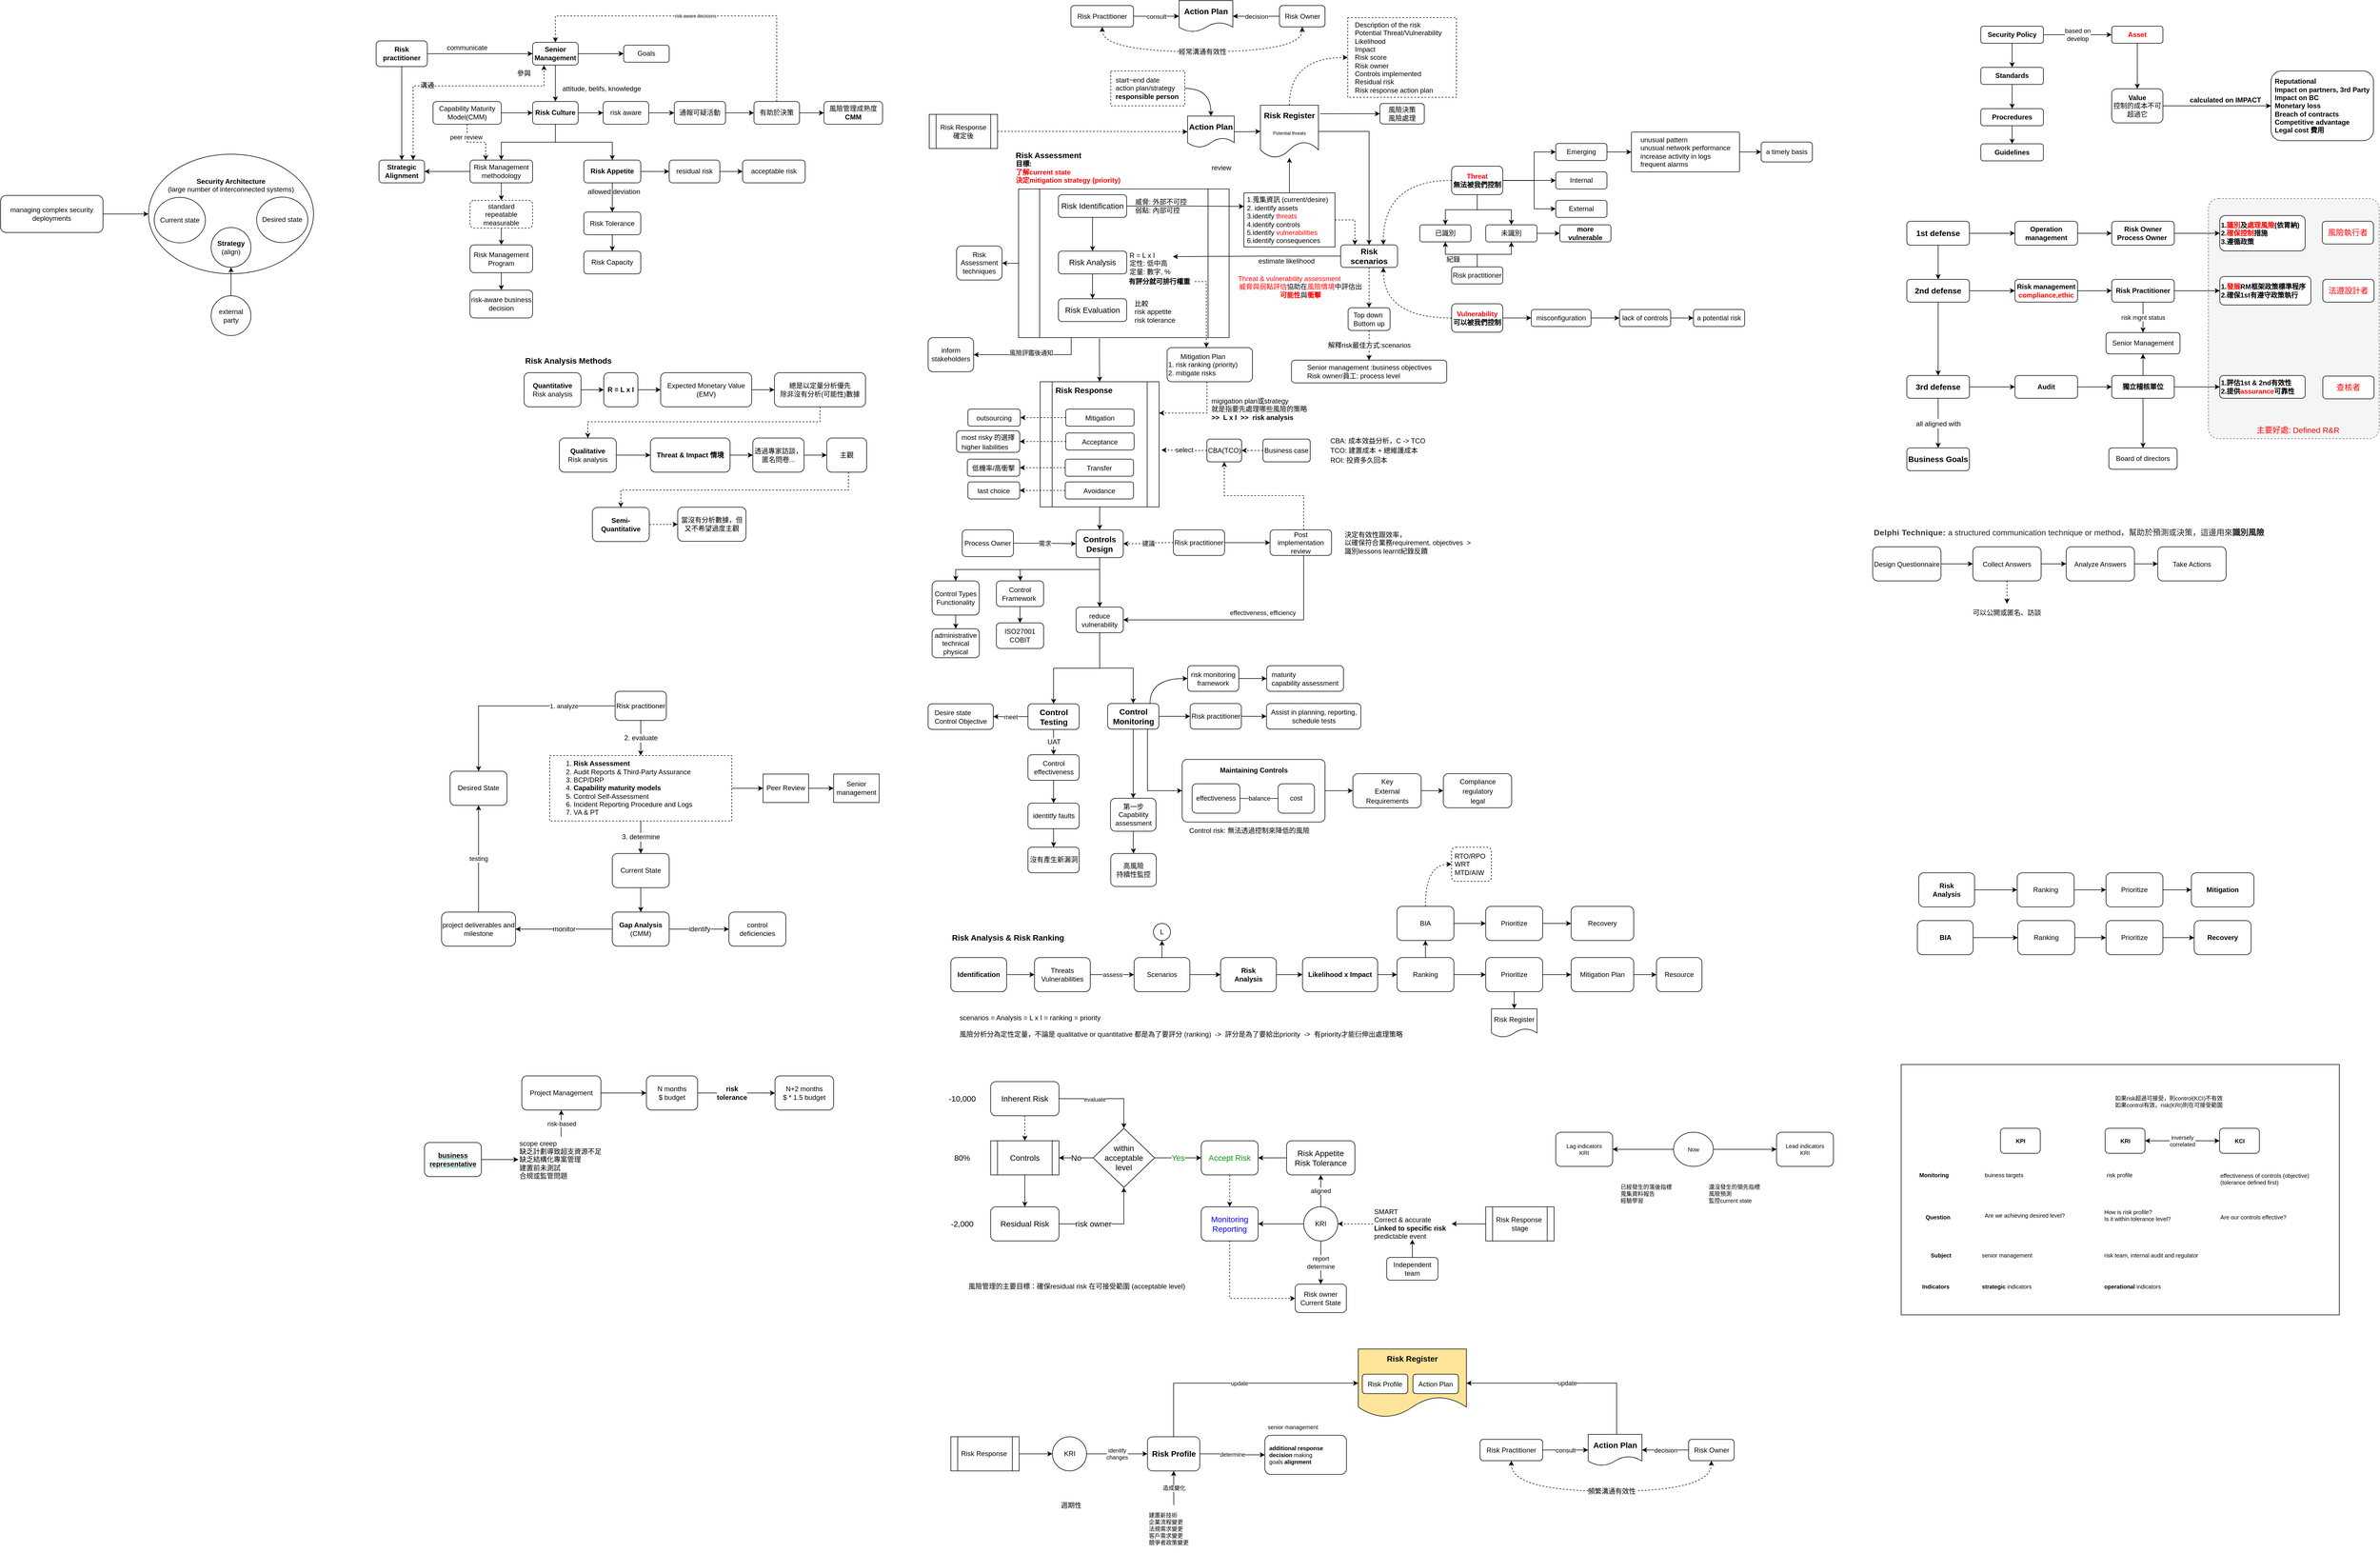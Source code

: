 <mxfile version="18.2.0" type="github">
  <diagram id="kBBc2JsPWASkHgDuxC8e" name="Page-1">
    <mxGraphModel dx="3076" dy="762" grid="1" gridSize="10" guides="1" tooltips="1" connect="1" arrows="1" fold="1" page="1" pageScale="1" pageWidth="1654" pageHeight="1169" background="none" math="0" shadow="0">
      <root>
        <mxCell id="0" />
        <mxCell id="1" parent="0" />
        <mxCell id="ppujjk4q9aCOOOV1Y9fn-51" value="" style="rounded=0;whiteSpace=wrap;html=1;fontSize=10;fontColor=#000000;" parent="1" vertex="1">
          <mxGeometry x="1740" y="1880" width="770" height="440" as="geometry" />
        </mxCell>
        <mxCell id="at9FaAFanRED1QmZHUpi-50" value="" style="rounded=1;whiteSpace=wrap;html=1;fontSize=14;fillColor=#f5f5f5;strokeColor=#666666;fontColor=#333333;dashed=1;arcSize=6;" parent="1" vertex="1">
          <mxGeometry x="2280" y="357.93" width="300" height="422.07" as="geometry" />
        </mxCell>
        <mxCell id="ln6FcJClQyvE4a3wRQ_i-1" style="edgeStyle=orthogonalEdgeStyle;rounded=0;orthogonalLoop=1;jettySize=auto;html=1;entryX=0.5;entryY=0;entryDx=0;entryDy=0;" parent="1" source="ln6FcJClQyvE4a3wRQ_i-3" target="ln6FcJClQyvE4a3wRQ_i-8" edge="1">
          <mxGeometry relative="1" as="geometry" />
        </mxCell>
        <mxCell id="ln6FcJClQyvE4a3wRQ_i-2" value="" style="edgeStyle=orthogonalEdgeStyle;rounded=0;orthogonalLoop=1;jettySize=auto;html=1;" parent="1" source="ln6FcJClQyvE4a3wRQ_i-3" target="ln6FcJClQyvE4a3wRQ_i-14" edge="1">
          <mxGeometry relative="1" as="geometry" />
        </mxCell>
        <mxCell id="ln6FcJClQyvE4a3wRQ_i-3" value="&lt;b&gt;Risk Culture&lt;/b&gt;" style="rounded=1;whiteSpace=wrap;html=1;" parent="1" vertex="1">
          <mxGeometry x="-665" y="187.43" width="80" height="40" as="geometry" />
        </mxCell>
        <mxCell id="ln6FcJClQyvE4a3wRQ_i-4" value="" style="edgeStyle=orthogonalEdgeStyle;rounded=0;orthogonalLoop=1;jettySize=auto;html=1;" parent="1" source="ln6FcJClQyvE4a3wRQ_i-5" target="ln6FcJClQyvE4a3wRQ_i-16" edge="1">
          <mxGeometry relative="1" as="geometry" />
        </mxCell>
        <mxCell id="9qnvDsTE580gVhcHcqW_-9" value="" style="edgeStyle=orthogonalEdgeStyle;rounded=0;orthogonalLoop=1;jettySize=auto;html=1;fontSize=12;" parent="1" source="ln6FcJClQyvE4a3wRQ_i-5" target="9qnvDsTE580gVhcHcqW_-8" edge="1">
          <mxGeometry relative="1" as="geometry" />
        </mxCell>
        <mxCell id="ln6FcJClQyvE4a3wRQ_i-5" value="&lt;b&gt;Risk Appetite&lt;/b&gt;" style="rounded=1;whiteSpace=wrap;html=1;" parent="1" vertex="1">
          <mxGeometry x="-575" y="290.43" width="100" height="40" as="geometry" />
        </mxCell>
        <mxCell id="ln6FcJClQyvE4a3wRQ_i-6" value="" style="edgeStyle=orthogonalEdgeStyle;rounded=0;orthogonalLoop=1;jettySize=auto;html=1;exitX=0.5;exitY=1;exitDx=0;exitDy=0;" parent="1" source="ln6FcJClQyvE4a3wRQ_i-3" target="ln6FcJClQyvE4a3wRQ_i-5" edge="1">
          <mxGeometry relative="1" as="geometry" />
        </mxCell>
        <mxCell id="ln6FcJClQyvE4a3wRQ_i-7" style="edgeStyle=orthogonalEdgeStyle;rounded=0;orthogonalLoop=1;jettySize=auto;html=1;entryX=1;entryY=0.5;entryDx=0;entryDy=0;" parent="1" source="ln6FcJClQyvE4a3wRQ_i-8" target="ln6FcJClQyvE4a3wRQ_i-72" edge="1">
          <mxGeometry relative="1" as="geometry" />
        </mxCell>
        <mxCell id="JK4otoB0jXalJQ3BIUNk-70" value="" style="edgeStyle=orthogonalEdgeStyle;rounded=0;orthogonalLoop=1;jettySize=auto;html=1;fontSize=12;startArrow=none;startFill=0;" parent="1" source="ln6FcJClQyvE4a3wRQ_i-8" target="JK4otoB0jXalJQ3BIUNk-69" edge="1">
          <mxGeometry relative="1" as="geometry" />
        </mxCell>
        <mxCell id="ln6FcJClQyvE4a3wRQ_i-8" value="Risk Management methodology" style="rounded=1;whiteSpace=wrap;html=1;" parent="1" vertex="1">
          <mxGeometry x="-775" y="290.43" width="110" height="40" as="geometry" />
        </mxCell>
        <mxCell id="ln6FcJClQyvE4a3wRQ_i-9" style="edgeStyle=orthogonalEdgeStyle;rounded=0;orthogonalLoop=1;jettySize=auto;html=1;entryX=0.5;entryY=0;entryDx=0;entryDy=0;" parent="1" source="ln6FcJClQyvE4a3wRQ_i-11" target="ln6FcJClQyvE4a3wRQ_i-3" edge="1">
          <mxGeometry relative="1" as="geometry" />
        </mxCell>
        <mxCell id="ln6FcJClQyvE4a3wRQ_i-10" value="" style="edgeStyle=orthogonalEdgeStyle;rounded=0;orthogonalLoop=1;jettySize=auto;html=1;" parent="1" source="ln6FcJClQyvE4a3wRQ_i-11" target="ln6FcJClQyvE4a3wRQ_i-56" edge="1">
          <mxGeometry relative="1" as="geometry" />
        </mxCell>
        <mxCell id="ln6FcJClQyvE4a3wRQ_i-11" value="&lt;b&gt;Senior Management&lt;/b&gt;" style="rounded=1;whiteSpace=wrap;html=1;" parent="1" vertex="1">
          <mxGeometry x="-665" y="83.43" width="80" height="40" as="geometry" />
        </mxCell>
        <mxCell id="ln6FcJClQyvE4a3wRQ_i-12" value="attitude, belifs, knowledge" style="text;html=1;strokeColor=none;fillColor=none;align=center;verticalAlign=middle;whiteSpace=wrap;rounded=0;" parent="1" vertex="1">
          <mxGeometry x="-626" y="149.95" width="165" height="30" as="geometry" />
        </mxCell>
        <mxCell id="ln6FcJClQyvE4a3wRQ_i-13" value="" style="edgeStyle=orthogonalEdgeStyle;rounded=0;orthogonalLoop=1;jettySize=auto;html=1;" parent="1" source="ln6FcJClQyvE4a3wRQ_i-14" target="ln6FcJClQyvE4a3wRQ_i-15" edge="1">
          <mxGeometry relative="1" as="geometry" />
        </mxCell>
        <mxCell id="ln6FcJClQyvE4a3wRQ_i-14" value="risk aware" style="rounded=1;whiteSpace=wrap;html=1;" parent="1" vertex="1">
          <mxGeometry x="-541" y="187.43" width="80" height="40" as="geometry" />
        </mxCell>
        <mxCell id="TevLKIAy9YhjM-IDDqqt-16" value="" style="rounded=0;orthogonalLoop=1;jettySize=auto;html=1;fontSize=8;fontColor=#000000;startArrow=none;startFill=0;edgeStyle=orthogonalEdgeStyle;" parent="1" source="ln6FcJClQyvE4a3wRQ_i-15" target="TevLKIAy9YhjM-IDDqqt-15" edge="1">
          <mxGeometry relative="1" as="geometry" />
        </mxCell>
        <mxCell id="ln6FcJClQyvE4a3wRQ_i-15" value="通報可疑活動" style="rounded=1;whiteSpace=wrap;html=1;" parent="1" vertex="1">
          <mxGeometry x="-416" y="187.43" width="90" height="40" as="geometry" />
        </mxCell>
        <mxCell id="at9FaAFanRED1QmZHUpi-53" value="" style="edgeStyle=orthogonalEdgeStyle;rounded=0;orthogonalLoop=1;jettySize=auto;html=1;fontSize=14;fontColor=#FF0000;" parent="1" source="ln6FcJClQyvE4a3wRQ_i-16" target="at9FaAFanRED1QmZHUpi-52" edge="1">
          <mxGeometry relative="1" as="geometry" />
        </mxCell>
        <mxCell id="ln6FcJClQyvE4a3wRQ_i-16" value="Risk Tolerance" style="rounded=1;whiteSpace=wrap;html=1;" parent="1" vertex="1">
          <mxGeometry x="-575" y="381.68" width="100" height="40" as="geometry" />
        </mxCell>
        <mxCell id="ln6FcJClQyvE4a3wRQ_i-17" value="allowed deviation" style="text;html=1;strokeColor=none;fillColor=none;align=center;verticalAlign=middle;whiteSpace=wrap;rounded=0;" parent="1" vertex="1">
          <mxGeometry x="-584.5" y="330.43" width="124" height="32" as="geometry" />
        </mxCell>
        <mxCell id="ln6FcJClQyvE4a3wRQ_i-18" value="" style="edgeStyle=orthogonalEdgeStyle;rounded=0;orthogonalLoop=1;jettySize=auto;html=1;" parent="1" source="ln6FcJClQyvE4a3wRQ_i-19" target="ln6FcJClQyvE4a3wRQ_i-21" edge="1">
          <mxGeometry relative="1" as="geometry" />
        </mxCell>
        <mxCell id="ln6FcJClQyvE4a3wRQ_i-19" value="&lt;b&gt;&lt;font color=&quot;#ff0000&quot;&gt;Asset&lt;/font&gt;&lt;/b&gt;" style="rounded=1;whiteSpace=wrap;html=1;" parent="1" vertex="1">
          <mxGeometry x="2110" y="55.06" width="90" height="30" as="geometry" />
        </mxCell>
        <mxCell id="ln6FcJClQyvE4a3wRQ_i-20" style="edgeStyle=orthogonalEdgeStyle;rounded=0;orthogonalLoop=1;jettySize=auto;html=1;entryX=0;entryY=0.5;entryDx=0;entryDy=0;" parent="1" source="ln6FcJClQyvE4a3wRQ_i-21" target="ln6FcJClQyvE4a3wRQ_i-22" edge="1">
          <mxGeometry relative="1" as="geometry" />
        </mxCell>
        <mxCell id="ln6FcJClQyvE4a3wRQ_i-21" value="&lt;b&gt;Value&lt;/b&gt;&lt;br&gt;控制的成本不可超過它" style="rounded=1;whiteSpace=wrap;html=1;" parent="1" vertex="1">
          <mxGeometry x="2110" y="165.06" width="90" height="60" as="geometry" />
        </mxCell>
        <mxCell id="ln6FcJClQyvE4a3wRQ_i-22" value="&lt;div style=&quot;text-align: left;&quot;&gt;&lt;b style=&quot;background-color: initial;&quot;&gt;Reputational&lt;/b&gt;&lt;/div&gt;&lt;b&gt;&lt;div style=&quot;text-align: left;&quot;&gt;&lt;b style=&quot;background-color: initial;&quot;&gt;Impact on partners, 3rd Party&lt;/b&gt;&lt;/div&gt;&lt;div style=&quot;text-align: left;&quot;&gt;&lt;b style=&quot;background-color: initial;&quot;&gt;Impact on BC&lt;/b&gt;&lt;/div&gt;&lt;div style=&quot;text-align: left;&quot;&gt;&lt;b style=&quot;background-color: initial;&quot;&gt;Monetary loss&lt;/b&gt;&lt;/div&gt;&lt;div style=&quot;text-align: left;&quot;&gt;Breach of contracts&lt;/div&gt;&lt;div style=&quot;text-align: left;&quot;&gt;Competitive advantage&lt;/div&gt;&lt;div style=&quot;text-align: left;&quot;&gt;Legal cost 費用&lt;/div&gt;&lt;/b&gt;" style="rounded=1;whiteSpace=wrap;html=1;" parent="1" vertex="1">
          <mxGeometry x="2390" y="133.81" width="180" height="122.5" as="geometry" />
        </mxCell>
        <mxCell id="ln6FcJClQyvE4a3wRQ_i-23" value="&lt;b&gt;calculated on IMPACT&lt;/b&gt;" style="text;html=1;strokeColor=none;fillColor=none;align=center;verticalAlign=middle;whiteSpace=wrap;rounded=0;" parent="1" vertex="1">
          <mxGeometry x="2230" y="170.06" width="160" height="30" as="geometry" />
        </mxCell>
        <mxCell id="ln6FcJClQyvE4a3wRQ_i-24" value="" style="edgeStyle=orthogonalEdgeStyle;rounded=0;orthogonalLoop=1;jettySize=auto;html=1;" parent="1" source="ln6FcJClQyvE4a3wRQ_i-29" target="ln6FcJClQyvE4a3wRQ_i-30" edge="1">
          <mxGeometry relative="1" as="geometry" />
        </mxCell>
        <mxCell id="ln6FcJClQyvE4a3wRQ_i-25" style="edgeStyle=orthogonalEdgeStyle;rounded=0;orthogonalLoop=1;jettySize=auto;html=1;entryX=0.5;entryY=0;entryDx=0;entryDy=0;" parent="1" source="ln6FcJClQyvE4a3wRQ_i-29" target="ln6FcJClQyvE4a3wRQ_i-32" edge="1">
          <mxGeometry relative="1" as="geometry" />
        </mxCell>
        <mxCell id="ln6FcJClQyvE4a3wRQ_i-26" value="" style="edgeStyle=orthogonalEdgeStyle;rounded=0;orthogonalLoop=1;jettySize=auto;html=1;" parent="1" source="ln6FcJClQyvE4a3wRQ_i-29" target="ln6FcJClQyvE4a3wRQ_i-37" edge="1">
          <mxGeometry relative="1" as="geometry" />
        </mxCell>
        <mxCell id="ln6FcJClQyvE4a3wRQ_i-27" value="" style="edgeStyle=orthogonalEdgeStyle;rounded=0;orthogonalLoop=1;jettySize=auto;html=1;" parent="1" source="ln6FcJClQyvE4a3wRQ_i-29" target="ln6FcJClQyvE4a3wRQ_i-38" edge="1">
          <mxGeometry relative="1" as="geometry">
            <Array as="points">
              <mxPoint x="1095" y="325.96" />
              <mxPoint x="1095" y="375.96" />
            </Array>
          </mxGeometry>
        </mxCell>
        <mxCell id="ln6FcJClQyvE4a3wRQ_i-28" value="" style="edgeStyle=orthogonalEdgeStyle;rounded=0;orthogonalLoop=1;jettySize=auto;html=1;entryX=0;entryY=0.5;entryDx=0;entryDy=0;" parent="1" source="ln6FcJClQyvE4a3wRQ_i-29" target="ln6FcJClQyvE4a3wRQ_i-40" edge="1">
          <mxGeometry relative="1" as="geometry">
            <Array as="points">
              <mxPoint x="1095" y="325.96" />
              <mxPoint x="1095" y="275.96" />
            </Array>
          </mxGeometry>
        </mxCell>
        <mxCell id="TevLKIAy9YhjM-IDDqqt-13" style="edgeStyle=orthogonalEdgeStyle;rounded=0;orthogonalLoop=1;jettySize=auto;html=1;entryX=0.75;entryY=0;entryDx=0;entryDy=0;fontSize=8;fontColor=#000000;startArrow=none;startFill=0;curved=1;dashed=1;" parent="1" source="ln6FcJClQyvE4a3wRQ_i-29" target="TevLKIAy9YhjM-IDDqqt-4" edge="1">
          <mxGeometry relative="1" as="geometry" />
        </mxCell>
        <mxCell id="ln6FcJClQyvE4a3wRQ_i-29" value="&lt;b&gt;&lt;font color=&quot;#ff0000&quot;&gt;Threat&lt;/font&gt;&lt;br&gt;無法被我們控制&lt;/b&gt;" style="rounded=1;whiteSpace=wrap;html=1;" parent="1" vertex="1">
          <mxGeometry x="950" y="301.14" width="90" height="50" as="geometry" />
        </mxCell>
        <mxCell id="ln6FcJClQyvE4a3wRQ_i-30" value="已識別" style="rounded=1;whiteSpace=wrap;html=1;" parent="1" vertex="1">
          <mxGeometry x="894" y="404.14" width="90" height="30" as="geometry" />
        </mxCell>
        <mxCell id="ln6FcJClQyvE4a3wRQ_i-31" value="" style="edgeStyle=orthogonalEdgeStyle;rounded=0;orthogonalLoop=1;jettySize=auto;html=1;" parent="1" source="ln6FcJClQyvE4a3wRQ_i-32" target="ln6FcJClQyvE4a3wRQ_i-33" edge="1">
          <mxGeometry relative="1" as="geometry" />
        </mxCell>
        <mxCell id="ln6FcJClQyvE4a3wRQ_i-32" value="未識別" style="rounded=1;whiteSpace=wrap;html=1;" parent="1" vertex="1">
          <mxGeometry x="1010" y="404.14" width="90" height="30" as="geometry" />
        </mxCell>
        <mxCell id="ln6FcJClQyvE4a3wRQ_i-33" value="&lt;b&gt;more vulnerable&lt;/b&gt;" style="rounded=1;whiteSpace=wrap;html=1;" parent="1" vertex="1">
          <mxGeometry x="1140" y="404.14" width="90" height="30" as="geometry" />
        </mxCell>
        <mxCell id="ln6FcJClQyvE4a3wRQ_i-34" value="" style="edgeStyle=orthogonalEdgeStyle;rounded=0;orthogonalLoop=1;jettySize=auto;html=1;" parent="1" source="ln6FcJClQyvE4a3wRQ_i-36" target="ln6FcJClQyvE4a3wRQ_i-30" edge="1">
          <mxGeometry relative="1" as="geometry" />
        </mxCell>
        <mxCell id="ln6FcJClQyvE4a3wRQ_i-35" style="edgeStyle=orthogonalEdgeStyle;rounded=0;orthogonalLoop=1;jettySize=auto;html=1;entryX=0.5;entryY=1;entryDx=0;entryDy=0;" parent="1" source="ln6FcJClQyvE4a3wRQ_i-36" target="ln6FcJClQyvE4a3wRQ_i-32" edge="1">
          <mxGeometry relative="1" as="geometry" />
        </mxCell>
        <mxCell id="ln6FcJClQyvE4a3wRQ_i-36" value="Risk practitioner" style="rounded=1;whiteSpace=wrap;html=1;" parent="1" vertex="1">
          <mxGeometry x="950" y="478.02" width="90" height="30" as="geometry" />
        </mxCell>
        <mxCell id="ln6FcJClQyvE4a3wRQ_i-37" value="Internal" style="rounded=1;whiteSpace=wrap;html=1;" parent="1" vertex="1">
          <mxGeometry x="1133" y="311.14" width="90" height="30" as="geometry" />
        </mxCell>
        <mxCell id="ln6FcJClQyvE4a3wRQ_i-38" value="External" style="rounded=1;whiteSpace=wrap;html=1;" parent="1" vertex="1">
          <mxGeometry x="1133" y="361.14" width="90" height="30" as="geometry" />
        </mxCell>
        <mxCell id="ln6FcJClQyvE4a3wRQ_i-39" value="" style="edgeStyle=orthogonalEdgeStyle;rounded=0;orthogonalLoop=1;jettySize=auto;html=1;" parent="1" source="ln6FcJClQyvE4a3wRQ_i-40" target="ln6FcJClQyvE4a3wRQ_i-42" edge="1">
          <mxGeometry relative="1" as="geometry" />
        </mxCell>
        <mxCell id="ln6FcJClQyvE4a3wRQ_i-40" value="Emerging" style="rounded=1;whiteSpace=wrap;html=1;" parent="1" vertex="1">
          <mxGeometry x="1133" y="261.14" width="90" height="30" as="geometry" />
        </mxCell>
        <mxCell id="ln6FcJClQyvE4a3wRQ_i-41" value="" style="edgeStyle=orthogonalEdgeStyle;rounded=0;orthogonalLoop=1;jettySize=auto;html=1;" parent="1" source="ln6FcJClQyvE4a3wRQ_i-42" target="ln6FcJClQyvE4a3wRQ_i-43" edge="1">
          <mxGeometry relative="1" as="geometry" />
        </mxCell>
        <mxCell id="ln6FcJClQyvE4a3wRQ_i-42" value="&lt;div style=&quot;text-align: left;&quot;&gt;&lt;span style=&quot;background-color: initial;&quot;&gt;unusual pattern&lt;/span&gt;&lt;/div&gt;&lt;div style=&quot;text-align: left;&quot;&gt;&lt;span style=&quot;background-color: initial;&quot;&gt;unusual network performance&lt;/span&gt;&lt;/div&gt;&lt;div style=&quot;text-align: left;&quot;&gt;&lt;span style=&quot;background-color: initial;&quot;&gt;increase activity in logs&lt;/span&gt;&lt;/div&gt;&lt;div style=&quot;text-align: left;&quot;&gt;&lt;span style=&quot;background-color: initial;&quot;&gt;frequent alarms&lt;/span&gt;&lt;/div&gt;" style="rounded=1;whiteSpace=wrap;html=1;arcSize=3;" parent="1" vertex="1">
          <mxGeometry x="1266" y="241.14" width="190" height="70" as="geometry" />
        </mxCell>
        <mxCell id="ln6FcJClQyvE4a3wRQ_i-43" value="&lt;div style=&quot;text-align: left;&quot;&gt;a timely basis&lt;/div&gt;" style="rounded=1;whiteSpace=wrap;html=1;" parent="1" vertex="1">
          <mxGeometry x="1494" y="258.64" width="90" height="35" as="geometry" />
        </mxCell>
        <mxCell id="ln6FcJClQyvE4a3wRQ_i-44" value="" style="edgeStyle=orthogonalEdgeStyle;rounded=0;orthogonalLoop=1;jettySize=auto;html=1;" parent="1" source="ln6FcJClQyvE4a3wRQ_i-45" target="ln6FcJClQyvE4a3wRQ_i-47" edge="1">
          <mxGeometry relative="1" as="geometry" />
        </mxCell>
        <mxCell id="TevLKIAy9YhjM-IDDqqt-14" style="edgeStyle=orthogonalEdgeStyle;curved=1;rounded=0;orthogonalLoop=1;jettySize=auto;html=1;entryX=0.75;entryY=1;entryDx=0;entryDy=0;dashed=1;fontSize=8;fontColor=#000000;startArrow=none;startFill=0;" parent="1" source="ln6FcJClQyvE4a3wRQ_i-45" target="TevLKIAy9YhjM-IDDqqt-4" edge="1">
          <mxGeometry relative="1" as="geometry" />
        </mxCell>
        <mxCell id="ln6FcJClQyvE4a3wRQ_i-45" value="&lt;b&gt;&lt;font color=&quot;#ff0000&quot;&gt;Vulnerability&lt;/font&gt;&lt;br&gt;可以被我們控制&lt;/b&gt;" style="rounded=1;whiteSpace=wrap;html=1;" parent="1" vertex="1">
          <mxGeometry x="950" y="542.89" width="90" height="50" as="geometry" />
        </mxCell>
        <mxCell id="ln6FcJClQyvE4a3wRQ_i-46" value="" style="edgeStyle=orthogonalEdgeStyle;rounded=0;orthogonalLoop=1;jettySize=auto;html=1;" parent="1" source="ln6FcJClQyvE4a3wRQ_i-47" target="ln6FcJClQyvE4a3wRQ_i-49" edge="1">
          <mxGeometry relative="1" as="geometry" />
        </mxCell>
        <mxCell id="ln6FcJClQyvE4a3wRQ_i-47" value="misconfiguration" style="rounded=1;whiteSpace=wrap;html=1;" parent="1" vertex="1">
          <mxGeometry x="1090" y="552.89" width="105" height="30" as="geometry" />
        </mxCell>
        <mxCell id="ln6FcJClQyvE4a3wRQ_i-48" value="" style="edgeStyle=orthogonalEdgeStyle;rounded=0;orthogonalLoop=1;jettySize=auto;html=1;" parent="1" source="ln6FcJClQyvE4a3wRQ_i-49" target="ln6FcJClQyvE4a3wRQ_i-50" edge="1">
          <mxGeometry relative="1" as="geometry" />
        </mxCell>
        <mxCell id="ln6FcJClQyvE4a3wRQ_i-49" value="lack of controls" style="rounded=1;whiteSpace=wrap;html=1;" parent="1" vertex="1">
          <mxGeometry x="1245" y="552.89" width="90" height="30" as="geometry" />
        </mxCell>
        <mxCell id="ln6FcJClQyvE4a3wRQ_i-50" value="a potential risk" style="rounded=1;whiteSpace=wrap;html=1;" parent="1" vertex="1">
          <mxGeometry x="1375" y="552.89" width="90" height="30" as="geometry" />
        </mxCell>
        <mxCell id="ln6FcJClQyvE4a3wRQ_i-51" value="紀錄" style="text;html=1;strokeColor=none;fillColor=none;align=center;verticalAlign=middle;whiteSpace=wrap;rounded=0;" parent="1" vertex="1">
          <mxGeometry x="923" y="448.02" width="60" height="34" as="geometry" />
        </mxCell>
        <mxCell id="ln6FcJClQyvE4a3wRQ_i-52" value="" style="edgeStyle=orthogonalEdgeStyle;rounded=0;orthogonalLoop=1;jettySize=auto;html=1;" parent="1" source="ln6FcJClQyvE4a3wRQ_i-54" target="ln6FcJClQyvE4a3wRQ_i-11" edge="1">
          <mxGeometry relative="1" as="geometry" />
        </mxCell>
        <mxCell id="ln6FcJClQyvE4a3wRQ_i-53" style="edgeStyle=orthogonalEdgeStyle;rounded=0;orthogonalLoop=1;jettySize=auto;html=1;entryX=0.5;entryY=0;entryDx=0;entryDy=0;" parent="1" source="ln6FcJClQyvE4a3wRQ_i-54" target="ln6FcJClQyvE4a3wRQ_i-72" edge="1">
          <mxGeometry relative="1" as="geometry" />
        </mxCell>
        <mxCell id="ln6FcJClQyvE4a3wRQ_i-54" value="&lt;b&gt;Risk practitioner&lt;/b&gt;" style="rounded=1;whiteSpace=wrap;html=1;" parent="1" vertex="1">
          <mxGeometry x="-940" y="80.91" width="90" height="45.04" as="geometry" />
        </mxCell>
        <mxCell id="ln6FcJClQyvE4a3wRQ_i-55" value="communicate" style="text;html=1;strokeColor=none;fillColor=none;align=center;verticalAlign=middle;whiteSpace=wrap;rounded=0;" parent="1" vertex="1">
          <mxGeometry x="-825" y="78.43" width="90" height="30" as="geometry" />
        </mxCell>
        <mxCell id="ln6FcJClQyvE4a3wRQ_i-56" value="Goals" style="rounded=1;whiteSpace=wrap;html=1;" parent="1" vertex="1">
          <mxGeometry x="-505" y="88.43" width="80" height="30" as="geometry" />
        </mxCell>
        <mxCell id="sEhgoOJz0VxtFth73quX-20" value="" style="edgeStyle=orthogonalEdgeStyle;rounded=0;orthogonalLoop=1;jettySize=auto;html=1;fontFamily=Helvetica;fontSize=12;entryX=0.5;entryY=0;entryDx=0;entryDy=0;exitX=0.384;exitY=1.006;exitDx=0;exitDy=0;exitPerimeter=0;" parent="1" source="ln6FcJClQyvE4a3wRQ_i-57" target="9qnvDsTE580gVhcHcqW_-21" edge="1">
          <mxGeometry relative="1" as="geometry">
            <mxPoint x="374" y="689.96" as="targetPoint" />
          </mxGeometry>
        </mxCell>
        <mxCell id="sEhgoOJz0VxtFth73quX-22" value="" style="edgeStyle=orthogonalEdgeStyle;rounded=0;orthogonalLoop=1;jettySize=auto;html=1;fontFamily=Helvetica;fontSize=12;fontColor=#FF0000;" parent="1" source="ln6FcJClQyvE4a3wRQ_i-57" target="sEhgoOJz0VxtFth73quX-21" edge="1">
          <mxGeometry relative="1" as="geometry" />
        </mxCell>
        <mxCell id="KODNFRQt7JBXWhugqiNK-2" style="edgeStyle=orthogonalEdgeStyle;rounded=0;orthogonalLoop=1;jettySize=auto;html=1;entryX=1;entryY=0.5;entryDx=0;entryDy=0;exitX=0.25;exitY=1;exitDx=0;exitDy=0;" parent="1" source="ln6FcJClQyvE4a3wRQ_i-57" target="KODNFRQt7JBXWhugqiNK-1" edge="1">
          <mxGeometry relative="1" as="geometry" />
        </mxCell>
        <mxCell id="KODNFRQt7JBXWhugqiNK-3" value="風險評鑑後通知" style="edgeLabel;html=1;align=center;verticalAlign=middle;resizable=0;points=[];" parent="KODNFRQt7JBXWhugqiNK-2" vertex="1" connectable="0">
          <mxGeometry x="0.458" y="4" relative="1" as="geometry">
            <mxPoint x="46" y="-8" as="offset" />
          </mxGeometry>
        </mxCell>
        <mxCell id="ln6FcJClQyvE4a3wRQ_i-57" value="" style="shape=process;whiteSpace=wrap;html=1;backgroundOutline=1;" parent="1" vertex="1">
          <mxGeometry x="189" y="341.14" width="370" height="261.25" as="geometry" />
        </mxCell>
        <mxCell id="ln6FcJClQyvE4a3wRQ_i-58" value="" style="edgeStyle=orthogonalEdgeStyle;rounded=0;orthogonalLoop=1;jettySize=auto;html=1;" parent="1" source="ln6FcJClQyvE4a3wRQ_i-61" target="ln6FcJClQyvE4a3wRQ_i-63" edge="1">
          <mxGeometry relative="1" as="geometry" />
        </mxCell>
        <mxCell id="ln6FcJClQyvE4a3wRQ_i-59" style="edgeStyle=orthogonalEdgeStyle;rounded=0;orthogonalLoop=1;jettySize=auto;html=1;entryX=0;entryY=0.25;entryDx=0;entryDy=0;" parent="1" source="ln6FcJClQyvE4a3wRQ_i-61" target="ln6FcJClQyvE4a3wRQ_i-69" edge="1">
          <mxGeometry relative="1" as="geometry" />
        </mxCell>
        <mxCell id="ln6FcJClQyvE4a3wRQ_i-61" value="&lt;font style=&quot;font-size: 14px;&quot;&gt;Risk Identification&lt;/font&gt;" style="rounded=1;whiteSpace=wrap;html=1;" parent="1" vertex="1">
          <mxGeometry x="259" y="351.14" width="120" height="40" as="geometry" />
        </mxCell>
        <mxCell id="ln6FcJClQyvE4a3wRQ_i-62" value="" style="edgeStyle=orthogonalEdgeStyle;rounded=0;orthogonalLoop=1;jettySize=auto;html=1;" parent="1" source="ln6FcJClQyvE4a3wRQ_i-63" target="ln6FcJClQyvE4a3wRQ_i-64" edge="1">
          <mxGeometry relative="1" as="geometry" />
        </mxCell>
        <mxCell id="ln6FcJClQyvE4a3wRQ_i-63" value="&lt;font style=&quot;font-size: 14px;&quot;&gt;Risk Analysis&lt;/font&gt;" style="rounded=1;whiteSpace=wrap;html=1;" parent="1" vertex="1">
          <mxGeometry x="259" y="450.39" width="120" height="40" as="geometry" />
        </mxCell>
        <mxCell id="ln6FcJClQyvE4a3wRQ_i-64" value="&lt;font style=&quot;font-size: 14px;&quot;&gt;Risk Evaluation&lt;/font&gt;" style="rounded=1;whiteSpace=wrap;html=1;" parent="1" vertex="1">
          <mxGeometry x="259" y="534.14" width="120" height="40" as="geometry" />
        </mxCell>
        <mxCell id="ln6FcJClQyvE4a3wRQ_i-65" value="&lt;b&gt;&lt;font style=&quot;font-size: 14px;&quot;&gt;Risk Assessment&lt;/font&gt;&lt;br&gt;目標: &lt;br&gt;&lt;font color=&quot;#ff0000&quot;&gt;了解current state&lt;br&gt;決定mitigation strategy (priority)&lt;/font&gt;&lt;br&gt;&lt;/b&gt;" style="text;html=1;strokeColor=none;fillColor=none;align=left;verticalAlign=middle;whiteSpace=wrap;rounded=0;" parent="1" vertex="1">
          <mxGeometry x="182" y="269.96" width="220" height="66.18" as="geometry" />
        </mxCell>
        <mxCell id="ln6FcJClQyvE4a3wRQ_i-66" value="R = L x I&lt;br&gt;定性: 低中高&lt;br&gt;定量: 數字, %" style="text;html=1;strokeColor=none;fillColor=none;align=left;verticalAlign=middle;whiteSpace=wrap;rounded=0;" parent="1" vertex="1">
          <mxGeometry x="382" y="448.27" width="78" height="47" as="geometry" />
        </mxCell>
        <mxCell id="ln6FcJClQyvE4a3wRQ_i-67" value="比較&lt;br&gt;risk appetite&lt;br&gt;risk tolerance" style="text;html=1;strokeColor=none;fillColor=none;align=left;verticalAlign=middle;whiteSpace=wrap;rounded=0;" parent="1" vertex="1">
          <mxGeometry x="391" y="532.89" width="90" height="47.93" as="geometry" />
        </mxCell>
        <mxCell id="ln6FcJClQyvE4a3wRQ_i-68" value="威脅: 外部不可控&lt;br&gt;弱點: 內部可控" style="text;html=1;strokeColor=none;fillColor=none;align=left;verticalAlign=middle;whiteSpace=wrap;rounded=0;" parent="1" vertex="1">
          <mxGeometry x="392" y="356.39" width="110" height="30" as="geometry" />
        </mxCell>
        <mxCell id="TevLKIAy9YhjM-IDDqqt-8" style="edgeStyle=orthogonalEdgeStyle;rounded=0;orthogonalLoop=1;jettySize=auto;html=1;entryX=0.25;entryY=0;entryDx=0;entryDy=0;fontColor=#FF0000;startArrow=none;startFill=0;dashed=1;" parent="1" source="ln6FcJClQyvE4a3wRQ_i-69" target="TevLKIAy9YhjM-IDDqqt-4" edge="1">
          <mxGeometry relative="1" as="geometry" />
        </mxCell>
        <mxCell id="TevLKIAy9YhjM-IDDqqt-12" value="" style="edgeStyle=orthogonalEdgeStyle;rounded=0;orthogonalLoop=1;jettySize=auto;html=1;fontSize=8;fontColor=#000000;startArrow=none;startFill=0;" parent="1" source="ln6FcJClQyvE4a3wRQ_i-69" target="ln6FcJClQyvE4a3wRQ_i-70" edge="1">
          <mxGeometry relative="1" as="geometry" />
        </mxCell>
        <mxCell id="ln6FcJClQyvE4a3wRQ_i-69" value="&amp;nbsp;1.蒐集資訊 (current/desire)&lt;br&gt;&amp;nbsp;2. identify assets&lt;span style=&quot;background-color: initial;&quot;&gt;&amp;nbsp;&lt;br&gt;&amp;nbsp;3.identify &lt;font color=&quot;#ff0000&quot;&gt;threats&lt;br&gt;&lt;/font&gt;&lt;/span&gt;&amp;nbsp;4.identify controls&lt;br&gt;&lt;span style=&quot;background-color: initial;&quot;&gt;&amp;nbsp;5.identify &lt;font color=&quot;#ff0000&quot;&gt;vulnerabilities&lt;/font&gt;&lt;/span&gt;&lt;span style=&quot;background-color: initial;&quot;&gt;&lt;br&gt;&amp;nbsp;6.identify consequences&lt;/span&gt;" style="rounded=1;whiteSpace=wrap;html=1;align=left;arcSize=0;" parent="1" vertex="1">
          <mxGeometry x="585" y="348.02" width="160" height="95" as="geometry" />
        </mxCell>
        <mxCell id="TevLKIAy9YhjM-IDDqqt-11" style="edgeStyle=orthogonalEdgeStyle;rounded=0;orthogonalLoop=1;jettySize=auto;html=1;entryX=0.5;entryY=0;entryDx=0;entryDy=0;fontSize=8;fontColor=#000000;startArrow=none;startFill=0;" parent="1" source="ln6FcJClQyvE4a3wRQ_i-70" target="TevLKIAy9YhjM-IDDqqt-4" edge="1">
          <mxGeometry relative="1" as="geometry" />
        </mxCell>
        <mxCell id="SDLIVgf6bMx2vHqrKDDa-28" style="edgeStyle=orthogonalEdgeStyle;rounded=0;orthogonalLoop=1;jettySize=auto;html=1;entryX=0;entryY=0.5;entryDx=0;entryDy=0;fontColor=#000000;curved=1;exitX=0.5;exitY=0;exitDx=0;exitDy=0;dashed=1;" parent="1" source="ln6FcJClQyvE4a3wRQ_i-70" target="SDLIVgf6bMx2vHqrKDDa-27" edge="1">
          <mxGeometry relative="1" as="geometry" />
        </mxCell>
        <mxCell id="SDLIVgf6bMx2vHqrKDDa-34" style="rounded=0;orthogonalLoop=1;jettySize=auto;html=1;entryX=0;entryY=0.5;entryDx=0;entryDy=0;fontColor=#000000;exitX=1.029;exitY=0.164;exitDx=0;exitDy=0;exitPerimeter=0;" parent="1" source="ln6FcJClQyvE4a3wRQ_i-70" target="SDLIVgf6bMx2vHqrKDDa-33" edge="1">
          <mxGeometry relative="1" as="geometry" />
        </mxCell>
        <mxCell id="ln6FcJClQyvE4a3wRQ_i-70" value="&lt;b&gt;&lt;font style=&quot;font-size: 14px;&quot;&gt;Risk Register&lt;/font&gt;&lt;/b&gt;&lt;br&gt;&lt;br&gt;&lt;font style=&quot;font-size: 8px;&quot;&gt;Potential threats&lt;/font&gt;" style="shape=document;whiteSpace=wrap;html=1;boundedLbl=1;" parent="1" vertex="1">
          <mxGeometry x="614" y="193.83" width="102" height="92.37" as="geometry" />
        </mxCell>
        <mxCell id="ln6FcJClQyvE4a3wRQ_i-71" style="edgeStyle=orthogonalEdgeStyle;rounded=0;orthogonalLoop=1;jettySize=auto;html=1;entryX=0.25;entryY=1;entryDx=0;entryDy=0;exitX=0.75;exitY=0;exitDx=0;exitDy=0;startArrow=classic;startFill=1;dashed=1;" parent="1" source="ln6FcJClQyvE4a3wRQ_i-72" target="ln6FcJClQyvE4a3wRQ_i-11" edge="1">
          <mxGeometry relative="1" as="geometry">
            <Array as="points">
              <mxPoint x="-875" y="160" />
              <mxPoint x="-645" y="160" />
            </Array>
          </mxGeometry>
        </mxCell>
        <mxCell id="ln6FcJClQyvE4a3wRQ_i-72" value="&lt;b&gt;Strategic&lt;br&gt;Alignment&lt;br&gt;&lt;/b&gt;" style="rounded=1;whiteSpace=wrap;html=1;" parent="1" vertex="1">
          <mxGeometry x="-935" y="290.43" width="80" height="40" as="geometry" />
        </mxCell>
        <mxCell id="TevLKIAy9YhjM-IDDqqt-1" value="溝通" style="text;html=1;strokeColor=none;fillColor=none;align=center;verticalAlign=middle;whiteSpace=wrap;rounded=0;" parent="1" vertex="1">
          <mxGeometry x="-880" y="144.37" width="60" height="30" as="geometry" />
        </mxCell>
        <mxCell id="TevLKIAy9YhjM-IDDqqt-2" value="參與" style="text;html=1;strokeColor=none;fillColor=none;align=center;verticalAlign=middle;whiteSpace=wrap;rounded=0;" parent="1" vertex="1">
          <mxGeometry x="-710" y="123.43" width="60" height="30" as="geometry" />
        </mxCell>
        <mxCell id="TevLKIAy9YhjM-IDDqqt-9" style="edgeStyle=orthogonalEdgeStyle;rounded=0;orthogonalLoop=1;jettySize=auto;html=1;fontColor=#FF0000;startArrow=none;startFill=0;entryX=1;entryY=0.25;entryDx=0;entryDy=0;" parent="1" source="TevLKIAy9YhjM-IDDqqt-4" target="ln6FcJClQyvE4a3wRQ_i-66" edge="1">
          <mxGeometry relative="1" as="geometry">
            <mxPoint x="625" y="470.14" as="targetPoint" />
          </mxGeometry>
        </mxCell>
        <mxCell id="sEhgoOJz0VxtFth73quX-13" value="" style="edgeStyle=orthogonalEdgeStyle;rounded=0;orthogonalLoop=1;jettySize=auto;html=1;dashed=1;fontFamily=Helvetica;fontSize=12;" parent="1" source="TevLKIAy9YhjM-IDDqqt-4" target="sEhgoOJz0VxtFth73quX-12" edge="1">
          <mxGeometry relative="1" as="geometry" />
        </mxCell>
        <mxCell id="TevLKIAy9YhjM-IDDqqt-4" value="&lt;span style=&quot;color: rgb(0, 0, 0); font-family: calibri, sans-serif; font-style: normal; font-variant-ligatures: normal; font-variant-caps: normal; letter-spacing: normal; orphans: 2; text-indent: 0px; text-transform: none; widows: 2; word-spacing: 0px; -webkit-text-stroke-width: 0px; background-color: rgb(255, 255, 255); text-decoration-thickness: initial; text-decoration-style: initial; text-decoration-color: initial; float: none; display: inline !important;&quot;&gt;&lt;b style=&quot;&quot;&gt;&lt;font style=&quot;font-size: 14px;&quot;&gt;Risk scenarios&lt;/font&gt;&lt;/b&gt;&lt;/span&gt;" style="rounded=1;whiteSpace=wrap;html=1;fontColor=#FF0000;align=center;" parent="1" vertex="1">
          <mxGeometry x="755" y="439.33" width="100" height="39.69" as="geometry" />
        </mxCell>
        <mxCell id="TevLKIAy9YhjM-IDDqqt-10" value="&lt;div style=&quot;text-align: left;&quot;&gt;Threat &amp;amp; vulnerability assessment&lt;/div&gt;威脅與弱點評估&lt;font color=&quot;#000000&quot;&gt;協助在&lt;/font&gt;風險情境&lt;font color=&quot;#000000&quot;&gt;中評估出&lt;/font&gt;&lt;b style=&quot;&quot;&gt;可能性&lt;/b&gt;&lt;font color=&quot;#000000&quot;&gt;與&lt;/font&gt;&lt;b style=&quot;&quot;&gt;衝擊&lt;/b&gt;" style="text;html=1;strokeColor=none;fillColor=none;align=center;verticalAlign=middle;whiteSpace=wrap;rounded=0;fontColor=#FF0000;" parent="1" vertex="1">
          <mxGeometry x="574" y="479.02" width="221" height="67.07" as="geometry" />
        </mxCell>
        <mxCell id="TevLKIAy9YhjM-IDDqqt-18" value="risk-aware decisions" style="edgeStyle=orthogonalEdgeStyle;rounded=0;orthogonalLoop=1;jettySize=auto;html=1;entryX=0.5;entryY=0;entryDx=0;entryDy=0;fontSize=8;fontColor=#000000;startArrow=none;startFill=0;dashed=1;exitX=0.5;exitY=0;exitDx=0;exitDy=0;" parent="1" source="TevLKIAy9YhjM-IDDqqt-15" target="ln6FcJClQyvE4a3wRQ_i-11" edge="1">
          <mxGeometry relative="1" as="geometry">
            <Array as="points">
              <mxPoint x="-236" y="37" />
              <mxPoint x="-625" y="37" />
            </Array>
          </mxGeometry>
        </mxCell>
        <mxCell id="qjpCNBv3XMVa1_OW28Dz-4" value="" style="edgeStyle=orthogonalEdgeStyle;rounded=0;orthogonalLoop=1;jettySize=auto;html=1;fontColor=#000000;" parent="1" source="TevLKIAy9YhjM-IDDqqt-15" target="qjpCNBv3XMVa1_OW28Dz-3" edge="1">
          <mxGeometry relative="1" as="geometry" />
        </mxCell>
        <mxCell id="TevLKIAy9YhjM-IDDqqt-15" value="有助於決策" style="rounded=1;whiteSpace=wrap;html=1;" parent="1" vertex="1">
          <mxGeometry x="-276" y="187.43" width="80" height="40" as="geometry" />
        </mxCell>
        <mxCell id="at9FaAFanRED1QmZHUpi-1" value="estimate likelihood" style="text;html=1;strokeColor=none;fillColor=none;align=center;verticalAlign=middle;whiteSpace=wrap;rounded=0;" parent="1" vertex="1">
          <mxGeometry x="585" y="452.89" width="150" height="30" as="geometry" />
        </mxCell>
        <mxCell id="at9FaAFanRED1QmZHUpi-5" value="based on&lt;br&gt;develop" style="edgeStyle=orthogonalEdgeStyle;rounded=0;orthogonalLoop=1;jettySize=auto;html=1;fontColor=#000000;" parent="1" source="at9FaAFanRED1QmZHUpi-3" target="ln6FcJClQyvE4a3wRQ_i-19" edge="1">
          <mxGeometry relative="1" as="geometry" />
        </mxCell>
        <mxCell id="at9FaAFanRED1QmZHUpi-7" value="" style="edgeStyle=orthogonalEdgeStyle;rounded=0;orthogonalLoop=1;jettySize=auto;html=1;fontColor=#000000;" parent="1" source="at9FaAFanRED1QmZHUpi-3" target="at9FaAFanRED1QmZHUpi-6" edge="1">
          <mxGeometry relative="1" as="geometry" />
        </mxCell>
        <mxCell id="at9FaAFanRED1QmZHUpi-3" value="&lt;b&gt;Security Policy&lt;/b&gt;" style="rounded=1;whiteSpace=wrap;html=1;" parent="1" vertex="1">
          <mxGeometry x="1880" y="55.06" width="110" height="30" as="geometry" />
        </mxCell>
        <mxCell id="at9FaAFanRED1QmZHUpi-9" value="" style="edgeStyle=orthogonalEdgeStyle;rounded=0;orthogonalLoop=1;jettySize=auto;html=1;fontColor=#000000;" parent="1" source="at9FaAFanRED1QmZHUpi-6" target="at9FaAFanRED1QmZHUpi-8" edge="1">
          <mxGeometry relative="1" as="geometry" />
        </mxCell>
        <mxCell id="at9FaAFanRED1QmZHUpi-6" value="&lt;b&gt;Standards&lt;/b&gt;" style="rounded=1;whiteSpace=wrap;html=1;" parent="1" vertex="1">
          <mxGeometry x="1880" y="127.37" width="110" height="30" as="geometry" />
        </mxCell>
        <mxCell id="at9FaAFanRED1QmZHUpi-11" value="" style="edgeStyle=orthogonalEdgeStyle;rounded=0;orthogonalLoop=1;jettySize=auto;html=1;fontColor=#000000;" parent="1" source="at9FaAFanRED1QmZHUpi-8" target="at9FaAFanRED1QmZHUpi-10" edge="1">
          <mxGeometry relative="1" as="geometry" />
        </mxCell>
        <mxCell id="at9FaAFanRED1QmZHUpi-8" value="&lt;b&gt;Procredures&lt;/b&gt;" style="rounded=1;whiteSpace=wrap;html=1;" parent="1" vertex="1">
          <mxGeometry x="1880" y="200.06" width="110" height="30" as="geometry" />
        </mxCell>
        <mxCell id="at9FaAFanRED1QmZHUpi-10" value="&lt;b&gt;Guidelines&lt;/b&gt;" style="rounded=1;whiteSpace=wrap;html=1;" parent="1" vertex="1">
          <mxGeometry x="1880" y="261.81" width="110" height="30" as="geometry" />
        </mxCell>
        <mxCell id="at9FaAFanRED1QmZHUpi-23" value="" style="edgeStyle=orthogonalEdgeStyle;rounded=0;orthogonalLoop=1;jettySize=auto;html=1;fontColor=#FF0000;" parent="1" source="at9FaAFanRED1QmZHUpi-12" target="at9FaAFanRED1QmZHUpi-22" edge="1">
          <mxGeometry relative="1" as="geometry" />
        </mxCell>
        <mxCell id="at9FaAFanRED1QmZHUpi-42" value="" style="edgeStyle=orthogonalEdgeStyle;rounded=0;orthogonalLoop=1;jettySize=auto;html=1;fontSize=14;fontColor=#000000;" parent="1" source="at9FaAFanRED1QmZHUpi-12" target="at9FaAFanRED1QmZHUpi-13" edge="1">
          <mxGeometry relative="1" as="geometry" />
        </mxCell>
        <mxCell id="at9FaAFanRED1QmZHUpi-12" value="&lt;b&gt;&lt;font style=&quot;font-size: 14px;&quot;&gt;1st defense&lt;/font&gt;&lt;/b&gt;" style="rounded=1;whiteSpace=wrap;html=1;" parent="1" vertex="1">
          <mxGeometry x="1750" y="397.93" width="110" height="42.07" as="geometry" />
        </mxCell>
        <mxCell id="at9FaAFanRED1QmZHUpi-21" value="" style="edgeStyle=orthogonalEdgeStyle;rounded=0;orthogonalLoop=1;jettySize=auto;html=1;fontColor=#FF0000;" parent="1" source="at9FaAFanRED1QmZHUpi-13" target="at9FaAFanRED1QmZHUpi-20" edge="1">
          <mxGeometry relative="1" as="geometry" />
        </mxCell>
        <mxCell id="at9FaAFanRED1QmZHUpi-43" style="edgeStyle=orthogonalEdgeStyle;rounded=0;orthogonalLoop=1;jettySize=auto;html=1;entryX=0.5;entryY=0;entryDx=0;entryDy=0;fontSize=14;fontColor=#000000;" parent="1" source="at9FaAFanRED1QmZHUpi-13" target="at9FaAFanRED1QmZHUpi-14" edge="1">
          <mxGeometry relative="1" as="geometry" />
        </mxCell>
        <mxCell id="at9FaAFanRED1QmZHUpi-13" value="&lt;b&gt;&lt;font style=&quot;font-size: 14px;&quot;&gt;2nd defense&lt;/font&gt;&lt;/b&gt;" style="rounded=1;whiteSpace=wrap;html=1;" parent="1" vertex="1">
          <mxGeometry x="1750" y="500" width="110" height="40" as="geometry" />
        </mxCell>
        <mxCell id="at9FaAFanRED1QmZHUpi-31" value="" style="edgeStyle=orthogonalEdgeStyle;rounded=0;orthogonalLoop=1;jettySize=auto;html=1;fontColor=#FF0000;" parent="1" source="at9FaAFanRED1QmZHUpi-14" target="at9FaAFanRED1QmZHUpi-30" edge="1">
          <mxGeometry relative="1" as="geometry" />
        </mxCell>
        <mxCell id="at9FaAFanRED1QmZHUpi-44" value="&lt;font style=&quot;font-size: 12px;&quot;&gt;all aligned with&lt;/font&gt;" style="edgeStyle=orthogonalEdgeStyle;rounded=0;orthogonalLoop=1;jettySize=auto;html=1;fontSize=14;fontColor=#000000;" parent="1" source="at9FaAFanRED1QmZHUpi-14" target="at9FaAFanRED1QmZHUpi-41" edge="1">
          <mxGeometry relative="1" as="geometry" />
        </mxCell>
        <mxCell id="at9FaAFanRED1QmZHUpi-14" value="&lt;b&gt;&lt;font style=&quot;font-size: 14px;&quot;&gt;3rd defense&lt;/font&gt;&lt;/b&gt;" style="rounded=1;whiteSpace=wrap;html=1;" parent="1" vertex="1">
          <mxGeometry x="1750" y="669" width="110" height="40" as="geometry" />
        </mxCell>
        <mxCell id="at9FaAFanRED1QmZHUpi-19" value="" style="edgeStyle=orthogonalEdgeStyle;rounded=0;orthogonalLoop=1;jettySize=auto;html=1;fontColor=#FF0000;" parent="1" source="at9FaAFanRED1QmZHUpi-16" target="at9FaAFanRED1QmZHUpi-18" edge="1">
          <mxGeometry relative="1" as="geometry" />
        </mxCell>
        <mxCell id="at9FaAFanRED1QmZHUpi-16" value="&lt;b&gt;Risk Owner&lt;br&gt;Process Owner&amp;nbsp;&lt;br&gt;&lt;/b&gt;" style="rounded=1;whiteSpace=wrap;html=1;" parent="1" vertex="1">
          <mxGeometry x="2110" y="397.93" width="110" height="42.07" as="geometry" />
        </mxCell>
        <mxCell id="at9FaAFanRED1QmZHUpi-18" value="&lt;div style=&quot;&quot;&gt;&lt;b style=&quot;background-color: initial;&quot;&gt;1.&lt;font color=&quot;#ff0000&quot;&gt;識別&lt;/font&gt;及&lt;font color=&quot;#ff0000&quot;&gt;處理風險&lt;/font&gt;(依胃納)&lt;/b&gt;&lt;/div&gt;&lt;b&gt;&lt;div style=&quot;&quot;&gt;&lt;b style=&quot;background-color: initial;&quot;&gt;2.&lt;font color=&quot;#ff0000&quot;&gt;確保控制&lt;/font&gt;措施&lt;/b&gt;&lt;/div&gt;&lt;div style=&quot;&quot;&gt;&lt;b style=&quot;background-color: initial;&quot;&gt;3.遵循政策&lt;/b&gt;&lt;/div&gt;&lt;/b&gt;" style="rounded=1;whiteSpace=wrap;html=1;align=left;" parent="1" vertex="1">
          <mxGeometry x="2300" y="387.93" width="150" height="62.07" as="geometry" />
        </mxCell>
        <mxCell id="at9FaAFanRED1QmZHUpi-26" value="" style="edgeStyle=orthogonalEdgeStyle;rounded=0;orthogonalLoop=1;jettySize=auto;html=1;fontColor=#FF0000;" parent="1" source="at9FaAFanRED1QmZHUpi-20" target="at9FaAFanRED1QmZHUpi-25" edge="1">
          <mxGeometry relative="1" as="geometry" />
        </mxCell>
        <mxCell id="at9FaAFanRED1QmZHUpi-20" value="&lt;b&gt;Risk management&lt;br&gt;&lt;font color=&quot;#ff0000&quot;&gt;compliance,ethic&lt;/font&gt;&lt;br&gt;&lt;/b&gt;" style="rounded=1;whiteSpace=wrap;html=1;" parent="1" vertex="1">
          <mxGeometry x="1940" y="500" width="110" height="40" as="geometry" />
        </mxCell>
        <mxCell id="at9FaAFanRED1QmZHUpi-24" value="" style="edgeStyle=orthogonalEdgeStyle;rounded=0;orthogonalLoop=1;jettySize=auto;html=1;fontColor=#FF0000;" parent="1" source="at9FaAFanRED1QmZHUpi-22" target="at9FaAFanRED1QmZHUpi-16" edge="1">
          <mxGeometry relative="1" as="geometry" />
        </mxCell>
        <mxCell id="at9FaAFanRED1QmZHUpi-22" value="&lt;b&gt;Operation management&lt;/b&gt;" style="rounded=1;whiteSpace=wrap;html=1;" parent="1" vertex="1">
          <mxGeometry x="1940" y="397.93" width="110" height="42.07" as="geometry" />
        </mxCell>
        <mxCell id="at9FaAFanRED1QmZHUpi-28" value="" style="edgeStyle=orthogonalEdgeStyle;rounded=0;orthogonalLoop=1;jettySize=auto;html=1;fontColor=#FF0000;" parent="1" source="at9FaAFanRED1QmZHUpi-25" target="at9FaAFanRED1QmZHUpi-27" edge="1">
          <mxGeometry relative="1" as="geometry" />
        </mxCell>
        <mxCell id="at9FaAFanRED1QmZHUpi-38" value="&lt;font color=&quot;#000000&quot;&gt;risk mgnt status&lt;/font&gt;" style="edgeStyle=orthogonalEdgeStyle;rounded=0;orthogonalLoop=1;jettySize=auto;html=1;fontColor=#FF0000;" parent="1" source="at9FaAFanRED1QmZHUpi-25" target="at9FaAFanRED1QmZHUpi-29" edge="1">
          <mxGeometry relative="1" as="geometry" />
        </mxCell>
        <mxCell id="at9FaAFanRED1QmZHUpi-25" value="&lt;b&gt;Risk P&lt;/b&gt;&lt;b&gt;ractitioner&lt;/b&gt;&lt;b&gt;&lt;br&gt;&lt;/b&gt;" style="rounded=1;whiteSpace=wrap;html=1;" parent="1" vertex="1">
          <mxGeometry x="2110" y="500" width="110" height="40" as="geometry" />
        </mxCell>
        <mxCell id="at9FaAFanRED1QmZHUpi-27" value="&lt;div style=&quot;&quot;&gt;&lt;b style=&quot;background-color: initial;&quot;&gt;1.&lt;font color=&quot;#ff0000&quot;&gt;發展&lt;/font&gt;RM框架政策標準程序&lt;/b&gt;&lt;/div&gt;&lt;b&gt;&lt;div style=&quot;&quot;&gt;&lt;b style=&quot;background-color: initial;&quot;&gt;2.確保1st有遵守政策執行&lt;/b&gt;&lt;/div&gt;&lt;/b&gt;" style="rounded=1;whiteSpace=wrap;html=1;align=left;" parent="1" vertex="1">
          <mxGeometry x="2300" y="495" width="160" height="50" as="geometry" />
        </mxCell>
        <mxCell id="at9FaAFanRED1QmZHUpi-29" value="Senior Management" style="rounded=1;whiteSpace=wrap;html=1;" parent="1" vertex="1">
          <mxGeometry x="2100" y="593.5" width="130" height="37.5" as="geometry" />
        </mxCell>
        <mxCell id="at9FaAFanRED1QmZHUpi-33" value="" style="edgeStyle=orthogonalEdgeStyle;rounded=0;orthogonalLoop=1;jettySize=auto;html=1;fontColor=#FF0000;" parent="1" source="at9FaAFanRED1QmZHUpi-30" target="at9FaAFanRED1QmZHUpi-32" edge="1">
          <mxGeometry relative="1" as="geometry" />
        </mxCell>
        <mxCell id="at9FaAFanRED1QmZHUpi-30" value="&lt;b&gt;Audit&lt;/b&gt;" style="rounded=1;whiteSpace=wrap;html=1;" parent="1" vertex="1">
          <mxGeometry x="1940" y="669" width="110" height="40" as="geometry" />
        </mxCell>
        <mxCell id="at9FaAFanRED1QmZHUpi-36" value="" style="edgeStyle=orthogonalEdgeStyle;rounded=0;orthogonalLoop=1;jettySize=auto;html=1;fontColor=#FF0000;" parent="1" source="at9FaAFanRED1QmZHUpi-32" target="at9FaAFanRED1QmZHUpi-29" edge="1">
          <mxGeometry relative="1" as="geometry" />
        </mxCell>
        <mxCell id="at9FaAFanRED1QmZHUpi-37" value="" style="edgeStyle=orthogonalEdgeStyle;rounded=0;orthogonalLoop=1;jettySize=auto;html=1;fontColor=#FF0000;" parent="1" source="at9FaAFanRED1QmZHUpi-32" target="at9FaAFanRED1QmZHUpi-34" edge="1">
          <mxGeometry relative="1" as="geometry" />
        </mxCell>
        <mxCell id="at9FaAFanRED1QmZHUpi-40" value="" style="edgeStyle=orthogonalEdgeStyle;rounded=0;orthogonalLoop=1;jettySize=auto;html=1;fontColor=#FF0000;" parent="1" source="at9FaAFanRED1QmZHUpi-32" target="at9FaAFanRED1QmZHUpi-39" edge="1">
          <mxGeometry relative="1" as="geometry" />
        </mxCell>
        <mxCell id="at9FaAFanRED1QmZHUpi-32" value="&lt;b&gt;獨立稽核單位&lt;/b&gt;" style="rounded=1;whiteSpace=wrap;html=1;" parent="1" vertex="1">
          <mxGeometry x="2110" y="669" width="110" height="40" as="geometry" />
        </mxCell>
        <mxCell id="at9FaAFanRED1QmZHUpi-34" value="Board of directors" style="rounded=1;whiteSpace=wrap;html=1;" parent="1" vertex="1">
          <mxGeometry x="2105" y="796.25" width="120" height="37.5" as="geometry" />
        </mxCell>
        <mxCell id="at9FaAFanRED1QmZHUpi-39" value="&lt;b&gt;1.評估1st &amp;amp; 2nd有效性&lt;br&gt;&lt;div style=&quot;&quot;&gt;&lt;b style=&quot;background-color: initial;&quot;&gt;2.提供&lt;font color=&quot;#ff0000&quot;&gt;assurance&lt;/font&gt;&lt;/b&gt;&lt;b style=&quot;background-color: initial;&quot;&gt;可靠性&lt;/b&gt;&lt;/div&gt;&lt;/b&gt;" style="rounded=1;whiteSpace=wrap;html=1;align=left;" parent="1" vertex="1">
          <mxGeometry x="2300" y="669" width="150" height="40" as="geometry" />
        </mxCell>
        <mxCell id="at9FaAFanRED1QmZHUpi-41" value="&lt;span style=&quot;font-size: 14px;&quot;&gt;&lt;b&gt;Business Goals&lt;/b&gt;&lt;/span&gt;" style="rounded=1;whiteSpace=wrap;html=1;" parent="1" vertex="1">
          <mxGeometry x="1750" y="796.25" width="110" height="40" as="geometry" />
        </mxCell>
        <mxCell id="at9FaAFanRED1QmZHUpi-45" value="風險執行者" style="rounded=1;whiteSpace=wrap;html=1;fontSize=14;fontColor=#FF0000;" parent="1" vertex="1">
          <mxGeometry x="2480" y="397.93" width="90" height="40" as="geometry" />
        </mxCell>
        <mxCell id="at9FaAFanRED1QmZHUpi-46" value="法遵設計者" style="rounded=1;whiteSpace=wrap;html=1;fontSize=14;fontColor=#FF0000;" parent="1" vertex="1">
          <mxGeometry x="2481" y="500" width="90" height="40" as="geometry" />
        </mxCell>
        <mxCell id="at9FaAFanRED1QmZHUpi-47" value="查核者" style="rounded=1;whiteSpace=wrap;html=1;fontSize=14;fontColor=#FF0000;" parent="1" vertex="1">
          <mxGeometry x="2481" y="669.96" width="90" height="40" as="geometry" />
        </mxCell>
        <mxCell id="at9FaAFanRED1QmZHUpi-51" value="主要好處: Defined R&amp;amp;R" style="text;html=1;strokeColor=none;fillColor=none;align=center;verticalAlign=middle;whiteSpace=wrap;rounded=0;dashed=1;fontSize=14;fontColor=#FF0000;" parent="1" vertex="1">
          <mxGeometry x="2360" y="750" width="155" height="30" as="geometry" />
        </mxCell>
        <mxCell id="at9FaAFanRED1QmZHUpi-52" value="Risk Capacity" style="rounded=1;whiteSpace=wrap;html=1;" parent="1" vertex="1">
          <mxGeometry x="-575" y="450.39" width="100" height="40" as="geometry" />
        </mxCell>
        <mxCell id="sEhgoOJz0VxtFth73quX-1" value="&lt;span style=&quot;color: rgb(51, 51, 51); letter-spacing: 0.35px; background-color: rgb(255, 255, 255);&quot;&gt;&lt;font style=&quot;font-size: 14px;&quot;&gt;&lt;b&gt;Delphi Technique:&amp;nbsp;&lt;/b&gt;&lt;/font&gt;&lt;/span&gt;&lt;span style=&quot;color: rgb(32, 33, 34); font-family: sans-serif; font-size: 14px; background-color: rgb(255, 255, 255);&quot;&gt;a structured communication technique or method，幫助於預測或決策，這邊用來&lt;b&gt;識別風險&lt;/b&gt;&lt;/span&gt;" style="text;html=1;strokeColor=none;fillColor=none;align=left;verticalAlign=middle;whiteSpace=wrap;rounded=0;" parent="1" vertex="1">
          <mxGeometry x="1690" y="930" width="731" height="30" as="geometry" />
        </mxCell>
        <mxCell id="sEhgoOJz0VxtFth73quX-4" value="" style="edgeStyle=orthogonalEdgeStyle;rounded=0;orthogonalLoop=1;jettySize=auto;html=1;fontFamily=Helvetica;fontSize=14;" parent="1" source="sEhgoOJz0VxtFth73quX-2" target="sEhgoOJz0VxtFth73quX-3" edge="1">
          <mxGeometry relative="1" as="geometry" />
        </mxCell>
        <mxCell id="sEhgoOJz0VxtFth73quX-2" value="&lt;font style=&quot;font-size: 12px;&quot;&gt;Design Questionnaire&lt;/font&gt;" style="rounded=1;whiteSpace=wrap;html=1;fontFamily=Helvetica;fontSize=14;" parent="1" vertex="1">
          <mxGeometry x="1690" y="970" width="120" height="60" as="geometry" />
        </mxCell>
        <mxCell id="sEhgoOJz0VxtFth73quX-6" value="" style="edgeStyle=orthogonalEdgeStyle;rounded=0;orthogonalLoop=1;jettySize=auto;html=1;fontFamily=Helvetica;fontSize=14;" parent="1" source="sEhgoOJz0VxtFth73quX-3" target="sEhgoOJz0VxtFth73quX-5" edge="1">
          <mxGeometry relative="1" as="geometry" />
        </mxCell>
        <mxCell id="sEhgoOJz0VxtFth73quX-10" value="" style="edgeStyle=orthogonalEdgeStyle;rounded=0;orthogonalLoop=1;jettySize=auto;html=1;fontFamily=Helvetica;fontSize=12;dashed=1;" parent="1" source="sEhgoOJz0VxtFth73quX-3" target="sEhgoOJz0VxtFth73quX-9" edge="1">
          <mxGeometry relative="1" as="geometry" />
        </mxCell>
        <mxCell id="sEhgoOJz0VxtFth73quX-3" value="&lt;font style=&quot;font-size: 12px;&quot;&gt;Collect Answers&lt;/font&gt;" style="rounded=1;whiteSpace=wrap;html=1;fontFamily=Helvetica;fontSize=14;" parent="1" vertex="1">
          <mxGeometry x="1866" y="970" width="120" height="60" as="geometry" />
        </mxCell>
        <mxCell id="sEhgoOJz0VxtFth73quX-8" value="" style="edgeStyle=orthogonalEdgeStyle;rounded=0;orthogonalLoop=1;jettySize=auto;html=1;fontFamily=Helvetica;fontSize=14;" parent="1" source="sEhgoOJz0VxtFth73quX-5" target="sEhgoOJz0VxtFth73quX-7" edge="1">
          <mxGeometry relative="1" as="geometry" />
        </mxCell>
        <mxCell id="sEhgoOJz0VxtFth73quX-5" value="&lt;font style=&quot;font-size: 12px;&quot;&gt;Analyze Answers&lt;/font&gt;" style="rounded=1;whiteSpace=wrap;html=1;fontFamily=Helvetica;fontSize=14;" parent="1" vertex="1">
          <mxGeometry x="2030" y="970" width="120" height="60" as="geometry" />
        </mxCell>
        <mxCell id="sEhgoOJz0VxtFth73quX-7" value="&lt;font style=&quot;font-size: 12px;&quot;&gt;Take Actions&lt;/font&gt;" style="rounded=1;whiteSpace=wrap;html=1;fontFamily=Helvetica;fontSize=14;" parent="1" vertex="1">
          <mxGeometry x="2191" y="970" width="120" height="60" as="geometry" />
        </mxCell>
        <mxCell id="sEhgoOJz0VxtFth73quX-9" value="&lt;font style=&quot;font-size: 12px;&quot;&gt;可以公開或匿名、訪談&lt;/font&gt;" style="text;html=1;strokeColor=none;fillColor=none;align=center;verticalAlign=middle;whiteSpace=wrap;rounded=0;fontFamily=Helvetica;fontSize=14;" parent="1" vertex="1">
          <mxGeometry x="1851" y="1070" width="150" height="30" as="geometry" />
        </mxCell>
        <mxCell id="sEhgoOJz0VxtFth73quX-17" value="解釋risk最佳方式:scenarios" style="edgeStyle=orthogonalEdgeStyle;rounded=0;orthogonalLoop=1;jettySize=auto;html=1;dashed=1;fontFamily=Helvetica;fontSize=12;" parent="1" source="sEhgoOJz0VxtFth73quX-12" target="sEhgoOJz0VxtFth73quX-15" edge="1">
          <mxGeometry relative="1" as="geometry" />
        </mxCell>
        <mxCell id="sEhgoOJz0VxtFth73quX-12" value="&lt;div style=&quot;text-align: left;&quot;&gt;&lt;span style=&quot;background-color: rgb(255, 255, 255); color: rgb(0, 0, 0); font-family: calibri, sans-serif;&quot;&gt;Top down&amp;nbsp;&lt;/span&gt;&lt;/div&gt;&lt;span style=&quot;color: rgb(0, 0, 0); font-family: calibri, sans-serif; font-style: normal; font-variant-ligatures: normal; font-variant-caps: normal; letter-spacing: normal; orphans: 2; text-indent: 0px; text-transform: none; widows: 2; word-spacing: 0px; -webkit-text-stroke-width: 0px; background-color: rgb(255, 255, 255); text-decoration-thickness: initial; text-decoration-style: initial; text-decoration-color: initial; float: none; display: inline !important;&quot;&gt;&lt;div style=&quot;text-align: left;&quot;&gt;Buttom up&lt;/div&gt;&lt;/span&gt;" style="rounded=1;whiteSpace=wrap;html=1;fontColor=#FF0000;align=center;" parent="1" vertex="1">
          <mxGeometry x="768.13" y="549.89" width="73.75" height="40" as="geometry" />
        </mxCell>
        <mxCell id="sEhgoOJz0VxtFth73quX-15" value="&lt;div style=&quot;text-align: left;&quot;&gt;&lt;span style=&quot;background-color: rgb(255, 255, 255); color: rgb(0, 0, 0); font-family: calibri, sans-serif;&quot;&gt;Senior management :business objectives&lt;/span&gt;&lt;/div&gt;&lt;span style=&quot;color: rgb(0, 0, 0); font-family: calibri, sans-serif; font-style: normal; font-variant-ligatures: normal; font-variant-caps: normal; letter-spacing: normal; orphans: 2; text-indent: 0px; text-transform: none; widows: 2; word-spacing: 0px; -webkit-text-stroke-width: 0px; background-color: rgb(255, 255, 255); text-decoration-thickness: initial; text-decoration-style: initial; text-decoration-color: initial; float: none; display: inline !important;&quot;&gt;&lt;div style=&quot;text-align: left;&quot;&gt;Risk owner/員工: process level&lt;/div&gt;&lt;/span&gt;" style="rounded=1;whiteSpace=wrap;html=1;fontColor=#FF0000;align=center;" parent="1" vertex="1">
          <mxGeometry x="668.59" y="641.96" width="272.81" height="40" as="geometry" />
        </mxCell>
        <mxCell id="sEhgoOJz0VxtFth73quX-21" value="&lt;font color=&quot;#000000&quot;&gt;Risk Assessment techniques&lt;/font&gt;" style="rounded=1;whiteSpace=wrap;html=1;fontFamily=Helvetica;fontSize=12;fontColor=#FF0000;" parent="1" vertex="1">
          <mxGeometry x="80" y="441.27" width="80" height="60" as="geometry" />
        </mxCell>
        <mxCell id="KODNFRQt7JBXWhugqiNK-1" value="&lt;font color=&quot;#000000&quot;&gt;inform stakeholders&lt;/font&gt;" style="rounded=1;whiteSpace=wrap;html=1;fontFamily=Helvetica;fontSize=12;fontColor=#FF0000;" parent="1" vertex="1">
          <mxGeometry x="30" y="602.39" width="80" height="60" as="geometry" />
        </mxCell>
        <mxCell id="SDLIVgf6bMx2vHqrKDDa-3" value="migigation plan或strategy &lt;br&gt;就是指要先處理哪些風險的策略&lt;br&gt;&lt;b&gt;&amp;gt;&amp;gt;&amp;nbsp; L x I&amp;nbsp; &amp;gt;&amp;gt;&amp;nbsp; risk analysis&lt;/b&gt;" style="text;html=1;strokeColor=none;fillColor=none;align=left;verticalAlign=middle;whiteSpace=wrap;rounded=0;fontColor=#000000;" parent="1" vertex="1">
          <mxGeometry x="526" y="702.96" width="190" height="50" as="geometry" />
        </mxCell>
        <mxCell id="9qnvDsTE580gVhcHcqW_-28" style="edgeStyle=orthogonalEdgeStyle;rounded=0;orthogonalLoop=1;jettySize=auto;html=1;dashed=1;fontSize=12;fontColor=#000000;strokeColor=default;" parent="1" source="SDLIVgf6bMx2vHqrKDDa-4" target="9qnvDsTE580gVhcHcqW_-26" edge="1">
          <mxGeometry relative="1" as="geometry">
            <Array as="points">
              <mxPoint x="519" y="503.96" />
            </Array>
          </mxGeometry>
        </mxCell>
        <mxCell id="SDLIVgf6bMx2vHqrKDDa-4" value="&lt;span style=&quot;text-align: left;&quot;&gt;&lt;b&gt;有評分就可排行權重&lt;/b&gt;&lt;/span&gt;" style="text;html=1;strokeColor=none;fillColor=none;align=center;verticalAlign=middle;whiteSpace=wrap;rounded=0;fontColor=#000000;" parent="1" vertex="1">
          <mxGeometry x="373.5" y="488.96" width="125" height="30" as="geometry" />
        </mxCell>
        <mxCell id="SDLIVgf6bMx2vHqrKDDa-10" value="" style="edgeStyle=orthogonalEdgeStyle;rounded=0;orthogonalLoop=1;jettySize=auto;html=1;fontColor=#000000;" parent="1" source="SDLIVgf6bMx2vHqrKDDa-7" target="SDLIVgf6bMx2vHqrKDDa-9" edge="1">
          <mxGeometry relative="1" as="geometry" />
        </mxCell>
        <mxCell id="SDLIVgf6bMx2vHqrKDDa-7" value="&lt;b&gt;Identification&lt;/b&gt;" style="rounded=1;whiteSpace=wrap;html=1;fontColor=#000000;" parent="1" vertex="1">
          <mxGeometry x="70" y="1692" width="98" height="60" as="geometry" />
        </mxCell>
        <mxCell id="SDLIVgf6bMx2vHqrKDDa-14" value="assess" style="edgeStyle=orthogonalEdgeStyle;rounded=0;orthogonalLoop=1;jettySize=auto;html=1;fontColor=#000000;" parent="1" source="SDLIVgf6bMx2vHqrKDDa-9" target="SDLIVgf6bMx2vHqrKDDa-13" edge="1">
          <mxGeometry relative="1" as="geometry" />
        </mxCell>
        <mxCell id="SDLIVgf6bMx2vHqrKDDa-9" value="Threats&lt;br&gt;Vulnerabilities" style="rounded=1;whiteSpace=wrap;html=1;fontColor=#000000;" parent="1" vertex="1">
          <mxGeometry x="217" y="1692" width="98" height="60" as="geometry" />
        </mxCell>
        <mxCell id="SDLIVgf6bMx2vHqrKDDa-16" value="" style="edgeStyle=orthogonalEdgeStyle;rounded=0;orthogonalLoop=1;jettySize=auto;html=1;fontColor=#000000;" parent="1" source="SDLIVgf6bMx2vHqrKDDa-13" target="SDLIVgf6bMx2vHqrKDDa-15" edge="1">
          <mxGeometry relative="1" as="geometry" />
        </mxCell>
        <mxCell id="SDLIVgf6bMx2vHqrKDDa-25" value="" style="edgeStyle=orthogonalEdgeStyle;rounded=0;orthogonalLoop=1;jettySize=auto;html=1;fontColor=#000000;" parent="1" source="SDLIVgf6bMx2vHqrKDDa-13" target="SDLIVgf6bMx2vHqrKDDa-24" edge="1">
          <mxGeometry relative="1" as="geometry" />
        </mxCell>
        <mxCell id="SDLIVgf6bMx2vHqrKDDa-13" value="Scenarios" style="rounded=1;whiteSpace=wrap;html=1;fontColor=#000000;" parent="1" vertex="1">
          <mxGeometry x="392" y="1692" width="98" height="60" as="geometry" />
        </mxCell>
        <mxCell id="SDLIVgf6bMx2vHqrKDDa-18" value="" style="edgeStyle=orthogonalEdgeStyle;rounded=0;orthogonalLoop=1;jettySize=auto;html=1;fontColor=#000000;" parent="1" source="SDLIVgf6bMx2vHqrKDDa-15" target="SDLIVgf6bMx2vHqrKDDa-17" edge="1">
          <mxGeometry relative="1" as="geometry" />
        </mxCell>
        <mxCell id="SDLIVgf6bMx2vHqrKDDa-15" value="&lt;b&gt;Risk&lt;br&gt;Analysis&lt;/b&gt;" style="rounded=1;whiteSpace=wrap;html=1;fontColor=#000000;" parent="1" vertex="1">
          <mxGeometry x="544" y="1692" width="98" height="60" as="geometry" />
        </mxCell>
        <mxCell id="SDLIVgf6bMx2vHqrKDDa-20" value="" style="edgeStyle=orthogonalEdgeStyle;rounded=0;orthogonalLoop=1;jettySize=auto;html=1;fontColor=#000000;" parent="1" source="SDLIVgf6bMx2vHqrKDDa-17" target="SDLIVgf6bMx2vHqrKDDa-19" edge="1">
          <mxGeometry relative="1" as="geometry" />
        </mxCell>
        <mxCell id="SDLIVgf6bMx2vHqrKDDa-17" value="&lt;b&gt;Likelihood x Impact&lt;/b&gt;" style="rounded=1;whiteSpace=wrap;html=1;fontColor=#000000;" parent="1" vertex="1">
          <mxGeometry x="688" y="1692" width="132" height="60" as="geometry" />
        </mxCell>
        <mxCell id="lZBSud-YIM7QX_FMS43R-2" value="" style="edgeStyle=orthogonalEdgeStyle;rounded=0;orthogonalLoop=1;jettySize=auto;html=1;" parent="1" source="SDLIVgf6bMx2vHqrKDDa-19" target="lZBSud-YIM7QX_FMS43R-1" edge="1">
          <mxGeometry relative="1" as="geometry" />
        </mxCell>
        <mxCell id="2A-HXaCRAL6-0b0tGmBf-24" value="" style="edgeStyle=orthogonalEdgeStyle;rounded=0;orthogonalLoop=1;jettySize=auto;html=1;fontSize=12;" parent="1" source="SDLIVgf6bMx2vHqrKDDa-19" target="2A-HXaCRAL6-0b0tGmBf-23" edge="1">
          <mxGeometry relative="1" as="geometry" />
        </mxCell>
        <mxCell id="SDLIVgf6bMx2vHqrKDDa-19" value="Ranking" style="rounded=1;whiteSpace=wrap;html=1;fontColor=#000000;" parent="1" vertex="1">
          <mxGeometry x="854" y="1692" width="100" height="60" as="geometry" />
        </mxCell>
        <mxCell id="9qnvDsTE580gVhcHcqW_-20" value="" style="edgeStyle=orthogonalEdgeStyle;rounded=0;orthogonalLoop=1;jettySize=auto;html=1;fontSize=14;fontColor=#009900;strokeColor=default;" parent="1" source="SDLIVgf6bMx2vHqrKDDa-21" target="9qnvDsTE580gVhcHcqW_-19" edge="1">
          <mxGeometry relative="1" as="geometry" />
        </mxCell>
        <mxCell id="SDLIVgf6bMx2vHqrKDDa-21" value="Mitigation Plan" style="rounded=1;whiteSpace=wrap;html=1;fontColor=#000000;" parent="1" vertex="1">
          <mxGeometry x="1160" y="1692" width="110" height="60" as="geometry" />
        </mxCell>
        <mxCell id="SDLIVgf6bMx2vHqrKDDa-23" value="&lt;div style=&quot;&quot;&gt;&lt;span style=&quot;background-color: initial;&quot;&gt;&amp;nbsp; &amp;nbsp; scenarios = Analysis = L x I = ranking = priority&lt;/span&gt;&lt;/div&gt;&lt;div style=&quot;&quot;&gt;&lt;span style=&quot;background-color: initial;&quot;&gt;&amp;nbsp; &amp;nbsp;&amp;nbsp;&lt;/span&gt;&lt;/div&gt;&lt;div style=&quot;&quot;&gt;&lt;span style=&quot;background-color: initial;&quot;&gt;&amp;nbsp; &amp;nbsp; 風險分析分為定性定量，不論是 qualitative or quantitative 都是為了要評分 (ranking)&amp;nbsp; -&amp;gt;&amp;nbsp; 評分是為了要給出priority&amp;nbsp; -&amp;gt;&amp;nbsp; 有priority才能衍伸出處理策略&lt;/span&gt;&lt;/div&gt;" style="text;html=1;strokeColor=none;fillColor=none;align=left;verticalAlign=middle;whiteSpace=wrap;rounded=0;fontColor=#000000;" parent="1" vertex="1">
          <mxGeometry x="70" y="1782" width="900" height="60" as="geometry" />
        </mxCell>
        <mxCell id="SDLIVgf6bMx2vHqrKDDa-24" value="L" style="ellipse;whiteSpace=wrap;html=1;aspect=fixed;fontColor=#000000;" parent="1" vertex="1">
          <mxGeometry x="426" y="1632" width="30" height="30" as="geometry" />
        </mxCell>
        <mxCell id="SDLIVgf6bMx2vHqrKDDa-26" value="&lt;b&gt;&lt;font style=&quot;font-size: 14px;&quot;&gt;Risk Analysis &amp;amp; Risk Ranking&lt;/font&gt;&lt;/b&gt;" style="text;html=1;strokeColor=none;fillColor=none;align=left;verticalAlign=middle;whiteSpace=wrap;rounded=0;fontColor=#000000;" parent="1" vertex="1">
          <mxGeometry x="70" y="1642" width="205" height="30" as="geometry" />
        </mxCell>
        <mxCell id="SDLIVgf6bMx2vHqrKDDa-27" value="&lt;div&gt;&amp;nbsp; &amp;nbsp;Description of the risk&amp;nbsp;&lt;/div&gt;&lt;div&gt;&amp;nbsp; &amp;nbsp;Potential Threat/Vulnerability&lt;/div&gt;&lt;div&gt;&amp;nbsp; &amp;nbsp;Likelihood&lt;/div&gt;&lt;div&gt;&amp;nbsp; &amp;nbsp;Impact&lt;/div&gt;&lt;div&gt;&amp;nbsp; &amp;nbsp;Risk score&lt;/div&gt;&lt;div&gt;&amp;nbsp; &amp;nbsp;Risk owner&lt;/div&gt;&lt;div&gt;&amp;nbsp; &amp;nbsp;Controls implemented&lt;/div&gt;&lt;div&gt;&amp;nbsp; &amp;nbsp;Residual risk&lt;/div&gt;&lt;div&gt;&amp;nbsp; &amp;nbsp;Risk response action plan&lt;/div&gt;" style="rounded=1;whiteSpace=wrap;html=1;fontColor=#000000;align=left;dashed=1;arcSize=0;" parent="1" vertex="1">
          <mxGeometry x="767.5" y="40.0" width="191" height="140" as="geometry" />
        </mxCell>
        <mxCell id="SDLIVgf6bMx2vHqrKDDa-33" value="風險決策&lt;br&gt;風險處理" style="rounded=1;whiteSpace=wrap;html=1;fontColor=#000000;" parent="1" vertex="1">
          <mxGeometry x="824" y="190.82" width="78" height="36.07" as="geometry" />
        </mxCell>
        <mxCell id="SDLIVgf6bMx2vHqrKDDa-37" value="&lt;font style=&quot;font-size: 12px;&quot;&gt;Risk Register&lt;/font&gt;" style="shape=document;whiteSpace=wrap;html=1;boundedLbl=1;fontSize=14;fontColor=#000000;" parent="1" vertex="1">
          <mxGeometry x="1020" y="1782" width="80" height="50" as="geometry" />
        </mxCell>
        <mxCell id="lZBSud-YIM7QX_FMS43R-3" value="" style="edgeStyle=orthogonalEdgeStyle;rounded=0;orthogonalLoop=1;jettySize=auto;html=1;" parent="1" source="lZBSud-YIM7QX_FMS43R-1" target="SDLIVgf6bMx2vHqrKDDa-21" edge="1">
          <mxGeometry relative="1" as="geometry" />
        </mxCell>
        <mxCell id="lZBSud-YIM7QX_FMS43R-4" value="" style="edgeStyle=orthogonalEdgeStyle;rounded=0;orthogonalLoop=1;jettySize=auto;html=1;" parent="1" source="lZBSud-YIM7QX_FMS43R-1" target="SDLIVgf6bMx2vHqrKDDa-37" edge="1">
          <mxGeometry relative="1" as="geometry" />
        </mxCell>
        <mxCell id="lZBSud-YIM7QX_FMS43R-1" value="Prioritize" style="rounded=1;whiteSpace=wrap;html=1;fontColor=#000000;" parent="1" vertex="1">
          <mxGeometry x="1010" y="1692" width="100" height="60" as="geometry" />
        </mxCell>
        <mxCell id="lZBSud-YIM7QX_FMS43R-11" value="" style="edgeStyle=orthogonalEdgeStyle;rounded=0;orthogonalLoop=1;jettySize=auto;html=1;" parent="1" source="lZBSud-YIM7QX_FMS43R-6" target="lZBSud-YIM7QX_FMS43R-10" edge="1">
          <mxGeometry relative="1" as="geometry" />
        </mxCell>
        <mxCell id="lZBSud-YIM7QX_FMS43R-6" value="&lt;b&gt;Quantitative&lt;br&gt;&lt;/b&gt;Risk analysis" style="rounded=1;whiteSpace=wrap;html=1;" parent="1" vertex="1">
          <mxGeometry x="-680" y="664.06" width="100" height="60" as="geometry" />
        </mxCell>
        <mxCell id="lZBSud-YIM7QX_FMS43R-18" value="" style="edgeStyle=orthogonalEdgeStyle;rounded=0;orthogonalLoop=1;jettySize=auto;html=1;" parent="1" source="lZBSud-YIM7QX_FMS43R-7" target="lZBSud-YIM7QX_FMS43R-17" edge="1">
          <mxGeometry relative="1" as="geometry" />
        </mxCell>
        <mxCell id="lZBSud-YIM7QX_FMS43R-7" value="&lt;b&gt;Qualitative&lt;br&gt;&lt;/b&gt;Risk analysis" style="rounded=1;whiteSpace=wrap;html=1;" parent="1" vertex="1">
          <mxGeometry x="-618" y="778.88" width="100" height="60" as="geometry" />
        </mxCell>
        <mxCell id="lZBSud-YIM7QX_FMS43R-23" value="" style="edgeStyle=orthogonalEdgeStyle;rounded=0;orthogonalLoop=1;jettySize=auto;html=1;dashed=1;" parent="1" source="lZBSud-YIM7QX_FMS43R-9" target="lZBSud-YIM7QX_FMS43R-22" edge="1">
          <mxGeometry relative="1" as="geometry" />
        </mxCell>
        <mxCell id="lZBSud-YIM7QX_FMS43R-9" value="&lt;b&gt;Semi-Quantitative&lt;/b&gt;" style="rounded=1;whiteSpace=wrap;html=1;" parent="1" vertex="1">
          <mxGeometry x="-560" y="900.81" width="100" height="60" as="geometry" />
        </mxCell>
        <mxCell id="lZBSud-YIM7QX_FMS43R-13" value="" style="edgeStyle=orthogonalEdgeStyle;rounded=0;orthogonalLoop=1;jettySize=auto;html=1;" parent="1" source="lZBSud-YIM7QX_FMS43R-10" target="lZBSud-YIM7QX_FMS43R-12" edge="1">
          <mxGeometry relative="1" as="geometry" />
        </mxCell>
        <mxCell id="lZBSud-YIM7QX_FMS43R-10" value="&lt;b&gt;R = L x I&lt;/b&gt;" style="rounded=1;whiteSpace=wrap;html=1;" parent="1" vertex="1">
          <mxGeometry x="-540" y="664.06" width="60" height="60" as="geometry" />
        </mxCell>
        <mxCell id="lZBSud-YIM7QX_FMS43R-16" value="" style="edgeStyle=orthogonalEdgeStyle;rounded=0;orthogonalLoop=1;jettySize=auto;html=1;" parent="1" source="lZBSud-YIM7QX_FMS43R-12" target="lZBSud-YIM7QX_FMS43R-15" edge="1">
          <mxGeometry relative="1" as="geometry" />
        </mxCell>
        <mxCell id="lZBSud-YIM7QX_FMS43R-12" value="Expected Monetary Value (EMV)" style="rounded=1;whiteSpace=wrap;html=1;" parent="1" vertex="1">
          <mxGeometry x="-440" y="664.06" width="160" height="60" as="geometry" />
        </mxCell>
        <mxCell id="lZBSud-YIM7QX_FMS43R-21" style="edgeStyle=orthogonalEdgeStyle;rounded=0;orthogonalLoop=1;jettySize=auto;html=1;dashed=1;entryX=0.5;entryY=0;entryDx=0;entryDy=0;" parent="1" source="lZBSud-YIM7QX_FMS43R-15" target="lZBSud-YIM7QX_FMS43R-7" edge="1">
          <mxGeometry relative="1" as="geometry">
            <Array as="points">
              <mxPoint x="-160" y="750.38" />
              <mxPoint x="-568" y="750.38" />
            </Array>
          </mxGeometry>
        </mxCell>
        <mxCell id="lZBSud-YIM7QX_FMS43R-15" value="總是以定量分析優先&lt;br&gt;除非沒有分析(可能性)數據" style="rounded=1;whiteSpace=wrap;html=1;" parent="1" vertex="1">
          <mxGeometry x="-240" y="664.06" width="160" height="60" as="geometry" />
        </mxCell>
        <mxCell id="lZBSud-YIM7QX_FMS43R-20" value="" style="edgeStyle=orthogonalEdgeStyle;rounded=0;orthogonalLoop=1;jettySize=auto;html=1;" parent="1" source="lZBSud-YIM7QX_FMS43R-17" target="lZBSud-YIM7QX_FMS43R-19" edge="1">
          <mxGeometry relative="1" as="geometry" />
        </mxCell>
        <mxCell id="lZBSud-YIM7QX_FMS43R-17" value="&lt;b&gt;Threat &amp;amp; Impact 情境&lt;/b&gt;" style="rounded=1;whiteSpace=wrap;html=1;" parent="1" vertex="1">
          <mxGeometry x="-458" y="778.88" width="140" height="60" as="geometry" />
        </mxCell>
        <mxCell id="lZBSud-YIM7QX_FMS43R-25" value="" style="edgeStyle=orthogonalEdgeStyle;rounded=0;orthogonalLoop=1;jettySize=auto;html=1;" parent="1" source="lZBSud-YIM7QX_FMS43R-19" target="lZBSud-YIM7QX_FMS43R-24" edge="1">
          <mxGeometry relative="1" as="geometry" />
        </mxCell>
        <mxCell id="lZBSud-YIM7QX_FMS43R-19" value="透過專家訪談，匿名問卷..." style="rounded=1;whiteSpace=wrap;html=1;" parent="1" vertex="1">
          <mxGeometry x="-278" y="778.88" width="90" height="60" as="geometry" />
        </mxCell>
        <mxCell id="lZBSud-YIM7QX_FMS43R-22" value="當沒有分析數據，但又不希望過度主觀" style="rounded=1;whiteSpace=wrap;html=1;" parent="1" vertex="1">
          <mxGeometry x="-410" y="900.38" width="120" height="60" as="geometry" />
        </mxCell>
        <mxCell id="lZBSud-YIM7QX_FMS43R-28" style="edgeStyle=orthogonalEdgeStyle;rounded=0;orthogonalLoop=1;jettySize=auto;html=1;entryX=0.5;entryY=0;entryDx=0;entryDy=0;dashed=1;" parent="1" source="lZBSud-YIM7QX_FMS43R-24" target="lZBSud-YIM7QX_FMS43R-9" edge="1">
          <mxGeometry relative="1" as="geometry">
            <Array as="points">
              <mxPoint x="-110" y="870.38" />
              <mxPoint x="-510" y="870.38" />
            </Array>
          </mxGeometry>
        </mxCell>
        <mxCell id="lZBSud-YIM7QX_FMS43R-24" value="主觀" style="rounded=1;whiteSpace=wrap;html=1;" parent="1" vertex="1">
          <mxGeometry x="-148" y="778.88" width="70" height="60" as="geometry" />
        </mxCell>
        <mxCell id="lZBSud-YIM7QX_FMS43R-29" value="&lt;font style=&quot;font-size: 14px;&quot;&gt;&lt;b&gt;Risk Analysis Methods&lt;/b&gt;&lt;/font&gt;" style="text;html=1;strokeColor=none;fillColor=none;align=left;verticalAlign=middle;whiteSpace=wrap;rounded=0;" parent="1" vertex="1">
          <mxGeometry x="-680" y="628.31" width="170" height="30" as="geometry" />
        </mxCell>
        <mxCell id="lZBSud-YIM7QX_FMS43R-34" value="" style="edgeStyle=orthogonalEdgeStyle;rounded=0;orthogonalLoop=1;jettySize=auto;html=1;fontSize=14;dashed=1;" parent="1" source="lZBSud-YIM7QX_FMS43R-31" target="lZBSud-YIM7QX_FMS43R-33" edge="1">
          <mxGeometry relative="1" as="geometry" />
        </mxCell>
        <mxCell id="lZBSud-YIM7QX_FMS43R-40" value="&lt;font style=&quot;font-size: 10px;&quot;&gt;evaluate&lt;/font&gt;" style="edgeStyle=orthogonalEdgeStyle;rounded=0;orthogonalLoop=1;jettySize=auto;html=1;fontSize=14;" parent="1" source="lZBSud-YIM7QX_FMS43R-31" target="lZBSud-YIM7QX_FMS43R-39" edge="1">
          <mxGeometry x="-0.247" relative="1" as="geometry">
            <mxPoint as="offset" />
          </mxGeometry>
        </mxCell>
        <mxCell id="lZBSud-YIM7QX_FMS43R-31" value="Inherent Risk" style="rounded=1;whiteSpace=wrap;html=1;fontSize=14;" parent="1" vertex="1">
          <mxGeometry x="140" y="1910" width="120" height="60" as="geometry" />
        </mxCell>
        <mxCell id="lZBSud-YIM7QX_FMS43R-42" value="risk owner" style="edgeStyle=orthogonalEdgeStyle;rounded=0;orthogonalLoop=1;jettySize=auto;html=1;entryX=0.5;entryY=1;entryDx=0;entryDy=0;fontSize=14;" parent="1" source="lZBSud-YIM7QX_FMS43R-32" target="lZBSud-YIM7QX_FMS43R-39" edge="1">
          <mxGeometry x="-0.326" relative="1" as="geometry">
            <mxPoint as="offset" />
          </mxGeometry>
        </mxCell>
        <mxCell id="lZBSud-YIM7QX_FMS43R-32" value="Residual Risk" style="rounded=1;whiteSpace=wrap;html=1;fontSize=14;" parent="1" vertex="1">
          <mxGeometry x="140" y="2130" width="120" height="60" as="geometry" />
        </mxCell>
        <mxCell id="lZBSud-YIM7QX_FMS43R-35" value="" style="edgeStyle=orthogonalEdgeStyle;rounded=0;orthogonalLoop=1;jettySize=auto;html=1;fontSize=14;" parent="1" source="lZBSud-YIM7QX_FMS43R-33" target="lZBSud-YIM7QX_FMS43R-32" edge="1">
          <mxGeometry relative="1" as="geometry" />
        </mxCell>
        <mxCell id="lZBSud-YIM7QX_FMS43R-33" value="Controls" style="shape=process;whiteSpace=wrap;html=1;backgroundOutline=1;fontSize=14;" parent="1" vertex="1">
          <mxGeometry x="140" y="2014" width="120" height="60" as="geometry" />
        </mxCell>
        <mxCell id="lZBSud-YIM7QX_FMS43R-36" value="-10,000" style="text;html=1;strokeColor=none;fillColor=none;align=center;verticalAlign=middle;whiteSpace=wrap;rounded=0;fontSize=14;" parent="1" vertex="1">
          <mxGeometry x="60" y="1925" width="60" height="30" as="geometry" />
        </mxCell>
        <mxCell id="lZBSud-YIM7QX_FMS43R-37" value="80%" style="text;html=1;strokeColor=none;fillColor=none;align=center;verticalAlign=middle;whiteSpace=wrap;rounded=0;fontSize=14;" parent="1" vertex="1">
          <mxGeometry x="60" y="2029" width="60" height="30" as="geometry" />
        </mxCell>
        <mxCell id="lZBSud-YIM7QX_FMS43R-38" value="-2,000" style="text;html=1;strokeColor=none;fillColor=none;align=center;verticalAlign=middle;whiteSpace=wrap;rounded=0;fontSize=14;" parent="1" vertex="1">
          <mxGeometry x="60" y="2145" width="60" height="30" as="geometry" />
        </mxCell>
        <mxCell id="lZBSud-YIM7QX_FMS43R-41" value="No" style="edgeStyle=orthogonalEdgeStyle;rounded=0;orthogonalLoop=1;jettySize=auto;html=1;fontSize=14;" parent="1" source="lZBSud-YIM7QX_FMS43R-39" target="lZBSud-YIM7QX_FMS43R-33" edge="1">
          <mxGeometry relative="1" as="geometry" />
        </mxCell>
        <mxCell id="lZBSud-YIM7QX_FMS43R-44" value="&lt;font color=&quot;#009900&quot;&gt;Yes&lt;/font&gt;" style="edgeStyle=orthogonalEdgeStyle;rounded=0;orthogonalLoop=1;jettySize=auto;html=1;fontSize=14;strokeColor=#000000;" parent="1" source="lZBSud-YIM7QX_FMS43R-39" target="lZBSud-YIM7QX_FMS43R-43" edge="1">
          <mxGeometry relative="1" as="geometry" />
        </mxCell>
        <mxCell id="lZBSud-YIM7QX_FMS43R-39" value="within&lt;br&gt;acceptable&lt;br&gt;level" style="rhombus;whiteSpace=wrap;html=1;fontSize=14;" parent="1" vertex="1">
          <mxGeometry x="320" y="1992" width="108" height="104" as="geometry" />
        </mxCell>
        <mxCell id="qjpCNBv3XMVa1_OW28Dz-2" value="" style="edgeStyle=orthogonalEdgeStyle;rounded=0;orthogonalLoop=1;jettySize=auto;html=1;dashed=1;" parent="1" source="lZBSud-YIM7QX_FMS43R-43" target="qjpCNBv3XMVa1_OW28Dz-1" edge="1">
          <mxGeometry relative="1" as="geometry" />
        </mxCell>
        <mxCell id="lZBSud-YIM7QX_FMS43R-43" value="&lt;font color=&quot;#009900&quot;&gt;Accept Risk&lt;/font&gt;" style="rounded=1;whiteSpace=wrap;html=1;fontSize=14;" parent="1" vertex="1">
          <mxGeometry x="510" y="2014" width="100" height="60" as="geometry" />
        </mxCell>
        <mxCell id="lZBSud-YIM7QX_FMS43R-45" value="&lt;div style=&quot;&quot;&gt;風險管理的主要目標：確保residual risk 在可接受範圍 (acceptable level)&lt;/div&gt;" style="text;html=1;strokeColor=none;fillColor=none;align=left;verticalAlign=middle;whiteSpace=wrap;rounded=0;fontColor=#000000;" parent="1" vertex="1">
          <mxGeometry x="99" y="2250" width="422.5" height="40" as="geometry" />
        </mxCell>
        <mxCell id="lZBSud-YIM7QX_FMS43R-57" value="" style="edgeStyle=orthogonalEdgeStyle;rounded=0;orthogonalLoop=1;jettySize=auto;html=1;fontSize=12;" parent="1" source="lZBSud-YIM7QX_FMS43R-46" target="lZBSud-YIM7QX_FMS43R-56" edge="1">
          <mxGeometry relative="1" as="geometry" />
        </mxCell>
        <mxCell id="lZBSud-YIM7QX_FMS43R-46" value="Current State" style="rounded=1;whiteSpace=wrap;html=1;fontSize=12;" parent="1" vertex="1">
          <mxGeometry x="-525" y="1509.07" width="100" height="60" as="geometry" />
        </mxCell>
        <mxCell id="lZBSud-YIM7QX_FMS43R-53" value="3. determine" style="edgeStyle=orthogonalEdgeStyle;rounded=0;orthogonalLoop=1;jettySize=auto;html=1;fontSize=12;" parent="1" source="lZBSud-YIM7QX_FMS43R-49" target="lZBSud-YIM7QX_FMS43R-46" edge="1">
          <mxGeometry relative="1" as="geometry" />
        </mxCell>
        <mxCell id="9qnvDsTE580gVhcHcqW_-16" value="" style="edgeStyle=orthogonalEdgeStyle;rounded=0;orthogonalLoop=1;jettySize=auto;html=1;fontSize=12;fontColor=#009900;strokeColor=default;" parent="1" source="lZBSud-YIM7QX_FMS43R-49" target="9qnvDsTE580gVhcHcqW_-14" edge="1">
          <mxGeometry relative="1" as="geometry" />
        </mxCell>
        <mxCell id="lZBSud-YIM7QX_FMS43R-49" value="&lt;ol&gt;&lt;li&gt;&lt;b&gt;Risk Assessment&amp;nbsp;&lt;/b&gt;&lt;/li&gt;&lt;li&gt;Audit Reports &amp;amp; Third-Party Assurance&lt;/li&gt;&lt;li&gt;BCP/DRP&lt;/li&gt;&lt;li&gt;&lt;b&gt;Capability maturity models&lt;/b&gt;&lt;/li&gt;&lt;li&gt;Control Self-Assessment&lt;/li&gt;&lt;li&gt;Incident Reporting Procedure and Logs&lt;/li&gt;&lt;li&gt;VA &amp;amp; PT&lt;br&gt;&lt;/li&gt;&lt;/ol&gt;" style="rounded=0;whiteSpace=wrap;html=1;fontSize=12;align=left;dashed=1;" parent="1" vertex="1">
          <mxGeometry x="-635" y="1337" width="320" height="114.96" as="geometry" />
        </mxCell>
        <mxCell id="lZBSud-YIM7QX_FMS43R-55" value="2. evaluate" style="edgeStyle=orthogonalEdgeStyle;rounded=0;orthogonalLoop=1;jettySize=auto;html=1;fontSize=12;" parent="1" source="lZBSud-YIM7QX_FMS43R-54" target="lZBSud-YIM7QX_FMS43R-49" edge="1">
          <mxGeometry relative="1" as="geometry" />
        </mxCell>
        <mxCell id="9qnvDsTE580gVhcHcqW_-4" value="1. analyze" style="edgeStyle=orthogonalEdgeStyle;rounded=0;orthogonalLoop=1;jettySize=auto;html=1;" parent="1" source="lZBSud-YIM7QX_FMS43R-54" target="9qnvDsTE580gVhcHcqW_-3" edge="1">
          <mxGeometry x="-0.493" relative="1" as="geometry">
            <mxPoint as="offset" />
          </mxGeometry>
        </mxCell>
        <mxCell id="lZBSud-YIM7QX_FMS43R-54" value="Risk practitioner" style="rounded=1;whiteSpace=wrap;html=1;" parent="1" vertex="1">
          <mxGeometry x="-520" y="1224" width="90" height="51.25" as="geometry" />
        </mxCell>
        <mxCell id="lZBSud-YIM7QX_FMS43R-59" value="identify" style="edgeStyle=orthogonalEdgeStyle;rounded=0;orthogonalLoop=1;jettySize=auto;html=1;fontSize=12;" parent="1" source="lZBSud-YIM7QX_FMS43R-56" target="lZBSud-YIM7QX_FMS43R-58" edge="1">
          <mxGeometry relative="1" as="geometry" />
        </mxCell>
        <mxCell id="9qnvDsTE580gVhcHcqW_-6" value="monitor" style="edgeStyle=orthogonalEdgeStyle;rounded=0;orthogonalLoop=1;jettySize=auto;html=1;fontSize=12;" parent="1" source="lZBSud-YIM7QX_FMS43R-56" target="9qnvDsTE580gVhcHcqW_-5" edge="1">
          <mxGeometry relative="1" as="geometry" />
        </mxCell>
        <mxCell id="lZBSud-YIM7QX_FMS43R-56" value="&lt;b&gt;Gap Analysis&lt;/b&gt;&lt;br&gt;(CMM)" style="rounded=1;whiteSpace=wrap;html=1;fontSize=12;" parent="1" vertex="1">
          <mxGeometry x="-525" y="1612" width="100" height="60" as="geometry" />
        </mxCell>
        <mxCell id="lZBSud-YIM7QX_FMS43R-58" value="control deficiencies" style="rounded=1;whiteSpace=wrap;html=1;fontSize=12;" parent="1" vertex="1">
          <mxGeometry x="-320" y="1612" width="100" height="60" as="geometry" />
        </mxCell>
        <mxCell id="9qnvDsTE580gVhcHcqW_-3" value="Desired State" style="rounded=1;whiteSpace=wrap;html=1;fontSize=12;" parent="1" vertex="1">
          <mxGeometry x="-810" y="1364.48" width="100" height="60" as="geometry" />
        </mxCell>
        <mxCell id="CdHbCwtwvA5l2FbEcI3i-1" value="testing" style="edgeStyle=orthogonalEdgeStyle;rounded=0;orthogonalLoop=1;jettySize=auto;html=1;entryX=0.5;entryY=1;entryDx=0;entryDy=0;fontFamily=Helvetica;" parent="1" source="9qnvDsTE580gVhcHcqW_-5" target="9qnvDsTE580gVhcHcqW_-3" edge="1">
          <mxGeometry relative="1" as="geometry" />
        </mxCell>
        <mxCell id="9qnvDsTE580gVhcHcqW_-5" value="&lt;span style=&quot;text-align: justify; background-color: rgb(255, 255, 255);&quot;&gt;&lt;font style=&quot;font-size: 12px;&quot;&gt;project deliverables and milestone&lt;/font&gt;&lt;/span&gt;" style="rounded=1;whiteSpace=wrap;html=1;arcSize=17;" parent="1" vertex="1">
          <mxGeometry x="-825" y="1612" width="130" height="60" as="geometry" />
        </mxCell>
        <mxCell id="9qnvDsTE580gVhcHcqW_-11" value="" style="edgeStyle=orthogonalEdgeStyle;rounded=0;orthogonalLoop=1;jettySize=auto;html=1;fontSize=12;" parent="1" source="9qnvDsTE580gVhcHcqW_-8" target="9qnvDsTE580gVhcHcqW_-10" edge="1">
          <mxGeometry relative="1" as="geometry" />
        </mxCell>
        <mxCell id="9qnvDsTE580gVhcHcqW_-8" value="residual risk" style="rounded=1;whiteSpace=wrap;html=1;" parent="1" vertex="1">
          <mxGeometry x="-425" y="290.43" width="89" height="40" as="geometry" />
        </mxCell>
        <mxCell id="9qnvDsTE580gVhcHcqW_-10" value="acceptable risk" style="rounded=1;whiteSpace=wrap;html=1;" parent="1" vertex="1">
          <mxGeometry x="-296" y="290.43" width="110" height="40" as="geometry" />
        </mxCell>
        <mxCell id="ppujjk4q9aCOOOV1Y9fn-6" value="" style="edgeStyle=orthogonalEdgeStyle;rounded=0;orthogonalLoop=1;jettySize=auto;html=1;fontColor=#0000FF;" parent="1" source="9qnvDsTE580gVhcHcqW_-12" target="lZBSud-YIM7QX_FMS43R-43" edge="1">
          <mxGeometry relative="1" as="geometry" />
        </mxCell>
        <mxCell id="9qnvDsTE580gVhcHcqW_-12" value="Risk Appetite&lt;br&gt;Risk Tolerance" style="rounded=1;whiteSpace=wrap;html=1;fontSize=14;" parent="1" vertex="1">
          <mxGeometry x="660" y="2014" width="120" height="60" as="geometry" />
        </mxCell>
        <mxCell id="9qnvDsTE580gVhcHcqW_-18" value="" style="edgeStyle=orthogonalEdgeStyle;rounded=0;orthogonalLoop=1;jettySize=auto;html=1;fontSize=12;fontColor=#009900;strokeColor=default;" parent="1" source="9qnvDsTE580gVhcHcqW_-14" target="9qnvDsTE580gVhcHcqW_-17" edge="1">
          <mxGeometry relative="1" as="geometry" />
        </mxCell>
        <mxCell id="9qnvDsTE580gVhcHcqW_-14" value="Peer Review" style="rounded=0;whiteSpace=wrap;html=1;fontSize=12;align=center;" parent="1" vertex="1">
          <mxGeometry x="-260" y="1369.48" width="80" height="50" as="geometry" />
        </mxCell>
        <mxCell id="9qnvDsTE580gVhcHcqW_-17" value="Senior management" style="rounded=0;whiteSpace=wrap;html=1;fontSize=12;align=center;" parent="1" vertex="1">
          <mxGeometry x="-136" y="1369.48" width="80" height="50" as="geometry" />
        </mxCell>
        <mxCell id="9qnvDsTE580gVhcHcqW_-19" value="Resource" style="rounded=1;whiteSpace=wrap;html=1;fontColor=#000000;" parent="1" vertex="1">
          <mxGeometry x="1310" y="1692" width="80" height="60" as="geometry" />
        </mxCell>
        <mxCell id="5vowtt_naD49cerCg_K4-3" value="" style="edgeStyle=orthogonalEdgeStyle;rounded=0;orthogonalLoop=1;jettySize=auto;html=1;" parent="1" source="9qnvDsTE580gVhcHcqW_-21" target="5vowtt_naD49cerCg_K4-1" edge="1">
          <mxGeometry relative="1" as="geometry" />
        </mxCell>
        <mxCell id="9qnvDsTE580gVhcHcqW_-21" value="" style="shape=process;whiteSpace=wrap;html=1;backgroundOutline=1;fontFamily=Helvetica;fontSize=12;" parent="1" vertex="1">
          <mxGeometry x="227" y="679.96" width="209" height="220" as="geometry" />
        </mxCell>
        <mxCell id="9qnvDsTE580gVhcHcqW_-41" value="" style="edgeStyle=orthogonalEdgeStyle;rounded=0;orthogonalLoop=1;jettySize=auto;html=1;dashed=1;fontSize=14;fontColor=#000000;strokeColor=default;" parent="1" source="9qnvDsTE580gVhcHcqW_-22" target="9qnvDsTE580gVhcHcqW_-40" edge="1">
          <mxGeometry relative="1" as="geometry" />
        </mxCell>
        <mxCell id="9qnvDsTE580gVhcHcqW_-22" value="&lt;font style=&quot;font-size: 12px;&quot; color=&quot;#000000&quot;&gt;Mitigation&lt;/font&gt;" style="rounded=1;whiteSpace=wrap;html=1;fontSize=14;fontColor=#009900;" parent="1" vertex="1">
          <mxGeometry x="272" y="727.96" width="120" height="30" as="geometry" />
        </mxCell>
        <mxCell id="9qnvDsTE580gVhcHcqW_-38" value="" style="edgeStyle=orthogonalEdgeStyle;rounded=0;orthogonalLoop=1;jettySize=auto;html=1;dashed=1;fontSize=14;fontColor=#000000;strokeColor=default;" parent="1" source="9qnvDsTE580gVhcHcqW_-23" target="9qnvDsTE580gVhcHcqW_-37" edge="1">
          <mxGeometry relative="1" as="geometry" />
        </mxCell>
        <mxCell id="9qnvDsTE580gVhcHcqW_-23" value="&lt;font style=&quot;font-size: 12px;&quot; color=&quot;#000000&quot;&gt;Acceptance&lt;/font&gt;" style="rounded=1;whiteSpace=wrap;html=1;fontSize=14;fontColor=#009900;" parent="1" vertex="1">
          <mxGeometry x="272" y="769.96" width="120" height="30" as="geometry" />
        </mxCell>
        <mxCell id="9qnvDsTE580gVhcHcqW_-31" value="" style="edgeStyle=orthogonalEdgeStyle;rounded=0;orthogonalLoop=1;jettySize=auto;html=1;dashed=1;fontSize=14;fontColor=#000000;strokeColor=default;" parent="1" source="9qnvDsTE580gVhcHcqW_-24" target="9qnvDsTE580gVhcHcqW_-30" edge="1">
          <mxGeometry relative="1" as="geometry" />
        </mxCell>
        <mxCell id="9qnvDsTE580gVhcHcqW_-24" value="&lt;font style=&quot;font-size: 12px;&quot; color=&quot;#000000&quot;&gt;Avoidance&lt;/font&gt;" style="rounded=1;whiteSpace=wrap;html=1;fontSize=14;fontColor=#009900;" parent="1" vertex="1">
          <mxGeometry x="271" y="855.96" width="120" height="30" as="geometry" />
        </mxCell>
        <mxCell id="9qnvDsTE580gVhcHcqW_-36" value="" style="edgeStyle=orthogonalEdgeStyle;rounded=0;orthogonalLoop=1;jettySize=auto;html=1;fontSize=14;fontColor=#000000;strokeColor=default;dashed=1;" parent="1" source="9qnvDsTE580gVhcHcqW_-25" target="9qnvDsTE580gVhcHcqW_-35" edge="1">
          <mxGeometry relative="1" as="geometry" />
        </mxCell>
        <mxCell id="9qnvDsTE580gVhcHcqW_-25" value="&lt;font style=&quot;font-size: 12px;&quot; color=&quot;#000000&quot;&gt;Transfer&lt;/font&gt;" style="rounded=1;whiteSpace=wrap;html=1;fontSize=14;fontColor=#009900;" parent="1" vertex="1">
          <mxGeometry x="271" y="815.96" width="120" height="30" as="geometry" />
        </mxCell>
        <mxCell id="9qnvDsTE580gVhcHcqW_-46" style="edgeStyle=orthogonalEdgeStyle;rounded=0;orthogonalLoop=1;jettySize=auto;html=1;entryX=1;entryY=0.25;entryDx=0;entryDy=0;dashed=1;fontSize=14;fontColor=#000000;strokeColor=default;" parent="1" source="9qnvDsTE580gVhcHcqW_-26" target="9qnvDsTE580gVhcHcqW_-21" edge="1">
          <mxGeometry relative="1" as="geometry">
            <Array as="points">
              <mxPoint x="520" y="734.96" />
            </Array>
          </mxGeometry>
        </mxCell>
        <mxCell id="9qnvDsTE580gVhcHcqW_-26" value="&lt;div style=&quot;text-align: center;&quot;&gt;&lt;span style=&quot;background-color: initial;&quot;&gt;Mitigation Plan&lt;/span&gt;&lt;/div&gt;&lt;span style=&quot;&quot;&gt;1. risk ranking (priority)&lt;/span&gt;&lt;br style=&quot;&quot;&gt;&lt;span style=&quot;&quot;&gt;2. mitigate risks&lt;/span&gt;" style="rounded=1;whiteSpace=wrap;html=1;fontSize=12;fontColor=#000000;arcSize=13;align=left;" parent="1" vertex="1">
          <mxGeometry x="450" y="619.96" width="150" height="60" as="geometry" />
        </mxCell>
        <mxCell id="9qnvDsTE580gVhcHcqW_-29" value="&lt;b&gt;&lt;font style=&quot;font-size: 14px;&quot;&gt;Risk Response&lt;/font&gt;&lt;/b&gt;" style="text;html=1;strokeColor=none;fillColor=none;align=center;verticalAlign=middle;whiteSpace=wrap;rounded=0;fontSize=12;fontColor=#000000;" parent="1" vertex="1">
          <mxGeometry x="250" y="679.96" width="108" height="30" as="geometry" />
        </mxCell>
        <mxCell id="9qnvDsTE580gVhcHcqW_-30" value="&lt;font style=&quot;font-size: 12px;&quot; color=&quot;#000000&quot;&gt;last choice&lt;/font&gt;" style="rounded=1;whiteSpace=wrap;html=1;fontSize=14;fontColor=#009900;" parent="1" vertex="1">
          <mxGeometry x="100" y="855.96" width="91" height="30" as="geometry" />
        </mxCell>
        <mxCell id="9qnvDsTE580gVhcHcqW_-35" value="&lt;font color=&quot;#000000&quot;&gt;&lt;span style=&quot;font-size: 12px;&quot;&gt;低機率/高衝擊&lt;/span&gt;&lt;/font&gt;" style="rounded=1;whiteSpace=wrap;html=1;fontSize=14;fontColor=#009900;" parent="1" vertex="1">
          <mxGeometry x="99" y="815.96" width="92" height="30" as="geometry" />
        </mxCell>
        <mxCell id="9qnvDsTE580gVhcHcqW_-37" value="&lt;div style=&quot;text-align: left;&quot;&gt;&lt;span style=&quot;font-size: 12px; color: rgb(0, 0, 0); background-color: initial;&quot;&gt;most risky 的選擇&lt;/span&gt;&lt;/div&gt;&lt;font color=&quot;#000000&quot;&gt;&lt;div style=&quot;text-align: left;&quot;&gt;&lt;span style=&quot;font-size: 12px; background-color: initial;&quot;&gt;higher liabilities&lt;/span&gt;&lt;/div&gt;&lt;/font&gt;" style="rounded=1;whiteSpace=wrap;html=1;fontSize=14;fontColor=#009900;" parent="1" vertex="1">
          <mxGeometry x="80" y="765.96" width="111" height="38" as="geometry" />
        </mxCell>
        <mxCell id="9qnvDsTE580gVhcHcqW_-40" value="&lt;font style=&quot;font-size: 12px;&quot; color=&quot;#000000&quot;&gt;outsourcing&lt;/font&gt;" style="rounded=1;whiteSpace=wrap;html=1;fontSize=14;fontColor=#009900;" parent="1" vertex="1">
          <mxGeometry x="100" y="727.96" width="92" height="30" as="geometry" />
        </mxCell>
        <mxCell id="9qnvDsTE580gVhcHcqW_-49" value="" style="edgeStyle=orthogonalEdgeStyle;rounded=0;orthogonalLoop=1;jettySize=auto;html=1;dashed=1;fontSize=14;fontColor=#000000;strokeColor=default;" parent="1" source="9qnvDsTE580gVhcHcqW_-43" target="9qnvDsTE580gVhcHcqW_-48" edge="1">
          <mxGeometry relative="1" as="geometry" />
        </mxCell>
        <mxCell id="9qnvDsTE580gVhcHcqW_-43" value="&lt;div style=&quot;text-align: center;&quot;&gt;Business case&lt;/div&gt;" style="rounded=1;whiteSpace=wrap;html=1;fontSize=12;fontColor=#000000;arcSize=13;align=left;" parent="1" vertex="1">
          <mxGeometry x="618.5" y="780.77" width="83" height="40" as="geometry" />
        </mxCell>
        <mxCell id="9qnvDsTE580gVhcHcqW_-52" value="select" style="edgeStyle=orthogonalEdgeStyle;rounded=0;orthogonalLoop=1;jettySize=auto;html=1;dashed=1;fontSize=12;fontColor=#000000;strokeColor=default;" parent="1" source="9qnvDsTE580gVhcHcqW_-48" edge="1">
          <mxGeometry relative="1" as="geometry">
            <mxPoint x="440" y="799.96" as="targetPoint" />
          </mxGeometry>
        </mxCell>
        <mxCell id="9qnvDsTE580gVhcHcqW_-48" value="&lt;div style=&quot;text-align: center;&quot;&gt;CBA(TCO)&lt;/div&gt;" style="rounded=1;whiteSpace=wrap;html=1;fontSize=12;fontColor=#000000;arcSize=13;align=left;" parent="1" vertex="1">
          <mxGeometry x="520" y="780.77" width="61" height="40" as="geometry" />
        </mxCell>
        <mxCell id="9qnvDsTE580gVhcHcqW_-50" value="&lt;font style=&quot;font-size: 12px;&quot;&gt;CBA: 成本效益分析，C -&amp;gt; TCO&lt;br&gt;TCO: 建置成本 + 總維護成本&lt;br&gt;ROI: 投資多久回本&lt;br&gt;&lt;/font&gt;" style="text;html=1;strokeColor=none;fillColor=none;align=left;verticalAlign=middle;whiteSpace=wrap;rounded=0;fontSize=14;fontColor=#000000;" parent="1" vertex="1">
          <mxGeometry x="735" y="769.96" width="172.5" height="60" as="geometry" />
        </mxCell>
        <mxCell id="5vowtt_naD49cerCg_K4-17" value="" style="edgeStyle=orthogonalEdgeStyle;rounded=0;orthogonalLoop=1;jettySize=auto;html=1;" parent="1" source="5vowtt_naD49cerCg_K4-1" target="5vowtt_naD49cerCg_K4-16" edge="1">
          <mxGeometry relative="1" as="geometry" />
        </mxCell>
        <mxCell id="5vowtt_naD49cerCg_K4-32" style="edgeStyle=orthogonalEdgeStyle;rounded=0;orthogonalLoop=1;jettySize=auto;html=1;startArrow=none;startFill=0;endArrow=classic;endFill=1;" parent="1" source="5vowtt_naD49cerCg_K4-1" target="5vowtt_naD49cerCg_K4-10" edge="1">
          <mxGeometry relative="1" as="geometry">
            <Array as="points">
              <mxPoint x="332" y="1010" />
              <mxPoint x="192" y="1010" />
            </Array>
          </mxGeometry>
        </mxCell>
        <mxCell id="5vowtt_naD49cerCg_K4-34" style="edgeStyle=orthogonalEdgeStyle;rounded=0;orthogonalLoop=1;jettySize=auto;html=1;entryX=0.5;entryY=0;entryDx=0;entryDy=0;startArrow=none;startFill=0;endArrow=classic;endFill=1;" parent="1" source="5vowtt_naD49cerCg_K4-1" target="5vowtt_naD49cerCg_K4-8" edge="1">
          <mxGeometry relative="1" as="geometry">
            <Array as="points">
              <mxPoint x="332" y="1010" />
              <mxPoint x="79" y="1010" />
            </Array>
          </mxGeometry>
        </mxCell>
        <mxCell id="5vowtt_naD49cerCg_K4-1" value="&lt;b style=&quot;font-size: 14px;&quot;&gt;Controls&lt;br&gt;Design&lt;br&gt;&lt;/b&gt;" style="rounded=1;whiteSpace=wrap;html=1;" parent="1" vertex="1">
          <mxGeometry x="290" y="940.26" width="83" height="48.74" as="geometry" />
        </mxCell>
        <mxCell id="5vowtt_naD49cerCg_K4-5" value="建議" style="edgeStyle=orthogonalEdgeStyle;rounded=0;orthogonalLoop=1;jettySize=auto;html=1;dashed=1;" parent="1" source="5vowtt_naD49cerCg_K4-4" target="5vowtt_naD49cerCg_K4-1" edge="1">
          <mxGeometry relative="1" as="geometry" />
        </mxCell>
        <mxCell id="5vowtt_naD49cerCg_K4-20" value="" style="edgeStyle=orthogonalEdgeStyle;rounded=0;orthogonalLoop=1;jettySize=auto;html=1;" parent="1" source="5vowtt_naD49cerCg_K4-4" target="5vowtt_naD49cerCg_K4-19" edge="1">
          <mxGeometry relative="1" as="geometry" />
        </mxCell>
        <mxCell id="5vowtt_naD49cerCg_K4-4" value="Risk practitioner" style="rounded=1;whiteSpace=wrap;html=1;" parent="1" vertex="1">
          <mxGeometry x="461" y="940.26" width="90" height="45" as="geometry" />
        </mxCell>
        <mxCell id="5vowtt_naD49cerCg_K4-7" value="需求" style="edgeStyle=orthogonalEdgeStyle;rounded=0;orthogonalLoop=1;jettySize=auto;html=1;" parent="1" source="5vowtt_naD49cerCg_K4-6" target="5vowtt_naD49cerCg_K4-1" edge="1">
          <mxGeometry relative="1" as="geometry" />
        </mxCell>
        <mxCell id="5vowtt_naD49cerCg_K4-6" value="Process Owner" style="rounded=1;whiteSpace=wrap;html=1;" parent="1" vertex="1">
          <mxGeometry x="90" y="940.26" width="90" height="47" as="geometry" />
        </mxCell>
        <mxCell id="FXxkkbOfWT-pd1TcEbKr-2" value="" style="edgeStyle=orthogonalEdgeStyle;rounded=0;orthogonalLoop=1;jettySize=auto;html=1;fontFamily=Helvetica;" edge="1" parent="1" source="5vowtt_naD49cerCg_K4-8" target="FXxkkbOfWT-pd1TcEbKr-1">
          <mxGeometry relative="1" as="geometry" />
        </mxCell>
        <mxCell id="5vowtt_naD49cerCg_K4-8" value="Control Types&lt;br&gt;Functionality" style="rounded=1;whiteSpace=wrap;html=1;" parent="1" vertex="1">
          <mxGeometry x="37" y="1030" width="83" height="60" as="geometry" />
        </mxCell>
        <mxCell id="5vowtt_naD49cerCg_K4-13" value="" style="edgeStyle=orthogonalEdgeStyle;rounded=0;orthogonalLoop=1;jettySize=auto;html=1;" parent="1" source="5vowtt_naD49cerCg_K4-10" target="5vowtt_naD49cerCg_K4-12" edge="1">
          <mxGeometry relative="1" as="geometry" />
        </mxCell>
        <mxCell id="5vowtt_naD49cerCg_K4-10" value="Control Framework&amp;nbsp;" style="rounded=1;whiteSpace=wrap;html=1;" parent="1" vertex="1">
          <mxGeometry x="150" y="1030" width="83" height="45" as="geometry" />
        </mxCell>
        <mxCell id="5vowtt_naD49cerCg_K4-12" value="ISO27001&lt;br&gt;COBIT" style="rounded=1;whiteSpace=wrap;html=1;" parent="1" vertex="1">
          <mxGeometry x="150" y="1103.74" width="83" height="45" as="geometry" />
        </mxCell>
        <mxCell id="FcF8g3jXa-vy7sWxlQh_-3" style="edgeStyle=orthogonalEdgeStyle;rounded=0;orthogonalLoop=1;jettySize=auto;html=1;entryX=0.5;entryY=0;entryDx=0;entryDy=0;fontSize=12;" parent="1" source="5vowtt_naD49cerCg_K4-16" target="5vowtt_naD49cerCg_K4-60" edge="1">
          <mxGeometry relative="1" as="geometry" />
        </mxCell>
        <mxCell id="FcF8g3jXa-vy7sWxlQh_-4" style="edgeStyle=orthogonalEdgeStyle;rounded=0;orthogonalLoop=1;jettySize=auto;html=1;fontSize=12;" parent="1" source="5vowtt_naD49cerCg_K4-16" target="5vowtt_naD49cerCg_K4-46" edge="1">
          <mxGeometry relative="1" as="geometry" />
        </mxCell>
        <mxCell id="5vowtt_naD49cerCg_K4-16" value="reduce&lt;br&gt;vulnerability" style="rounded=1;whiteSpace=wrap;html=1;" parent="1" vertex="1">
          <mxGeometry x="290" y="1076" width="83" height="45" as="geometry" />
        </mxCell>
        <mxCell id="5vowtt_naD49cerCg_K4-21" style="edgeStyle=orthogonalEdgeStyle;rounded=0;orthogonalLoop=1;jettySize=auto;html=1;entryX=1;entryY=0.5;entryDx=0;entryDy=0;" parent="1" source="5vowtt_naD49cerCg_K4-19" target="5vowtt_naD49cerCg_K4-16" edge="1">
          <mxGeometry relative="1" as="geometry">
            <Array as="points">
              <mxPoint x="690" y="1099" />
            </Array>
          </mxGeometry>
        </mxCell>
        <mxCell id="5vowtt_naD49cerCg_K4-22" value="effectiveness, efficiency" style="edgeLabel;html=1;align=center;verticalAlign=middle;resizable=0;points=[];" parent="5vowtt_naD49cerCg_K4-21" vertex="1" connectable="0">
          <mxGeometry x="0.186" y="1" relative="1" as="geometry">
            <mxPoint x="70" y="-14" as="offset" />
          </mxGeometry>
        </mxCell>
        <mxCell id="5vowtt_naD49cerCg_K4-23" style="edgeStyle=orthogonalEdgeStyle;rounded=0;orthogonalLoop=1;jettySize=auto;html=1;entryX=0.5;entryY=1;entryDx=0;entryDy=0;dashed=1;" parent="1" source="5vowtt_naD49cerCg_K4-19" target="9qnvDsTE580gVhcHcqW_-48" edge="1">
          <mxGeometry relative="1" as="geometry">
            <Array as="points">
              <mxPoint x="690" y="880" />
              <mxPoint x="551" y="880" />
            </Array>
          </mxGeometry>
        </mxCell>
        <mxCell id="5vowtt_naD49cerCg_K4-19" value="Post implementation review" style="rounded=1;whiteSpace=wrap;html=1;align=center;" parent="1" vertex="1">
          <mxGeometry x="631" y="940.26" width="108" height="45" as="geometry" />
        </mxCell>
        <mxCell id="5vowtt_naD49cerCg_K4-24" value="決定有效性跟效率，&lt;br&gt;以確保符合業務requirement, objectives&amp;nbsp; &amp;gt;&lt;br&gt;識別lessons learnt紀錄反饋" style="text;html=1;strokeColor=none;fillColor=none;align=left;verticalAlign=middle;whiteSpace=wrap;rounded=0;" parent="1" vertex="1">
          <mxGeometry x="760" y="936.64" width="280" height="52.24" as="geometry" />
        </mxCell>
        <mxCell id="5vowtt_naD49cerCg_K4-45" value="" style="edgeStyle=orthogonalEdgeStyle;rounded=0;orthogonalLoop=1;jettySize=auto;html=1;startArrow=none;startFill=0;endArrow=classic;endFill=1;" parent="1" source="5vowtt_naD49cerCg_K4-42" target="5vowtt_naD49cerCg_K4-44" edge="1">
          <mxGeometry relative="1" as="geometry" />
        </mxCell>
        <mxCell id="5vowtt_naD49cerCg_K4-42" value="Risk practitioner" style="rounded=1;whiteSpace=wrap;html=1;" parent="1" vertex="1">
          <mxGeometry x="490.5" y="1245.48" width="90" height="45" as="geometry" />
        </mxCell>
        <mxCell id="5vowtt_naD49cerCg_K4-44" value="Assist in planning, reporting, schedule tests" style="rounded=1;whiteSpace=wrap;html=1;" parent="1" vertex="1">
          <mxGeometry x="624.75" y="1245.48" width="165.75" height="45" as="geometry" />
        </mxCell>
        <mxCell id="5vowtt_naD49cerCg_K4-47" value="" style="edgeStyle=orthogonalEdgeStyle;rounded=0;orthogonalLoop=1;jettySize=auto;html=1;startArrow=none;startFill=0;endArrow=classic;endFill=1;" parent="1" source="5vowtt_naD49cerCg_K4-46" target="5vowtt_naD49cerCg_K4-42" edge="1">
          <mxGeometry relative="1" as="geometry" />
        </mxCell>
        <mxCell id="5vowtt_naD49cerCg_K4-59" style="edgeStyle=orthogonalEdgeStyle;rounded=0;orthogonalLoop=1;jettySize=auto;html=1;entryX=0;entryY=0.5;entryDx=0;entryDy=0;fontSize=12;startArrow=none;startFill=0;endArrow=classic;endFill=1;" parent="1" source="5vowtt_naD49cerCg_K4-46" target="5vowtt_naD49cerCg_K4-49" edge="1">
          <mxGeometry relative="1" as="geometry">
            <Array as="points">
              <mxPoint x="415.5" y="1398.48" />
            </Array>
          </mxGeometry>
        </mxCell>
        <mxCell id="FcF8g3jXa-vy7sWxlQh_-5" value="" style="edgeStyle=orthogonalEdgeStyle;rounded=0;orthogonalLoop=1;jettySize=auto;html=1;fontSize=12;" parent="1" source="5vowtt_naD49cerCg_K4-46" target="5vowtt_naD49cerCg_K4-66" edge="1">
          <mxGeometry relative="1" as="geometry" />
        </mxCell>
        <mxCell id="MPvOSbPgiwu6BQYYfZwY-2" style="edgeStyle=orthogonalEdgeStyle;rounded=0;orthogonalLoop=1;jettySize=auto;html=1;entryX=0;entryY=0.5;entryDx=0;entryDy=0;curved=1;" parent="1" source="5vowtt_naD49cerCg_K4-46" target="MPvOSbPgiwu6BQYYfZwY-1" edge="1">
          <mxGeometry relative="1" as="geometry">
            <Array as="points">
              <mxPoint x="420" y="1202" />
            </Array>
          </mxGeometry>
        </mxCell>
        <mxCell id="5vowtt_naD49cerCg_K4-46" value="&lt;b&gt;&lt;font style=&quot;font-size: 14px;&quot;&gt;Control Monitoring&lt;/font&gt;&lt;/b&gt;" style="rounded=1;whiteSpace=wrap;html=1;" parent="1" vertex="1">
          <mxGeometry x="345.5" y="1245.48" width="90" height="45" as="geometry" />
        </mxCell>
        <mxCell id="5vowtt_naD49cerCg_K4-58" value="" style="edgeStyle=orthogonalEdgeStyle;rounded=0;orthogonalLoop=1;jettySize=auto;html=1;fontSize=12;startArrow=none;startFill=0;endArrow=classic;endFill=1;" parent="1" source="5vowtt_naD49cerCg_K4-49" target="5vowtt_naD49cerCg_K4-55" edge="1">
          <mxGeometry relative="1" as="geometry" />
        </mxCell>
        <mxCell id="5vowtt_naD49cerCg_K4-49" value="&lt;b&gt;Maintaining Controls&lt;/b&gt;&lt;br&gt;&lt;br&gt;&lt;br&gt;&lt;br&gt;&lt;br&gt;&lt;br&gt;" style="rounded=1;whiteSpace=wrap;html=1;arcSize=8;" parent="1" vertex="1">
          <mxGeometry x="476.5" y="1343.73" width="251" height="110" as="geometry" />
        </mxCell>
        <mxCell id="5vowtt_naD49cerCg_K4-50" value="effectiveness" style="rounded=1;whiteSpace=wrap;html=1;" parent="1" vertex="1">
          <mxGeometry x="494" y="1386.46" width="84" height="51.75" as="geometry" />
        </mxCell>
        <mxCell id="5vowtt_naD49cerCg_K4-51" value="balance" style="edgeStyle=orthogonalEdgeStyle;rounded=0;orthogonalLoop=1;jettySize=auto;html=1;startArrow=none;startFill=0;endArrow=none;endFill=0;" parent="1" source="5vowtt_naD49cerCg_K4-52" target="5vowtt_naD49cerCg_K4-50" edge="1">
          <mxGeometry relative="1" as="geometry" />
        </mxCell>
        <mxCell id="5vowtt_naD49cerCg_K4-52" value="cost" style="rounded=1;whiteSpace=wrap;html=1;" parent="1" vertex="1">
          <mxGeometry x="645" y="1386.46" width="64" height="51.75" as="geometry" />
        </mxCell>
        <mxCell id="5vowtt_naD49cerCg_K4-57" value="" style="edgeStyle=orthogonalEdgeStyle;rounded=0;orthogonalLoop=1;jettySize=auto;html=1;fontSize=12;startArrow=none;startFill=0;endArrow=classic;endFill=1;" parent="1" source="5vowtt_naD49cerCg_K4-55" target="5vowtt_naD49cerCg_K4-56" edge="1">
          <mxGeometry relative="1" as="geometry" />
        </mxCell>
        <mxCell id="5vowtt_naD49cerCg_K4-55" value="&lt;font style=&quot;font-size: 12px;&quot;&gt;Key&lt;br&gt;External&lt;br&gt;Requirements&lt;br&gt;&lt;/font&gt;" style="rounded=1;whiteSpace=wrap;html=1;fontSize=14;" parent="1" vertex="1">
          <mxGeometry x="776.5" y="1368.73" width="120" height="60" as="geometry" />
        </mxCell>
        <mxCell id="5vowtt_naD49cerCg_K4-56" value="&lt;font style=&quot;font-size: 12px;&quot;&gt;Compliance&lt;br&gt;regulatory&lt;br&gt;legal&lt;br&gt;&lt;/font&gt;" style="rounded=1;whiteSpace=wrap;html=1;fontSize=14;" parent="1" vertex="1">
          <mxGeometry x="935.5" y="1368.73" width="120" height="60" as="geometry" />
        </mxCell>
        <mxCell id="5vowtt_naD49cerCg_K4-63" value="UAT" style="edgeStyle=orthogonalEdgeStyle;rounded=0;orthogonalLoop=1;jettySize=auto;html=1;fontSize=12;startArrow=none;startFill=0;endArrow=classic;endFill=1;" parent="1" source="5vowtt_naD49cerCg_K4-60" target="5vowtt_naD49cerCg_K4-62" edge="1">
          <mxGeometry relative="1" as="geometry" />
        </mxCell>
        <mxCell id="FcF8g3jXa-vy7sWxlQh_-2" value="meet" style="edgeStyle=orthogonalEdgeStyle;rounded=0;orthogonalLoop=1;jettySize=auto;html=1;" parent="1" source="5vowtt_naD49cerCg_K4-60" target="FcF8g3jXa-vy7sWxlQh_-1" edge="1">
          <mxGeometry relative="1" as="geometry" />
        </mxCell>
        <mxCell id="5vowtt_naD49cerCg_K4-60" value="&lt;b&gt;&lt;font style=&quot;font-size: 14px;&quot;&gt;Control Testing&lt;/font&gt;&lt;/b&gt;" style="rounded=1;whiteSpace=wrap;html=1;" parent="1" vertex="1">
          <mxGeometry x="205.5" y="1246" width="90" height="45" as="geometry" />
        </mxCell>
        <mxCell id="5vowtt_naD49cerCg_K4-65" value="" style="edgeStyle=orthogonalEdgeStyle;rounded=0;orthogonalLoop=1;jettySize=auto;html=1;fontSize=12;startArrow=none;startFill=0;endArrow=classic;endFill=1;" parent="1" source="5vowtt_naD49cerCg_K4-62" target="5vowtt_naD49cerCg_K4-64" edge="1">
          <mxGeometry relative="1" as="geometry" />
        </mxCell>
        <mxCell id="5vowtt_naD49cerCg_K4-62" value="&lt;font style=&quot;font-size: 12px;&quot;&gt;Control effectiveness&lt;/font&gt;" style="rounded=1;whiteSpace=wrap;html=1;" parent="1" vertex="1">
          <mxGeometry x="205.5" y="1335.48" width="90" height="45" as="geometry" />
        </mxCell>
        <mxCell id="CdHbCwtwvA5l2FbEcI3i-6" value="" style="edgeStyle=orthogonalEdgeStyle;rounded=0;orthogonalLoop=1;jettySize=auto;html=1;fontFamily=Helvetica;" parent="1" source="5vowtt_naD49cerCg_K4-64" target="CdHbCwtwvA5l2FbEcI3i-5" edge="1">
          <mxGeometry relative="1" as="geometry" />
        </mxCell>
        <mxCell id="5vowtt_naD49cerCg_K4-64" value="&lt;font style=&quot;font-size: 12px;&quot;&gt;identitfy faults&lt;/font&gt;" style="rounded=1;whiteSpace=wrap;html=1;" parent="1" vertex="1">
          <mxGeometry x="205.5" y="1420.48" width="90" height="45" as="geometry" />
        </mxCell>
        <mxCell id="FXxkkbOfWT-pd1TcEbKr-5" value="" style="edgeStyle=orthogonalEdgeStyle;rounded=0;orthogonalLoop=1;jettySize=auto;html=1;fontFamily=Helvetica;" edge="1" parent="1" source="5vowtt_naD49cerCg_K4-66" target="FXxkkbOfWT-pd1TcEbKr-4">
          <mxGeometry relative="1" as="geometry" />
        </mxCell>
        <mxCell id="5vowtt_naD49cerCg_K4-66" value="&lt;font style=&quot;font-size: 12px;&quot;&gt;第一步&lt;br&gt;Capability assessment&lt;br&gt;&lt;/font&gt;" style="rounded=1;whiteSpace=wrap;html=1;" parent="1" vertex="1">
          <mxGeometry x="350.5" y="1411.96" width="80" height="58.04" as="geometry" />
        </mxCell>
        <mxCell id="FcF8g3jXa-vy7sWxlQh_-1" value="&lt;div style=&quot;text-align: left;&quot;&gt;&lt;span style=&quot;background-color: initial;&quot;&gt;Desire state&lt;/span&gt;&lt;/div&gt;&lt;font style=&quot;font-size: 12px;&quot;&gt;&lt;div style=&quot;text-align: left;&quot;&gt;&lt;span style=&quot;background-color: initial;&quot;&gt;Control Objective&lt;/span&gt;&lt;/div&gt;&lt;/font&gt;" style="rounded=1;whiteSpace=wrap;html=1;" parent="1" vertex="1">
          <mxGeometry x="30" y="1246" width="114.5" height="45" as="geometry" />
        </mxCell>
        <mxCell id="FcF8g3jXa-vy7sWxlQh_-6" value="Control risk: 無法透過控制來降低的風險" style="text;html=1;strokeColor=none;fillColor=none;align=left;verticalAlign=middle;whiteSpace=wrap;rounded=0;fontSize=12;" parent="1" vertex="1">
          <mxGeometry x="487.25" y="1453.73" width="229.5" height="30" as="geometry" />
        </mxCell>
        <mxCell id="CdHbCwtwvA5l2FbEcI3i-5" value="沒有產生新漏洞" style="rounded=1;whiteSpace=wrap;html=1;" parent="1" vertex="1">
          <mxGeometry x="205.5" y="1497.96" width="90" height="45" as="geometry" />
        </mxCell>
        <mxCell id="CdHbCwtwvA5l2FbEcI3i-12" value="" style="edgeStyle=orthogonalEdgeStyle;rounded=0;orthogonalLoop=1;jettySize=auto;html=1;fontFamily=Helvetica;" parent="1" source="CdHbCwtwvA5l2FbEcI3i-10" target="ln6FcJClQyvE4a3wRQ_i-70" edge="1">
          <mxGeometry relative="1" as="geometry" />
        </mxCell>
        <mxCell id="CdHbCwtwvA5l2FbEcI3i-10" value="&lt;span style=&quot;font-size: 14px;&quot;&gt;&lt;b&gt;Action Plan&lt;/b&gt;&lt;/span&gt;" style="shape=document;whiteSpace=wrap;html=1;boundedLbl=1;" parent="1" vertex="1">
          <mxGeometry x="486" y="213" width="82" height="55.01" as="geometry" />
        </mxCell>
        <mxCell id="CdHbCwtwvA5l2FbEcI3i-14" style="edgeStyle=orthogonalEdgeStyle;rounded=0;orthogonalLoop=1;jettySize=auto;html=1;fontFamily=Helvetica;curved=1;" parent="1" source="CdHbCwtwvA5l2FbEcI3i-13" target="CdHbCwtwvA5l2FbEcI3i-10" edge="1">
          <mxGeometry relative="1" as="geometry" />
        </mxCell>
        <mxCell id="CdHbCwtwvA5l2FbEcI3i-13" value="&amp;nbsp; start~end date&lt;br&gt;&amp;nbsp; action plan/strategy&lt;br&gt;&amp;nbsp; &lt;b&gt;responsible person&lt;/b&gt;" style="rounded=1;whiteSpace=wrap;html=1;fontColor=#000000;align=left;dashed=1;arcSize=0;" parent="1" vertex="1">
          <mxGeometry x="351" y="133.81" width="130" height="61.22" as="geometry" />
        </mxCell>
        <mxCell id="CdHbCwtwvA5l2FbEcI3i-17" value="" style="edgeStyle=orthogonalEdgeStyle;rounded=0;orthogonalLoop=1;jettySize=auto;html=1;dashed=1;fontFamily=Helvetica;" parent="1" source="CdHbCwtwvA5l2FbEcI3i-16" target="CdHbCwtwvA5l2FbEcI3i-10" edge="1">
          <mxGeometry relative="1" as="geometry" />
        </mxCell>
        <mxCell id="CdHbCwtwvA5l2FbEcI3i-16" value="Risk Response 確定後" style="shape=process;whiteSpace=wrap;html=1;backgroundOutline=1;fontFamily=Helvetica;" parent="1" vertex="1">
          <mxGeometry x="32" y="210.01" width="120" height="60" as="geometry" />
        </mxCell>
        <mxCell id="d2y9wg4KpSB0BLqYADkA-1" value="review" style="shape=image;html=1;verticalAlign=top;verticalLabelPosition=bottom;labelBackgroundColor=#ffffff;imageAspect=0;aspect=fixed;image=https://cdn4.iconfinder.com/data/icons/bold-purple-free-samples/32/Arrows_Refresh_Replace_Round_Circle-128.png" parent="1" vertex="1">
          <mxGeometry x="529.0" y="258.84" width="31.36" height="31.36" as="geometry" />
        </mxCell>
        <mxCell id="d2y9wg4KpSB0BLqYADkA-2" value="&lt;span style=&quot;font-size: 14px;&quot;&gt;&lt;b&gt;Action Plan&lt;/b&gt;&lt;/span&gt;" style="shape=document;whiteSpace=wrap;html=1;boundedLbl=1;" parent="1" vertex="1">
          <mxGeometry x="471" y="10" width="94.5" height="55.01" as="geometry" />
        </mxCell>
        <mxCell id="d2y9wg4KpSB0BLqYADkA-7" value="decision" style="edgeStyle=orthogonalEdgeStyle;rounded=0;orthogonalLoop=1;jettySize=auto;html=1;" parent="1" source="d2y9wg4KpSB0BLqYADkA-3" target="d2y9wg4KpSB0BLqYADkA-2" edge="1">
          <mxGeometry relative="1" as="geometry" />
        </mxCell>
        <mxCell id="d2y9wg4KpSB0BLqYADkA-3" value="Risk Owner" style="rounded=1;whiteSpace=wrap;html=1;" parent="1" vertex="1">
          <mxGeometry x="647.5" y="18.75" width="80" height="37.51" as="geometry" />
        </mxCell>
        <mxCell id="d2y9wg4KpSB0BLqYADkA-6" value="consult" style="edgeStyle=orthogonalEdgeStyle;rounded=0;orthogonalLoop=1;jettySize=auto;html=1;" parent="1" source="d2y9wg4KpSB0BLqYADkA-5" target="d2y9wg4KpSB0BLqYADkA-2" edge="1">
          <mxGeometry relative="1" as="geometry" />
        </mxCell>
        <mxCell id="JK4otoB0jXalJQ3BIUNk-9" value="經常溝通有效性" style="edgeStyle=orthogonalEdgeStyle;rounded=0;orthogonalLoop=1;jettySize=auto;html=1;entryX=0.5;entryY=1;entryDx=0;entryDy=0;fontSize=12;curved=1;dashed=1;startArrow=classic;startFill=1;" parent="1" source="d2y9wg4KpSB0BLqYADkA-5" target="d2y9wg4KpSB0BLqYADkA-3" edge="1">
          <mxGeometry relative="1" as="geometry">
            <Array as="points">
              <mxPoint x="336" y="100" />
              <mxPoint x="688" y="100" />
            </Array>
          </mxGeometry>
        </mxCell>
        <mxCell id="d2y9wg4KpSB0BLqYADkA-5" value="Risk Practitioner" style="rounded=1;whiteSpace=wrap;html=1;" parent="1" vertex="1">
          <mxGeometry x="281" y="18.75" width="110" height="37.51" as="geometry" />
        </mxCell>
        <mxCell id="MPvOSbPgiwu6BQYYfZwY-4" value="" style="edgeStyle=orthogonalEdgeStyle;curved=1;rounded=0;orthogonalLoop=1;jettySize=auto;html=1;" parent="1" source="MPvOSbPgiwu6BQYYfZwY-1" target="MPvOSbPgiwu6BQYYfZwY-3" edge="1">
          <mxGeometry relative="1" as="geometry" />
        </mxCell>
        <mxCell id="MPvOSbPgiwu6BQYYfZwY-1" value="risk monitoring framework" style="rounded=1;whiteSpace=wrap;html=1;" parent="1" vertex="1">
          <mxGeometry x="486" y="1179" width="90" height="45" as="geometry" />
        </mxCell>
        <mxCell id="MPvOSbPgiwu6BQYYfZwY-3" value="&amp;nbsp; maturity&lt;br&gt;&amp;nbsp; capability assessment" style="rounded=1;whiteSpace=wrap;html=1;align=left;" parent="1" vertex="1">
          <mxGeometry x="625" y="1179" width="135" height="45" as="geometry" />
        </mxCell>
        <mxCell id="JK4otoB0jXalJQ3BIUNk-42" style="edgeStyle=orthogonalEdgeStyle;rounded=0;orthogonalLoop=1;jettySize=auto;html=1;entryX=0;entryY=0.5;entryDx=0;entryDy=0;fontSize=12;startArrow=none;startFill=0;dashed=1;" parent="1" source="qjpCNBv3XMVa1_OW28Dz-1" target="ppujjk4q9aCOOOV1Y9fn-7" edge="1">
          <mxGeometry relative="1" as="geometry">
            <Array as="points">
              <mxPoint x="560" y="2291" />
            </Array>
          </mxGeometry>
        </mxCell>
        <mxCell id="qjpCNBv3XMVa1_OW28Dz-1" value="&lt;font color=&quot;#0000ff&quot;&gt;Monitoring&lt;br&gt;Reporting&lt;/font&gt;" style="rounded=1;whiteSpace=wrap;html=1;fontSize=14;" parent="1" vertex="1">
          <mxGeometry x="510" y="2130" width="100" height="60" as="geometry" />
        </mxCell>
        <mxCell id="qjpCNBv3XMVa1_OW28Dz-3" value="風險管理成熟度&lt;br&gt;&lt;b&gt;CMM&lt;/b&gt;" style="rounded=1;whiteSpace=wrap;html=1;" parent="1" vertex="1">
          <mxGeometry x="-153" y="187.43" width="103" height="40" as="geometry" />
        </mxCell>
        <mxCell id="ppujjk4q9aCOOOV1Y9fn-3" value="aligned" style="edgeStyle=orthogonalEdgeStyle;rounded=0;orthogonalLoop=1;jettySize=auto;html=1;" parent="1" source="ppujjk4q9aCOOOV1Y9fn-1" target="9qnvDsTE580gVhcHcqW_-12" edge="1">
          <mxGeometry relative="1" as="geometry" />
        </mxCell>
        <mxCell id="ppujjk4q9aCOOOV1Y9fn-8" value="report&lt;br&gt;determine" style="edgeStyle=orthogonalEdgeStyle;rounded=0;orthogonalLoop=1;jettySize=auto;html=1;fontColor=#000000;" parent="1" source="ppujjk4q9aCOOOV1Y9fn-1" target="ppujjk4q9aCOOOV1Y9fn-7" edge="1">
          <mxGeometry relative="1" as="geometry" />
        </mxCell>
        <mxCell id="ppujjk4q9aCOOOV1Y9fn-27" value="" style="edgeStyle=orthogonalEdgeStyle;curved=1;rounded=0;orthogonalLoop=1;jettySize=auto;html=1;fontSize=10;fontColor=#000000;" parent="1" source="ppujjk4q9aCOOOV1Y9fn-1" target="qjpCNBv3XMVa1_OW28Dz-1" edge="1">
          <mxGeometry relative="1" as="geometry" />
        </mxCell>
        <mxCell id="ppujjk4q9aCOOOV1Y9fn-1" value="KRI" style="ellipse;whiteSpace=wrap;html=1;aspect=fixed;" parent="1" vertex="1">
          <mxGeometry x="690" y="2130" width="60" height="60" as="geometry" />
        </mxCell>
        <mxCell id="ppujjk4q9aCOOOV1Y9fn-5" value="" style="edgeStyle=orthogonalEdgeStyle;rounded=0;orthogonalLoop=1;jettySize=auto;html=1;dashed=1;" parent="1" source="ppujjk4q9aCOOOV1Y9fn-4" target="ppujjk4q9aCOOOV1Y9fn-1" edge="1">
          <mxGeometry relative="1" as="geometry" />
        </mxCell>
        <mxCell id="ppujjk4q9aCOOOV1Y9fn-4" value="SMART&lt;br&gt;Correct &amp;amp; accurate&lt;br&gt;&lt;b&gt;Linked to specific risk&lt;/b&gt;&lt;br&gt;predictable event" style="text;html=1;strokeColor=none;fillColor=none;align=left;verticalAlign=middle;whiteSpace=wrap;rounded=0;" parent="1" vertex="1">
          <mxGeometry x="812" y="2132.5" width="138" height="55" as="geometry" />
        </mxCell>
        <mxCell id="ppujjk4q9aCOOOV1Y9fn-7" value="&lt;font color=&quot;#000000&quot;&gt;Risk owner&lt;br&gt;Current State&lt;/font&gt;" style="rounded=1;whiteSpace=wrap;html=1;fontColor=#0000FF;" parent="1" vertex="1">
          <mxGeometry x="675" y="2266" width="90" height="50" as="geometry" />
        </mxCell>
        <mxCell id="ppujjk4q9aCOOOV1Y9fn-10" value="" style="edgeStyle=orthogonalEdgeStyle;rounded=0;orthogonalLoop=1;jettySize=auto;html=1;fontColor=#000000;" parent="1" source="ppujjk4q9aCOOOV1Y9fn-9" target="ppujjk4q9aCOOOV1Y9fn-4" edge="1">
          <mxGeometry relative="1" as="geometry" />
        </mxCell>
        <mxCell id="ppujjk4q9aCOOOV1Y9fn-9" value="&lt;font color=&quot;#000000&quot;&gt;Independent team&lt;/font&gt;" style="rounded=1;whiteSpace=wrap;html=1;fontColor=#0000FF;" parent="1" vertex="1">
          <mxGeometry x="836" y="2219" width="90" height="40" as="geometry" />
        </mxCell>
        <mxCell id="ppujjk4q9aCOOOV1Y9fn-15" value="Lag indicators&lt;br&gt;KRI" style="rounded=1;whiteSpace=wrap;html=1;fontSize=10;fontColor=#000000;" parent="1" vertex="1">
          <mxGeometry x="1133" y="1999" width="100" height="60" as="geometry" />
        </mxCell>
        <mxCell id="ppujjk4q9aCOOOV1Y9fn-16" value="Lead indicators&lt;br&gt;KRI" style="rounded=1;whiteSpace=wrap;html=1;fontSize=10;fontColor=#000000;" parent="1" vertex="1">
          <mxGeometry x="1521" y="1999" width="100" height="60" as="geometry" />
        </mxCell>
        <mxCell id="ppujjk4q9aCOOOV1Y9fn-19" value="" style="edgeStyle=orthogonalEdgeStyle;rounded=0;orthogonalLoop=1;jettySize=auto;html=1;fontSize=10;fontColor=#000000;" parent="1" source="ppujjk4q9aCOOOV1Y9fn-17" target="ppujjk4q9aCOOOV1Y9fn-16" edge="1">
          <mxGeometry relative="1" as="geometry" />
        </mxCell>
        <mxCell id="ppujjk4q9aCOOOV1Y9fn-24" value="" style="edgeStyle=orthogonalEdgeStyle;rounded=0;orthogonalLoop=1;jettySize=auto;html=1;fontSize=10;fontColor=#000000;" parent="1" source="ppujjk4q9aCOOOV1Y9fn-17" target="ppujjk4q9aCOOOV1Y9fn-15" edge="1">
          <mxGeometry relative="1" as="geometry" />
        </mxCell>
        <mxCell id="ppujjk4q9aCOOOV1Y9fn-17" value="Now" style="ellipse;whiteSpace=wrap;html=1;fontSize=10;fontColor=#000000;" parent="1" vertex="1">
          <mxGeometry x="1340" y="1999" width="70" height="60" as="geometry" />
        </mxCell>
        <mxCell id="ppujjk4q9aCOOOV1Y9fn-20" value="已經發生的落後指標&lt;br&gt;蒐集資料報告&lt;br&gt;經驗學習" style="text;html=1;strokeColor=none;fillColor=none;align=left;verticalAlign=middle;whiteSpace=wrap;rounded=0;fontSize=10;fontColor=#000000;" parent="1" vertex="1">
          <mxGeometry x="1245" y="2059" width="135" height="96" as="geometry" />
        </mxCell>
        <mxCell id="ppujjk4q9aCOOOV1Y9fn-21" value="還沒發生的領先指標&lt;br&gt;風險預測&lt;br&gt;監控current state&amp;nbsp;" style="text;html=1;strokeColor=none;fillColor=none;align=left;verticalAlign=middle;whiteSpace=wrap;rounded=0;fontSize=10;fontColor=#000000;" parent="1" vertex="1">
          <mxGeometry x="1400" y="2059" width="135" height="96" as="geometry" />
        </mxCell>
        <mxCell id="ppujjk4q9aCOOOV1Y9fn-30" value="&lt;b&gt;KPI&lt;/b&gt;" style="rounded=1;whiteSpace=wrap;html=1;fontSize=10;fontColor=#000000;" parent="1" vertex="1">
          <mxGeometry x="1914.5" y="1992" width="70" height="44" as="geometry" />
        </mxCell>
        <mxCell id="ppujjk4q9aCOOOV1Y9fn-49" value="inversely&lt;br&gt;correlated" style="edgeStyle=orthogonalEdgeStyle;curved=1;rounded=0;orthogonalLoop=1;jettySize=auto;html=1;entryX=0;entryY=0.5;entryDx=0;entryDy=0;fontSize=10;fontColor=#000000;startArrow=classic;startFill=1;" parent="1" source="ppujjk4q9aCOOOV1Y9fn-32" target="ppujjk4q9aCOOOV1Y9fn-34" edge="1">
          <mxGeometry relative="1" as="geometry" />
        </mxCell>
        <mxCell id="ppujjk4q9aCOOOV1Y9fn-32" value="&lt;b&gt;KRI&lt;/b&gt;" style="rounded=1;whiteSpace=wrap;html=1;fontSize=10;fontColor=#000000;" parent="1" vertex="1">
          <mxGeometry x="2098.5" y="1992" width="70" height="44" as="geometry" />
        </mxCell>
        <mxCell id="ppujjk4q9aCOOOV1Y9fn-34" value="&lt;b&gt;KCI&lt;/b&gt;" style="rounded=1;whiteSpace=wrap;html=1;fontSize=10;fontColor=#000000;" parent="1" vertex="1">
          <mxGeometry x="2299.5" y="1992" width="70" height="44" as="geometry" />
        </mxCell>
        <mxCell id="ppujjk4q9aCOOOV1Y9fn-35" value="buiness targets" style="text;html=1;strokeColor=none;fillColor=none;align=left;verticalAlign=middle;whiteSpace=wrap;rounded=0;fontSize=10;fontColor=#000000;" parent="1" vertex="1">
          <mxGeometry x="1884.5" y="2059" width="130" height="30" as="geometry" />
        </mxCell>
        <mxCell id="ppujjk4q9aCOOOV1Y9fn-36" value="risk profile" style="text;html=1;strokeColor=none;fillColor=none;align=left;verticalAlign=middle;whiteSpace=wrap;rounded=0;fontSize=10;fontColor=#000000;" parent="1" vertex="1">
          <mxGeometry x="2098.5" y="2059" width="85" height="30" as="geometry" />
        </mxCell>
        <mxCell id="ppujjk4q9aCOOOV1Y9fn-37" value="&lt;b&gt;Monitoring&lt;/b&gt;" style="text;html=1;strokeColor=none;fillColor=none;align=left;verticalAlign=middle;whiteSpace=wrap;rounded=0;fontSize=10;fontColor=#000000;" parent="1" vertex="1">
          <mxGeometry x="1770" y="2059" width="78" height="30" as="geometry" />
        </mxCell>
        <mxCell id="ppujjk4q9aCOOOV1Y9fn-38" value="effectiveness of controls (objective)&lt;br&gt;(tolerance defined first)" style="text;html=1;strokeColor=none;fillColor=none;align=left;verticalAlign=middle;whiteSpace=wrap;rounded=0;fontSize=10;fontColor=#000000;" parent="1" vertex="1">
          <mxGeometry x="2299" y="2066" width="230.5" height="30" as="geometry" />
        </mxCell>
        <mxCell id="ppujjk4q9aCOOOV1Y9fn-39" value="Are we achieving desired level?" style="text;html=1;strokeColor=none;fillColor=none;align=left;verticalAlign=middle;whiteSpace=wrap;rounded=0;fontSize=10;fontColor=#000000;" parent="1" vertex="1">
          <mxGeometry x="1884.5" y="2130" width="190" height="30" as="geometry" />
        </mxCell>
        <mxCell id="ppujjk4q9aCOOOV1Y9fn-40" value="How is risk profile?&lt;br&gt;Is it within tolerance level?" style="text;html=1;strokeColor=none;fillColor=none;align=left;verticalAlign=middle;whiteSpace=wrap;rounded=0;fontSize=10;fontColor=#000000;" parent="1" vertex="1">
          <mxGeometry x="2095" y="2130" width="190" height="30" as="geometry" />
        </mxCell>
        <mxCell id="ppujjk4q9aCOOOV1Y9fn-41" value="Are our controls effective?" style="text;html=1;strokeColor=none;fillColor=none;align=left;verticalAlign=middle;whiteSpace=wrap;rounded=0;fontSize=10;fontColor=#000000;" parent="1" vertex="1">
          <mxGeometry x="2299" y="2132.5" width="190" height="30" as="geometry" />
        </mxCell>
        <mxCell id="ppujjk4q9aCOOOV1Y9fn-42" value="&lt;b&gt;Question&lt;/b&gt;" style="text;html=1;strokeColor=none;fillColor=none;align=left;verticalAlign=middle;whiteSpace=wrap;rounded=0;fontSize=10;fontColor=#000000;" parent="1" vertex="1">
          <mxGeometry x="1781" y="2132.5" width="85" height="30" as="geometry" />
        </mxCell>
        <mxCell id="ppujjk4q9aCOOOV1Y9fn-43" value="senior management" style="text;html=1;strokeColor=none;fillColor=none;align=left;verticalAlign=middle;whiteSpace=wrap;rounded=0;fontSize=10;fontColor=#000000;" parent="1" vertex="1">
          <mxGeometry x="1880" y="2200" width="150" height="30" as="geometry" />
        </mxCell>
        <mxCell id="ppujjk4q9aCOOOV1Y9fn-44" value="risk team, internal audit and regulator" style="text;html=1;strokeColor=none;fillColor=none;align=left;verticalAlign=middle;whiteSpace=wrap;rounded=0;fontSize=10;fontColor=#000000;" parent="1" vertex="1">
          <mxGeometry x="2095" y="2200" width="369" height="30" as="geometry" />
        </mxCell>
        <mxCell id="ppujjk4q9aCOOOV1Y9fn-45" value="&lt;b&gt;Subject&lt;/b&gt;" style="text;html=1;strokeColor=none;fillColor=none;align=left;verticalAlign=middle;whiteSpace=wrap;rounded=0;fontSize=10;fontColor=#000000;" parent="1" vertex="1">
          <mxGeometry x="1790" y="2200" width="85" height="30" as="geometry" />
        </mxCell>
        <mxCell id="ppujjk4q9aCOOOV1Y9fn-46" value="&lt;b&gt;Indicators&lt;/b&gt;" style="text;html=1;strokeColor=none;fillColor=none;align=left;verticalAlign=middle;whiteSpace=wrap;rounded=0;fontSize=10;fontColor=#000000;" parent="1" vertex="1">
          <mxGeometry x="1775" y="2255" width="85" height="30" as="geometry" />
        </mxCell>
        <mxCell id="ppujjk4q9aCOOOV1Y9fn-47" value="&lt;b&gt;strategic&lt;/b&gt; indicators" style="text;html=1;strokeColor=none;fillColor=none;align=left;verticalAlign=middle;whiteSpace=wrap;rounded=0;fontSize=10;fontColor=#000000;" parent="1" vertex="1">
          <mxGeometry x="1880" y="2255" width="150" height="30" as="geometry" />
        </mxCell>
        <mxCell id="ppujjk4q9aCOOOV1Y9fn-48" value="&lt;b&gt;operational&lt;/b&gt; indicators" style="text;html=1;strokeColor=none;fillColor=none;align=left;verticalAlign=middle;whiteSpace=wrap;rounded=0;fontSize=10;fontColor=#000000;" parent="1" vertex="1">
          <mxGeometry x="2095" y="2255" width="150" height="30" as="geometry" />
        </mxCell>
        <mxCell id="ppujjk4q9aCOOOV1Y9fn-50" value="如果risk超過可接受，則control(KCI)不有效&lt;br&gt;如果control有效，risk(KRI)則在可接受範圍" style="text;html=1;strokeColor=none;fillColor=none;align=left;verticalAlign=middle;whiteSpace=wrap;rounded=0;fontSize=10;fontColor=#000000;" parent="1" vertex="1">
          <mxGeometry x="2114" y="1930" width="350" height="30" as="geometry" />
        </mxCell>
        <mxCell id="ppujjk4q9aCOOOV1Y9fn-54" value="identify&lt;br&gt;changes" style="edgeStyle=orthogonalEdgeStyle;curved=1;rounded=0;orthogonalLoop=1;jettySize=auto;html=1;fontSize=10;fontColor=#000000;startArrow=none;startFill=0;" parent="1" source="ppujjk4q9aCOOOV1Y9fn-52" target="ppujjk4q9aCOOOV1Y9fn-53" edge="1">
          <mxGeometry relative="1" as="geometry" />
        </mxCell>
        <mxCell id="ppujjk4q9aCOOOV1Y9fn-52" value="KRI" style="ellipse;whiteSpace=wrap;html=1;aspect=fixed;" parent="1" vertex="1">
          <mxGeometry x="248.5" y="2534.19" width="60" height="60" as="geometry" />
        </mxCell>
        <mxCell id="ppujjk4q9aCOOOV1Y9fn-57" value="update" style="rounded=0;orthogonalLoop=1;jettySize=auto;html=1;fontSize=10;fontColor=#000000;startArrow=none;startFill=0;entryX=0;entryY=0.5;entryDx=0;entryDy=0;edgeStyle=orthogonalEdgeStyle;" parent="1" source="ppujjk4q9aCOOOV1Y9fn-53" target="JK4otoB0jXalJQ3BIUNk-1" edge="1">
          <mxGeometry relative="1" as="geometry">
            <mxPoint x="462.043" y="2482.37" as="targetPoint" />
            <Array as="points">
              <mxPoint x="462" y="2440" />
            </Array>
          </mxGeometry>
        </mxCell>
        <mxCell id="ppujjk4q9aCOOOV1Y9fn-64" value="determine" style="edgeStyle=orthogonalEdgeStyle;rounded=0;orthogonalLoop=1;jettySize=auto;html=1;fontSize=10;fontColor=#000000;startArrow=none;startFill=0;" parent="1" source="ppujjk4q9aCOOOV1Y9fn-53" target="ppujjk4q9aCOOOV1Y9fn-63" edge="1">
          <mxGeometry relative="1" as="geometry" />
        </mxCell>
        <mxCell id="ppujjk4q9aCOOOV1Y9fn-53" value="&lt;b&gt;&lt;font style=&quot;font-size: 14px;&quot;&gt;Risk Profile&lt;/font&gt;&lt;/b&gt;" style="rounded=1;whiteSpace=wrap;html=1;fontSize=10;fontColor=#000000;" parent="1" vertex="1">
          <mxGeometry x="415.5" y="2534.19" width="92" height="60" as="geometry" />
        </mxCell>
        <mxCell id="ppujjk4q9aCOOOV1Y9fn-58" value="週期性" style="shape=image;html=1;verticalAlign=top;verticalLabelPosition=bottom;labelBackgroundColor=#ffffff;imageAspect=0;aspect=fixed;image=https://cdn4.iconfinder.com/data/icons/bold-purple-free-samples/32/Arrows_Refresh_Replace_Round_Circle-128.png" parent="1" vertex="1">
          <mxGeometry x="260.82" y="2600.37" width="40.68" height="40.68" as="geometry" />
        </mxCell>
        <mxCell id="ppujjk4q9aCOOOV1Y9fn-62" value="造成變化" style="edgeStyle=orthogonalEdgeStyle;rounded=0;orthogonalLoop=1;jettySize=auto;html=1;fontSize=10;fontColor=#000000;startArrow=none;startFill=0;" parent="1" source="ppujjk4q9aCOOOV1Y9fn-61" target="ppujjk4q9aCOOOV1Y9fn-53" edge="1">
          <mxGeometry relative="1" as="geometry" />
        </mxCell>
        <mxCell id="ppujjk4q9aCOOOV1Y9fn-61" value="建置新技術&lt;br&gt;企業流程變更&lt;br&gt;法規需求變更&lt;br&gt;客戶需求變更&lt;br&gt;競爭者政策變更" style="text;html=1;strokeColor=none;fillColor=none;align=left;verticalAlign=middle;whiteSpace=wrap;rounded=0;fontSize=10;fontColor=#000000;" parent="1" vertex="1">
          <mxGeometry x="416.0" y="2654.19" width="91.5" height="83" as="geometry" />
        </mxCell>
        <mxCell id="ppujjk4q9aCOOOV1Y9fn-63" value="&lt;b&gt;&amp;nbsp; additional response&lt;/b&gt;&lt;br&gt;&lt;b&gt;&amp;nbsp; decision&lt;/b&gt; making&lt;br&gt;&amp;nbsp; goals &lt;b&gt;alignment&lt;/b&gt;" style="rounded=1;whiteSpace=wrap;html=1;fontSize=10;fontColor=#000000;align=left;" parent="1" vertex="1">
          <mxGeometry x="621.82" y="2531.65" width="143.5" height="68.72" as="geometry" />
        </mxCell>
        <mxCell id="ppujjk4q9aCOOOV1Y9fn-67" value="senior management" style="text;html=1;strokeColor=none;fillColor=none;align=left;verticalAlign=middle;whiteSpace=wrap;rounded=0;fontSize=10;fontColor=#000000;" parent="1" vertex="1">
          <mxGeometry x="625.32" y="2501.65" width="126" height="30" as="geometry" />
        </mxCell>
        <mxCell id="JK4otoB0jXalJQ3BIUNk-8" style="edgeStyle=orthogonalEdgeStyle;rounded=0;orthogonalLoop=1;jettySize=auto;html=1;entryX=0;entryY=0.5;entryDx=0;entryDy=0;fontSize=12;" parent="1" source="JK4otoB0jXalJQ3BIUNk-5" target="ppujjk4q9aCOOOV1Y9fn-52" edge="1">
          <mxGeometry relative="1" as="geometry" />
        </mxCell>
        <mxCell id="JK4otoB0jXalJQ3BIUNk-5" value="Risk Response&amp;nbsp;" style="shape=process;whiteSpace=wrap;html=1;backgroundOutline=1;fontFamily=Helvetica;" parent="1" vertex="1">
          <mxGeometry x="70" y="2534.19" width="120" height="60" as="geometry" />
        </mxCell>
        <mxCell id="JK4otoB0jXalJQ3BIUNk-11" value="" style="group;fillColor=default;" parent="1" vertex="1" connectable="0">
          <mxGeometry x="786.0" y="2380" width="190" height="120" as="geometry" />
        </mxCell>
        <mxCell id="JK4otoB0jXalJQ3BIUNk-1" value="&lt;b&gt;&lt;font style=&quot;font-size: 14px;&quot;&gt;Risk Register&lt;br&gt;&lt;br&gt;&lt;br&gt;&lt;br&gt;&lt;/font&gt;&lt;/b&gt;" style="shape=document;whiteSpace=wrap;html=1;boundedLbl=1;gradientColor=none;fillColor=#FFE599;gradientDirection=north;" parent="JK4otoB0jXalJQ3BIUNk-11" vertex="1">
          <mxGeometry width="190" height="120" as="geometry" />
        </mxCell>
        <mxCell id="JK4otoB0jXalJQ3BIUNk-3" value="&lt;font style=&quot;font-size: 12px;&quot;&gt;Risk Profile&lt;/font&gt;" style="rounded=1;whiteSpace=wrap;html=1;fontSize=14;" parent="JK4otoB0jXalJQ3BIUNk-11" vertex="1">
          <mxGeometry x="7" y="44.19" width="80" height="34.19" as="geometry" />
        </mxCell>
        <mxCell id="JK4otoB0jXalJQ3BIUNk-4" value="&lt;font style=&quot;font-size: 12px;&quot;&gt;Action Plan&lt;/font&gt;" style="rounded=1;whiteSpace=wrap;html=1;fontSize=14;" parent="JK4otoB0jXalJQ3BIUNk-11" vertex="1">
          <mxGeometry x="96" y="44.19" width="80" height="34.19" as="geometry" />
        </mxCell>
        <mxCell id="FXxkkbOfWT-pd1TcEbKr-7" value="update" style="edgeStyle=orthogonalEdgeStyle;rounded=0;orthogonalLoop=1;jettySize=auto;html=1;entryX=1;entryY=0.5;entryDx=0;entryDy=0;fontFamily=Helvetica;" edge="1" parent="1" source="JK4otoB0jXalJQ3BIUNk-18" target="JK4otoB0jXalJQ3BIUNk-1">
          <mxGeometry relative="1" as="geometry">
            <Array as="points">
              <mxPoint x="1240" y="2440" />
            </Array>
          </mxGeometry>
        </mxCell>
        <mxCell id="JK4otoB0jXalJQ3BIUNk-18" value="&lt;span style=&quot;font-size: 14px;&quot;&gt;&lt;b&gt;Action Plan&lt;/b&gt;&lt;/span&gt;" style="shape=document;whiteSpace=wrap;html=1;boundedLbl=1;" parent="1" vertex="1">
          <mxGeometry x="1190" y="2530" width="94.5" height="55.01" as="geometry" />
        </mxCell>
        <mxCell id="JK4otoB0jXalJQ3BIUNk-19" value="decision" style="edgeStyle=orthogonalEdgeStyle;rounded=0;orthogonalLoop=1;jettySize=auto;html=1;" parent="1" source="JK4otoB0jXalJQ3BIUNk-20" target="JK4otoB0jXalJQ3BIUNk-18" edge="1">
          <mxGeometry relative="1" as="geometry" />
        </mxCell>
        <mxCell id="JK4otoB0jXalJQ3BIUNk-20" value="Risk Owner" style="rounded=1;whiteSpace=wrap;html=1;" parent="1" vertex="1">
          <mxGeometry x="1366.5" y="2538.75" width="80" height="37.51" as="geometry" />
        </mxCell>
        <mxCell id="JK4otoB0jXalJQ3BIUNk-21" value="consult" style="edgeStyle=orthogonalEdgeStyle;rounded=0;orthogonalLoop=1;jettySize=auto;html=1;" parent="1" source="JK4otoB0jXalJQ3BIUNk-23" target="JK4otoB0jXalJQ3BIUNk-18" edge="1">
          <mxGeometry relative="1" as="geometry" />
        </mxCell>
        <mxCell id="JK4otoB0jXalJQ3BIUNk-22" value="頻繁溝通有效性" style="edgeStyle=orthogonalEdgeStyle;rounded=0;orthogonalLoop=1;jettySize=auto;html=1;entryX=0.5;entryY=1;entryDx=0;entryDy=0;fontSize=12;curved=1;dashed=1;startArrow=classic;startFill=1;" parent="1" source="JK4otoB0jXalJQ3BIUNk-23" target="JK4otoB0jXalJQ3BIUNk-20" edge="1">
          <mxGeometry relative="1" as="geometry">
            <Array as="points">
              <mxPoint x="1055" y="2630" />
              <mxPoint x="1407" y="2630" />
            </Array>
          </mxGeometry>
        </mxCell>
        <mxCell id="JK4otoB0jXalJQ3BIUNk-23" value="Risk Practitioner" style="rounded=1;whiteSpace=wrap;html=1;" parent="1" vertex="1">
          <mxGeometry x="1000.0" y="2538.75" width="110" height="37.51" as="geometry" />
        </mxCell>
        <mxCell id="JK4otoB0jXalJQ3BIUNk-26" value="" style="edgeStyle=orthogonalEdgeStyle;curved=1;rounded=0;orthogonalLoop=1;jettySize=auto;html=1;fontSize=12;startArrow=none;startFill=0;" parent="1" source="JK4otoB0jXalJQ3BIUNk-24" target="ppujjk4q9aCOOOV1Y9fn-4" edge="1">
          <mxGeometry relative="1" as="geometry" />
        </mxCell>
        <mxCell id="JK4otoB0jXalJQ3BIUNk-24" value="Risk Response&amp;nbsp; stage" style="shape=process;whiteSpace=wrap;html=1;backgroundOutline=1;fontFamily=Helvetica;" parent="1" vertex="1">
          <mxGeometry x="1010" y="2130" width="120" height="60" as="geometry" />
        </mxCell>
        <mxCell id="JK4otoB0jXalJQ3BIUNk-53" value="" style="group" parent="1" vertex="1" connectable="0">
          <mxGeometry x="-1340" y="280.0" width="290" height="210.15" as="geometry" />
        </mxCell>
        <mxCell id="JK4otoB0jXalJQ3BIUNk-43" value="&lt;b&gt;Security Architecture&lt;/b&gt;&lt;br&gt;(large number of interconnected systems)&lt;br&gt;&lt;br&gt;&lt;br&gt;&lt;br&gt;&lt;br&gt;&lt;br&gt;&lt;br&gt;&lt;br&gt;" style="ellipse;whiteSpace=wrap;html=1;fontSize=12;" parent="JK4otoB0jXalJQ3BIUNk-53" vertex="1">
          <mxGeometry width="290" height="210.15" as="geometry" />
        </mxCell>
        <mxCell id="JK4otoB0jXalJQ3BIUNk-45" value="Current state" style="ellipse;whiteSpace=wrap;html=1;fontSize=12;" parent="JK4otoB0jXalJQ3BIUNk-53" vertex="1">
          <mxGeometry x="10" y="75.86" width="90" height="80" as="geometry" />
        </mxCell>
        <mxCell id="JK4otoB0jXalJQ3BIUNk-46" value="Desired state" style="ellipse;whiteSpace=wrap;html=1;fontSize=12;" parent="JK4otoB0jXalJQ3BIUNk-53" vertex="1">
          <mxGeometry x="190" y="75.42" width="90" height="80" as="geometry" />
        </mxCell>
        <mxCell id="JK4otoB0jXalJQ3BIUNk-47" value="&lt;b&gt;Strategy&lt;/b&gt;&lt;br&gt;(align)" style="ellipse;whiteSpace=wrap;html=1;fontSize=12;" parent="JK4otoB0jXalJQ3BIUNk-53" vertex="1">
          <mxGeometry x="110" y="128.86" width="70" height="69.89" as="geometry" />
        </mxCell>
        <mxCell id="JK4otoB0jXalJQ3BIUNk-56" value="" style="edgeStyle=orthogonalEdgeStyle;rounded=0;orthogonalLoop=1;jettySize=auto;html=1;fontSize=12;startArrow=none;startFill=0;" parent="1" source="JK4otoB0jXalJQ3BIUNk-55" target="JK4otoB0jXalJQ3BIUNk-43" edge="1">
          <mxGeometry relative="1" as="geometry" />
        </mxCell>
        <mxCell id="JK4otoB0jXalJQ3BIUNk-55" value="managing complex security deployments" style="rounded=1;whiteSpace=wrap;html=1;fontSize=12;" parent="1" vertex="1">
          <mxGeometry x="-1600" y="352.55" width="180" height="65.06" as="geometry" />
        </mxCell>
        <mxCell id="JK4otoB0jXalJQ3BIUNk-58" value="" style="edgeStyle=orthogonalEdgeStyle;rounded=0;orthogonalLoop=1;jettySize=auto;html=1;fontSize=12;startArrow=none;startFill=0;" parent="1" source="JK4otoB0jXalJQ3BIUNk-57" target="JK4otoB0jXalJQ3BIUNk-47" edge="1">
          <mxGeometry relative="1" as="geometry" />
        </mxCell>
        <mxCell id="JK4otoB0jXalJQ3BIUNk-57" value="external party" style="ellipse;whiteSpace=wrap;html=1;fontSize=12;" parent="1" vertex="1">
          <mxGeometry x="-1230" y="528.91" width="70" height="69.89" as="geometry" />
        </mxCell>
        <mxCell id="JK4otoB0jXalJQ3BIUNk-66" style="edgeStyle=orthogonalEdgeStyle;rounded=0;orthogonalLoop=1;jettySize=auto;html=1;entryX=0.25;entryY=0;entryDx=0;entryDy=0;fontSize=12;startArrow=none;startFill=0;dashed=1;" parent="1" source="JK4otoB0jXalJQ3BIUNk-64" target="ln6FcJClQyvE4a3wRQ_i-8" edge="1">
          <mxGeometry relative="1" as="geometry" />
        </mxCell>
        <mxCell id="FXxkkbOfWT-pd1TcEbKr-6" value="peer review" style="edgeLabel;html=1;align=center;verticalAlign=middle;resizable=0;points=[];fontFamily=Helvetica;" vertex="1" connectable="0" parent="JK4otoB0jXalJQ3BIUNk-66">
          <mxGeometry x="-0.298" relative="1" as="geometry">
            <mxPoint x="-4" y="-9" as="offset" />
          </mxGeometry>
        </mxCell>
        <mxCell id="JK4otoB0jXalJQ3BIUNk-68" style="edgeStyle=orthogonalEdgeStyle;rounded=0;orthogonalLoop=1;jettySize=auto;html=1;entryX=0;entryY=0.5;entryDx=0;entryDy=0;fontSize=12;startArrow=none;startFill=0;" parent="1" source="JK4otoB0jXalJQ3BIUNk-64" target="ln6FcJClQyvE4a3wRQ_i-3" edge="1">
          <mxGeometry relative="1" as="geometry" />
        </mxCell>
        <mxCell id="JK4otoB0jXalJQ3BIUNk-64" value="Capability Maturity Model(CMM)" style="rounded=1;whiteSpace=wrap;html=1;" parent="1" vertex="1">
          <mxGeometry x="-840" y="187.43" width="120" height="40" as="geometry" />
        </mxCell>
        <mxCell id="2A-HXaCRAL6-0b0tGmBf-4" value="" style="edgeStyle=orthogonalEdgeStyle;rounded=0;orthogonalLoop=1;jettySize=auto;html=1;fontSize=12;" parent="1" source="JK4otoB0jXalJQ3BIUNk-69" target="2A-HXaCRAL6-0b0tGmBf-3" edge="1">
          <mxGeometry relative="1" as="geometry" />
        </mxCell>
        <mxCell id="JK4otoB0jXalJQ3BIUNk-69" value="standard&lt;br&gt;repeatable&lt;br&gt;measurable" style="rounded=1;whiteSpace=wrap;html=1;dashed=1;" parent="1" vertex="1">
          <mxGeometry x="-775" y="361.14" width="110" height="48.86" as="geometry" />
        </mxCell>
        <mxCell id="q8_kLLjh820rXoer5XVD-8" value="" style="edgeStyle=orthogonalEdgeStyle;rounded=0;orthogonalLoop=1;jettySize=auto;html=1;fontSize=12;" parent="1" source="q8_kLLjh820rXoer5XVD-1" target="q8_kLLjh820rXoer5XVD-7" edge="1">
          <mxGeometry relative="1" as="geometry" />
        </mxCell>
        <mxCell id="q8_kLLjh820rXoer5XVD-1" value="Project Management" style="rounded=1;whiteSpace=wrap;html=1;" parent="1" vertex="1">
          <mxGeometry x="-684" y="1900" width="139" height="60" as="geometry" />
        </mxCell>
        <mxCell id="q8_kLLjh820rXoer5XVD-4" value="risk-based" style="edgeStyle=orthogonalEdgeStyle;rounded=0;orthogonalLoop=1;jettySize=auto;html=1;" parent="1" source="q8_kLLjh820rXoer5XVD-3" target="q8_kLLjh820rXoer5XVD-1" edge="1">
          <mxGeometry relative="1" as="geometry" />
        </mxCell>
        <mxCell id="q8_kLLjh820rXoer5XVD-3" value="scope creep&lt;br&gt;缺乏計劃導致超支資源不足&lt;br&gt;缺乏結構化專案管理&lt;br&gt;建置前未測試&lt;br&gt;合規或監管問題" style="text;html=1;strokeColor=none;fillColor=none;align=left;verticalAlign=middle;whiteSpace=wrap;rounded=0;" parent="1" vertex="1">
          <mxGeometry x="-690" y="2007" width="150" height="80" as="geometry" />
        </mxCell>
        <mxCell id="q8_kLLjh820rXoer5XVD-6" value="" style="edgeStyle=orthogonalEdgeStyle;rounded=0;orthogonalLoop=1;jettySize=auto;html=1;fontSize=12;" parent="1" source="q8_kLLjh820rXoer5XVD-5" target="q8_kLLjh820rXoer5XVD-3" edge="1">
          <mxGeometry relative="1" as="geometry" />
        </mxCell>
        <mxCell id="q8_kLLjh820rXoer5XVD-5" value="&lt;a style=&quot;background: rgb(255, 255, 255); color: rgb(37, 161, 134); cursor: pointer; outline: 0px; text-align: left; text-indent: -24px;&quot; name=&quot;_Hlk43724860&quot;&gt;&lt;font style=&quot;font-size: 12px;&quot; color=&quot;#000000&quot;&gt;&lt;b style=&quot;&quot;&gt;business representative&lt;/b&gt;&lt;/font&gt;&lt;/a&gt;" style="rounded=1;whiteSpace=wrap;html=1;" parent="1" vertex="1">
          <mxGeometry x="-855" y="2017" width="100" height="60" as="geometry" />
        </mxCell>
        <mxCell id="q8_kLLjh820rXoer5XVD-10" value="" style="edgeStyle=orthogonalEdgeStyle;rounded=0;orthogonalLoop=1;jettySize=auto;html=1;fontSize=12;" parent="1" source="q8_kLLjh820rXoer5XVD-7" target="q8_kLLjh820rXoer5XVD-9" edge="1">
          <mxGeometry relative="1" as="geometry" />
        </mxCell>
        <mxCell id="q8_kLLjh820rXoer5XVD-11" value="risk&lt;br&gt;tolerance" style="edgeLabel;html=1;align=center;verticalAlign=middle;resizable=0;points=[];fontSize=12;fontStyle=1" parent="q8_kLLjh820rXoer5XVD-10" vertex="1" connectable="0">
          <mxGeometry x="-0.214" y="2" relative="1" as="geometry">
            <mxPoint x="6" y="2" as="offset" />
          </mxGeometry>
        </mxCell>
        <mxCell id="q8_kLLjh820rXoer5XVD-7" value="N months&lt;br&gt;$ budget" style="rounded=1;whiteSpace=wrap;html=1;" parent="1" vertex="1">
          <mxGeometry x="-465" y="1900" width="90" height="60" as="geometry" />
        </mxCell>
        <mxCell id="q8_kLLjh820rXoer5XVD-9" value="N+2 months&lt;br&gt;$ * 1.5 budget" style="rounded=1;whiteSpace=wrap;html=1;" parent="1" vertex="1">
          <mxGeometry x="-239" y="1900" width="103" height="60" as="geometry" />
        </mxCell>
        <mxCell id="2A-HXaCRAL6-0b0tGmBf-6" value="" style="edgeStyle=orthogonalEdgeStyle;rounded=0;orthogonalLoop=1;jettySize=auto;html=1;fontSize=12;" parent="1" source="2A-HXaCRAL6-0b0tGmBf-3" target="2A-HXaCRAL6-0b0tGmBf-5" edge="1">
          <mxGeometry relative="1" as="geometry" />
        </mxCell>
        <mxCell id="2A-HXaCRAL6-0b0tGmBf-3" value="Risk Management Program" style="rounded=1;whiteSpace=wrap;html=1;" parent="1" vertex="1">
          <mxGeometry x="-775" y="439.33" width="110" height="48.86" as="geometry" />
        </mxCell>
        <mxCell id="2A-HXaCRAL6-0b0tGmBf-5" value="risk-aware business decision" style="rounded=1;whiteSpace=wrap;html=1;" parent="1" vertex="1">
          <mxGeometry x="-775" y="518.96" width="110" height="48.86" as="geometry" />
        </mxCell>
        <mxCell id="2A-HXaCRAL6-0b0tGmBf-11" value="" style="edgeStyle=orthogonalEdgeStyle;rounded=0;orthogonalLoop=1;jettySize=auto;html=1;fontSize=12;" parent="1" source="2A-HXaCRAL6-0b0tGmBf-7" target="2A-HXaCRAL6-0b0tGmBf-9" edge="1">
          <mxGeometry relative="1" as="geometry" />
        </mxCell>
        <mxCell id="2A-HXaCRAL6-0b0tGmBf-7" value="&lt;b&gt;Risk&lt;br&gt;Analysis&lt;/b&gt;" style="rounded=1;whiteSpace=wrap;html=1;fontColor=#000000;" parent="1" vertex="1">
          <mxGeometry x="1771" y="1542.96" width="98" height="60" as="geometry" />
        </mxCell>
        <mxCell id="2A-HXaCRAL6-0b0tGmBf-8" value="" style="edgeStyle=orthogonalEdgeStyle;rounded=0;orthogonalLoop=1;jettySize=auto;html=1;" parent="1" source="2A-HXaCRAL6-0b0tGmBf-9" target="2A-HXaCRAL6-0b0tGmBf-10" edge="1">
          <mxGeometry relative="1" as="geometry" />
        </mxCell>
        <mxCell id="2A-HXaCRAL6-0b0tGmBf-9" value="Ranking" style="rounded=1;whiteSpace=wrap;html=1;fontColor=#000000;" parent="1" vertex="1">
          <mxGeometry x="1944" y="1542.96" width="100" height="60" as="geometry" />
        </mxCell>
        <mxCell id="2A-HXaCRAL6-0b0tGmBf-15" value="" style="edgeStyle=orthogonalEdgeStyle;rounded=0;orthogonalLoop=1;jettySize=auto;html=1;fontSize=12;" parent="1" source="2A-HXaCRAL6-0b0tGmBf-10" target="2A-HXaCRAL6-0b0tGmBf-13" edge="1">
          <mxGeometry relative="1" as="geometry" />
        </mxCell>
        <mxCell id="2A-HXaCRAL6-0b0tGmBf-10" value="Prioritize" style="rounded=1;whiteSpace=wrap;html=1;fontColor=#000000;" parent="1" vertex="1">
          <mxGeometry x="2100" y="1542.96" width="100" height="60" as="geometry" />
        </mxCell>
        <mxCell id="2A-HXaCRAL6-0b0tGmBf-19" value="" style="edgeStyle=orthogonalEdgeStyle;rounded=0;orthogonalLoop=1;jettySize=auto;html=1;fontSize=12;" parent="1" source="2A-HXaCRAL6-0b0tGmBf-12" target="2A-HXaCRAL6-0b0tGmBf-18" edge="1">
          <mxGeometry relative="1" as="geometry" />
        </mxCell>
        <mxCell id="2A-HXaCRAL6-0b0tGmBf-12" value="&lt;b&gt;BIA&lt;/b&gt;" style="rounded=1;whiteSpace=wrap;html=1;fontColor=#000000;" parent="1" vertex="1">
          <mxGeometry x="1768.5" y="1627" width="98" height="60" as="geometry" />
        </mxCell>
        <mxCell id="2A-HXaCRAL6-0b0tGmBf-13" value="&lt;b&gt;Mitigation&lt;/b&gt;" style="rounded=1;whiteSpace=wrap;html=1;fontColor=#000000;" parent="1" vertex="1">
          <mxGeometry x="2250" y="1542.96" width="110" height="60" as="geometry" />
        </mxCell>
        <mxCell id="2A-HXaCRAL6-0b0tGmBf-22" value="" style="edgeStyle=orthogonalEdgeStyle;rounded=0;orthogonalLoop=1;jettySize=auto;html=1;fontSize=12;" parent="1" source="2A-HXaCRAL6-0b0tGmBf-16" target="2A-HXaCRAL6-0b0tGmBf-21" edge="1">
          <mxGeometry relative="1" as="geometry" />
        </mxCell>
        <mxCell id="2A-HXaCRAL6-0b0tGmBf-16" value="Prioritize" style="rounded=1;whiteSpace=wrap;html=1;fontColor=#000000;" parent="1" vertex="1">
          <mxGeometry x="2100" y="1627" width="100" height="60" as="geometry" />
        </mxCell>
        <mxCell id="2A-HXaCRAL6-0b0tGmBf-20" value="" style="edgeStyle=orthogonalEdgeStyle;rounded=0;orthogonalLoop=1;jettySize=auto;html=1;fontSize=12;" parent="1" source="2A-HXaCRAL6-0b0tGmBf-18" target="2A-HXaCRAL6-0b0tGmBf-16" edge="1">
          <mxGeometry relative="1" as="geometry" />
        </mxCell>
        <mxCell id="2A-HXaCRAL6-0b0tGmBf-18" value="Ranking" style="rounded=1;whiteSpace=wrap;html=1;fontColor=#000000;" parent="1" vertex="1">
          <mxGeometry x="1945" y="1627" width="100" height="60" as="geometry" />
        </mxCell>
        <mxCell id="2A-HXaCRAL6-0b0tGmBf-21" value="&lt;b&gt;Recovery&lt;/b&gt;" style="rounded=1;whiteSpace=wrap;html=1;fontColor=#000000;" parent="1" vertex="1">
          <mxGeometry x="2255" y="1627" width="100" height="60" as="geometry" />
        </mxCell>
        <mxCell id="2A-HXaCRAL6-0b0tGmBf-26" value="" style="edgeStyle=orthogonalEdgeStyle;rounded=0;orthogonalLoop=1;jettySize=auto;html=1;fontSize=12;" parent="1" source="2A-HXaCRAL6-0b0tGmBf-23" target="2A-HXaCRAL6-0b0tGmBf-25" edge="1">
          <mxGeometry relative="1" as="geometry" />
        </mxCell>
        <mxCell id="2A-HXaCRAL6-0b0tGmBf-32" style="edgeStyle=orthogonalEdgeStyle;curved=1;rounded=0;orthogonalLoop=1;jettySize=auto;html=1;entryX=0;entryY=0.5;entryDx=0;entryDy=0;dashed=1;fontSize=12;" parent="1" source="2A-HXaCRAL6-0b0tGmBf-23" target="2A-HXaCRAL6-0b0tGmBf-29" edge="1">
          <mxGeometry relative="1" as="geometry" />
        </mxCell>
        <mxCell id="2A-HXaCRAL6-0b0tGmBf-23" value="BIA" style="rounded=1;whiteSpace=wrap;html=1;fontColor=#000000;" parent="1" vertex="1">
          <mxGeometry x="854" y="1602" width="100" height="60" as="geometry" />
        </mxCell>
        <mxCell id="2A-HXaCRAL6-0b0tGmBf-28" value="" style="edgeStyle=orthogonalEdgeStyle;rounded=0;orthogonalLoop=1;jettySize=auto;html=1;fontSize=12;" parent="1" source="2A-HXaCRAL6-0b0tGmBf-25" target="2A-HXaCRAL6-0b0tGmBf-27" edge="1">
          <mxGeometry relative="1" as="geometry" />
        </mxCell>
        <mxCell id="2A-HXaCRAL6-0b0tGmBf-25" value="Prioritize" style="rounded=1;whiteSpace=wrap;html=1;fontColor=#000000;" parent="1" vertex="1">
          <mxGeometry x="1010" y="1602" width="100" height="60" as="geometry" />
        </mxCell>
        <mxCell id="2A-HXaCRAL6-0b0tGmBf-27" value="Recovery" style="rounded=1;whiteSpace=wrap;html=1;fontColor=#000000;" parent="1" vertex="1">
          <mxGeometry x="1160" y="1601.96" width="110" height="60" as="geometry" />
        </mxCell>
        <mxCell id="2A-HXaCRAL6-0b0tGmBf-29" value="&amp;nbsp;RTO/RPO&lt;br&gt;&amp;nbsp;WRT&lt;br&gt;&amp;nbsp;MTD/AIW" style="rounded=1;whiteSpace=wrap;html=1;fontColor=#000000;arcSize=12;align=left;dashed=1;" parent="1" vertex="1">
          <mxGeometry x="950" y="1497.96" width="70" height="60" as="geometry" />
        </mxCell>
        <mxCell id="FXxkkbOfWT-pd1TcEbKr-1" value="administrative&lt;br&gt;technical&lt;br&gt;physical" style="rounded=1;whiteSpace=wrap;html=1;" vertex="1" parent="1">
          <mxGeometry x="37" y="1114" width="83" height="51" as="geometry" />
        </mxCell>
        <mxCell id="FXxkkbOfWT-pd1TcEbKr-4" value="&lt;font style=&quot;font-size: 12px;&quot;&gt;高風險&lt;br&gt;持續性監控&lt;br&gt;&lt;/font&gt;" style="rounded=1;whiteSpace=wrap;html=1;" vertex="1" parent="1">
          <mxGeometry x="351" y="1509.07" width="80" height="58.04" as="geometry" />
        </mxCell>
      </root>
    </mxGraphModel>
  </diagram>
</mxfile>
